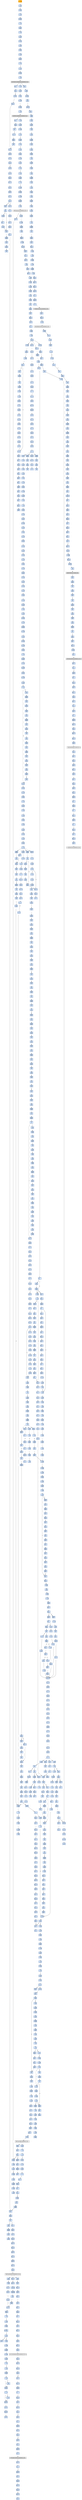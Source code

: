 strict digraph G {
	graph [bgcolor=transparent,
		name=G
	];
	node [color=lightsteelblue,
		fillcolor=lightsteelblue,
		shape=rectangle,
		style=filled
	];
	a0x01049001pusha_	[color=lightgrey,
		fillcolor=orange,
		label=pusha];
	a0x01049002call_0x0104900a	[label=call];
	a0x01049001pusha_ -> a0x01049002call_0x0104900a	[color="#000000"];
	a0x0104900apopl_ebp	[label=popl];
	a0x01049002call_0x0104900a -> a0x0104900apopl_ebp	[color="#000000"];
	a0x0104900bincl_ebp	[label=incl];
	a0x0104900apopl_ebp -> a0x0104900bincl_ebp	[color="#000000"];
	a0x0104900cpushl_ebp	[label=pushl];
	a0x0104900bincl_ebp -> a0x0104900cpushl_ebp	[color="#000000"];
	a0x0104900dret	[label=ret];
	a0x0104900cpushl_ebp -> a0x0104900dret	[color="#000000"];
	a0x01049008jmp_0x0104900e	[label=jmp];
	a0x0104900dret -> a0x01049008jmp_0x0104900e	[color="#000000"];
	a0x0104900ecall_0x01049014	[label=call];
	a0x01049008jmp_0x0104900e -> a0x0104900ecall_0x01049014	[color="#000000"];
	a0x01049014popl_ebp	[label=popl];
	a0x0104900ecall_0x01049014 -> a0x01049014popl_ebp	[color="#000000"];
	a0x01049015movl_0xffffffedUINT32_ebx	[label=movl];
	a0x01049014popl_ebp -> a0x01049015movl_0xffffffedUINT32_ebx	[color="#000000"];
	a0x0104901aaddl_ebp_ebx	[label=addl];
	a0x01049015movl_0xffffffedUINT32_ebx -> a0x0104901aaddl_ebp_ebx	[color="#000000"];
	a0x0104901csubl_0x49000UINT32_ebx	[label=subl];
	a0x0104901aaddl_ebp_ebx -> a0x0104901csubl_0x49000UINT32_ebx	[color="#000000"];
	a0x01049022cmpl_0x0UINT8_0x488ebp_	[label=cmpl];
	a0x0104901csubl_0x49000UINT32_ebx -> a0x01049022cmpl_0x0UINT8_0x488ebp_	[color="#000000"];
	a0x01049029movl_ebx_0x488ebp_	[label=movl];
	a0x01049022cmpl_0x0UINT8_0x488ebp_ -> a0x01049029movl_ebx_0x488ebp_	[color="#000000"];
	a0x0104902fjne_0x01049400	[label=jne];
	a0x01049029movl_ebx_0x488ebp_ -> a0x0104902fjne_0x01049400	[color="#000000"];
	a0x01049035leal_0x494ebp__eax	[label=leal];
	a0x0104902fjne_0x01049400 -> a0x01049035leal_0x494ebp__eax	[color="#000000",
		label=F];
	a0x0104903bpushl_eax	[label=pushl];
	a0x01049035leal_0x494ebp__eax -> a0x0104903bpushl_eax	[color="#000000"];
	a0x0104903ccall_0xfa9ebp_	[label=call];
	a0x0104903bpushl_eax -> a0x0104903ccall_0xfa9ebp_	[color="#000000"];
	GETMODULEHANDLEA_KERNEL32_DLL	[color=lightgrey,
		fillcolor=lightgrey,
		label="GETMODULEHANDLEA-KERNEL32-DLL"];
	a0x0104903ccall_0xfa9ebp_ -> GETMODULEHANDLEA_KERNEL32_DLL	[color="#000000"];
	a0x01049042movl_eax_0x48cebp_	[label=movl];
	GETMODULEHANDLEA_KERNEL32_DLL -> a0x01049042movl_eax_0x48cebp_	[color="#000000"];
	a0x01049287testl_eax_eax	[label=testl];
	GETMODULEHANDLEA_KERNEL32_DLL -> a0x01049287testl_eax_eax	[color="#000000"];
	a0x01005ac5pushl_eax	[label=pushl];
	GETMODULEHANDLEA_KERNEL32_DLL -> a0x01005ac5pushl_eax	[color="#000000"];
	a0x01049048movl_eax_esi	[label=movl];
	a0x01049042movl_eax_0x48cebp_ -> a0x01049048movl_eax_esi	[color="#000000"];
	a0x0104904aleal_0x51ebp__edi	[label=leal];
	a0x01049048movl_eax_esi -> a0x0104904aleal_0x51ebp__edi	[color="#000000"];
	a0x0104904dpushl_edi	[label=pushl];
	a0x0104904aleal_0x51ebp__edi -> a0x0104904dpushl_edi	[color="#000000"];
	a0x0104904epushl_esi	[label=pushl];
	a0x0104904dpushl_edi -> a0x0104904epushl_esi	[color="#000000"];
	a0x0104904fcall_0xfa5ebp_	[label=call];
	a0x0104904epushl_esi -> a0x0104904fcall_0xfa5ebp_	[color="#000000"];
	GETPROCADDRESS_KERNEL32_DLL	[color=lightgrey,
		fillcolor=lightgrey,
		label="GETPROCADDRESS-KERNEL32-DLL"];
	a0x0104904fcall_0xfa5ebp_ -> GETPROCADDRESS_KERNEL32_DLL	[color="#000000"];
	a0x01049055stosl_eax_es_edi_	[label=stosl];
	GETPROCADDRESS_KERNEL32_DLL -> a0x01049055stosl_eax_es_edi_	[color="#000000"];
	a0x010492eetestl_eax_eax	[label=testl];
	GETPROCADDRESS_KERNEL32_DLL -> a0x010492eetestl_eax_eax	[color="#000000"];
	a0x01049056movb_0x0UINT8_al	[label=movb];
	a0x01049055stosl_eax_es_edi_ -> a0x01049056movb_0x0UINT8_al	[color="#000000"];
	a0x01049058scasb_es_edi__al	[label=scasb];
	a0x01049056movb_0x0UINT8_al -> a0x01049058scasb_es_edi__al	[color="#000000"];
	a0x01049059jne_0x01049058	[label=jne];
	a0x01049058scasb_es_edi__al -> a0x01049059jne_0x01049058	[color="#000000"];
	a0x0104905bcmpb_al_edi_	[label=cmpb];
	a0x01049059jne_0x01049058 -> a0x0104905bcmpb_al_edi_	[color="#000000",
		label=F];
	a0x0104905djne_0x0104904d	[label=jne];
	a0x0104905bcmpb_al_edi_ -> a0x0104905djne_0x0104904d	[color="#000000"];
	a0x0104905fleal_0x7aebp__eax	[label=leal];
	a0x0104905djne_0x0104904d -> a0x0104905fleal_0x7aebp__eax	[color="#000000",
		label=F];
	a0x01049062jmp_eax	[label=jmp];
	a0x0104905fleal_0x7aebp__eax -> a0x01049062jmp_eax	[color="#000000"];
	a0x0104908dmovl_0x595ebp__ebx	[label=movl];
	a0x01049062jmp_eax -> a0x0104908dmovl_0x595ebp__ebx	[color="#000000"];
	a0x01049093orl_ebx_ebx	[label=orl];
	a0x0104908dmovl_0x595ebp__ebx -> a0x01049093orl_ebx_ebx	[color="#000000"];
	a0x01049095je_0x010490a1	[label=je];
	a0x01049093orl_ebx_ebx -> a0x01049095je_0x010490a1	[color="#000000"];
	a0x010490a1leal_0x5c5ebp__esi	[label=leal];
	a0x01049095je_0x010490a1 -> a0x010490a1leal_0x5c5ebp__esi	[color="#000000",
		label=T];
	a0x010490a7cmpl_0x0UINT8_esi_	[label=cmpl];
	a0x010490a1leal_0x5c5ebp__esi -> a0x010490a7cmpl_0x0UINT8_esi_	[color="#000000"];
	a0x010490aaje_0x010491ba	[label=je];
	a0x010490a7cmpl_0x0UINT8_esi_ -> a0x010490aaje_0x010491ba	[color="#000000"];
	a0x010490b0pushl_0x4UINT8	[label=pushl];
	a0x010490aaje_0x010491ba -> a0x010490b0pushl_0x4UINT8	[color="#000000",
		label=F];
	a0x010490b2pushl_0x1000UINT32	[label=pushl];
	a0x010490b0pushl_0x4UINT8 -> a0x010490b2pushl_0x1000UINT32	[color="#000000"];
	a0x010490b7pushl_0x1800UINT32	[label=pushl];
	a0x010490b2pushl_0x1000UINT32 -> a0x010490b7pushl_0x1800UINT32	[color="#000000"];
	a0x010490bcpushl_0x0UINT8	[label=pushl];
	a0x010490b7pushl_0x1800UINT32 -> a0x010490bcpushl_0x0UINT8	[color="#000000"];
	a0x010490becall_0x51ebp_	[label=call];
	a0x010490bcpushl_0x0UINT8 -> a0x010490becall_0x51ebp_	[color="#000000"];
	VIRTUALALLOC_KERNEL32_DLL	[color=lightgrey,
		fillcolor=lightgrey,
		label="VIRTUALALLOC-KERNEL32-DLL"];
	a0x010490becall_0x51ebp_ -> VIRTUALALLOC_KERNEL32_DLL	[color="#000000"];
	a0x010490c1movl_eax_0x148ebp_	[label=movl];
	VIRTUALALLOC_KERNEL32_DLL -> a0x010490c1movl_eax_0x148ebp_	[color="#000000"];
	a0x010490e2movl_eax_0x144ebp_	[label=movl];
	VIRTUALALLOC_KERNEL32_DLL -> a0x010490e2movl_eax_0x144ebp_	[color="#000000"];
	a0x010490c7movl_0x4esi__eax	[label=movl];
	a0x010490c1movl_eax_0x148ebp_ -> a0x010490c7movl_0x4esi__eax	[color="#000000"];
	a0x010490caaddl_0x10eUINT32_eax	[label=addl];
	a0x010490c7movl_0x4esi__eax -> a0x010490caaddl_0x10eUINT32_eax	[color="#000000"];
	a0x010490cfje_0x0104918c	[label=je];
	a0x010490caaddl_0x10eUINT32_eax -> a0x010490cfje_0x0104918c	[color="#000000"];
	a0x010490d5pushl_0x4UINT8	[label=pushl];
	a0x010490cfje_0x0104918c -> a0x010490d5pushl_0x4UINT8	[color="#000000",
		label=F];
	a0x010490d7pushl_0x1000UINT32	[label=pushl];
	a0x010490d5pushl_0x4UINT8 -> a0x010490d7pushl_0x1000UINT32	[color="#000000"];
	a0x010490dcpushl_eax	[label=pushl];
	a0x010490d7pushl_0x1000UINT32 -> a0x010490dcpushl_eax	[color="#000000"];
	a0x010490ddpushl_0x0UINT8	[label=pushl];
	a0x010490dcpushl_eax -> a0x010490ddpushl_0x0UINT8	[color="#000000"];
	a0x010490dfcall_0x51ebp_	[label=call];
	a0x010490ddpushl_0x0UINT8 -> a0x010490dfcall_0x51ebp_	[color="#000000"];
	a0x010490e8pushl_esi	[label=pushl];
	a0x010490e2movl_eax_0x144ebp_ -> a0x010490e8pushl_esi	[color="#000000"];
	a0x010490e9movl_esi__ebx	[label=movl];
	a0x010490e8pushl_esi -> a0x010490e9movl_esi__ebx	[color="#000000"];
	a0x010490ebaddl_0x488ebp__ebx	[label=addl];
	a0x010490e9movl_esi__ebx -> a0x010490ebaddl_0x488ebp__ebx	[color="#000000"];
	a0x010490f1pushl_0x148ebp_	[label=pushl];
	a0x010490ebaddl_0x488ebp__ebx -> a0x010490f1pushl_0x148ebp_	[color="#000000"];
	a0x010490f7pushl_0x4esi_	[label=pushl];
	a0x010490f1pushl_0x148ebp_ -> a0x010490f7pushl_0x4esi_	[color="#000000"];
	a0x010490fapushl_eax	[label=pushl];
	a0x010490f7pushl_0x4esi_ -> a0x010490fapushl_eax	[color="#000000"];
	a0x010490fbpushl_ebx	[label=pushl];
	a0x010490fapushl_eax -> a0x010490fbpushl_ebx	[color="#000000"];
	a0x010490fccall_0x010496c8	[label=call];
	a0x010490fbpushl_ebx -> a0x010490fccall_0x010496c8	[color="#000000"];
	a0x010496c8movl_0x10esp__eax	[label=movl];
	a0x010490fccall_0x010496c8 -> a0x010496c8movl_0x10esp__eax	[color="#000000"];
	a0x010496ccsubl_0x354UINT32_esp	[label=subl];
	a0x010496c8movl_0x10esp__eax -> a0x010496ccsubl_0x354UINT32_esp	[color="#000000"];
	a0x010496d2leal_0x4esp__ecx	[label=leal];
	a0x010496ccsubl_0x354UINT32_esp -> a0x010496d2leal_0x4esp__ecx	[color="#000000"];
	a0x010496d6pushl_eax	[label=pushl];
	a0x010496d2leal_0x4esp__ecx -> a0x010496d6pushl_eax	[color="#000000"];
	a0x010496d7call_0x01049a84	[label=call];
	a0x010496d6pushl_eax -> a0x010496d7call_0x01049a84	[color="#000000"];
	a0x01049a84pushl_ebx	[label=pushl];
	a0x010496d7call_0x01049a84 -> a0x01049a84pushl_ebx	[color="#000000"];
	a0x01049a85pushl_esi	[label=pushl];
	a0x01049a84pushl_ebx -> a0x01049a85pushl_esi	[color="#000000"];
	a0x01049a86pushl_edi	[label=pushl];
	a0x01049a85pushl_esi -> a0x01049a86pushl_edi	[color="#000000"];
	a0x01049a87movl_ecx_edi	[label=movl];
	a0x01049a86pushl_edi -> a0x01049a87movl_ecx_edi	[color="#000000"];
	a0x01049a89xorl_edx_edx	[label=xorl];
	a0x01049a87movl_ecx_edi -> a0x01049a89xorl_edx_edx	[color="#000000"];
	a0x01049a8bxorl_eax_eax	[label=xorl];
	a0x01049a89xorl_edx_edx -> a0x01049a8bxorl_eax_eax	[color="#000000"];
	a0x01049a8dleal_0x268edi__esi	[label=leal];
	a0x01049a8bxorl_eax_eax -> a0x01049a8dleal_0x268edi__esi	[color="#000000"];
	a0x01049a93movl_edx_esi_	[label=movl];
	a0x01049a8dleal_0x268edi__esi -> a0x01049a93movl_edx_esi_	[color="#000000"];
	a0x01049a95pushl_esi	[label=pushl];
	a0x01049a93movl_edx_esi_ -> a0x01049a95pushl_esi	[color="#000000"];
	a0x01049a96call_0x01049cf2	[label=call];
	a0x01049a95pushl_esi -> a0x01049a96call_0x01049cf2	[color="#000000"];
	a0x01049cf2call_0x01049cf8	[label=call];
	a0x01049a96call_0x01049cf2 -> a0x01049cf2call_0x01049cf8	[color="#000000"];
	a0x01049cf8popl_esi	[label=popl];
	a0x01049cf2call_0x01049cf8 -> a0x01049cf8popl_esi	[color="#000000"];
	a0x01049cf9subl_0x46ca5fUINT32_esi	[label=subl];
	a0x01049cf8popl_esi -> a0x01049cf9subl_0x46ca5fUINT32_esi	[color="#000000"];
	a0x01049cffret	[label=ret];
	a0x01049cf9subl_0x46ca5fUINT32_esi -> a0x01049cffret	[color="#000000"];
	a0x01049a9bmovb_0x46c4d2eaxesi__cl	[label=movb];
	a0x01049cffret -> a0x01049a9bmovb_0x46c4d2eaxesi__cl	[color="#000000"];
	a0x01049e18movb_0x46c4d2ebpesi__dl	[label=movb];
	a0x01049cffret -> a0x01049e18movb_0x46c4d2ebpesi__dl	[color="#000000"];
	a0x01049d85movb_0x46c4b6eaxesi__bl	[label=movb];
	a0x01049cffret -> a0x01049d85movb_0x46c4b6eaxesi__bl	[color="#000000"];
	a0x01049defmovb_0x46c49aeaxesi__cl	[label=movb];
	a0x01049cffret -> a0x01049defmovb_0x46c49aeaxesi__cl	[color="#000000"];
	a0x01049aa2popl_esi	[label=popl];
	a0x01049a9bmovb_0x46c4d2eaxesi__cl -> a0x01049aa2popl_esi	[color="#000000"];
	a0x01049aa3movl_0x1UINT32_ebx	[label=movl];
	a0x01049aa2popl_esi -> a0x01049aa3movl_0x1UINT32_ebx	[color="#000000"];
	a0x01049aa8addl_0x4UINT8_esi	[label=addl];
	a0x01049aa3movl_0x1UINT32_ebx -> a0x01049aa8addl_0x4UINT8_esi	[color="#000000"];
	a0x01049aabshll_cl_ebx	[label=shll];
	a0x01049aa8addl_0x4UINT8_esi -> a0x01049aabshll_cl_ebx	[color="#000000"];
	a0x01049aadaddl_ebx_edx	[label=addl];
	a0x01049aabshll_cl_ebx -> a0x01049aadaddl_ebx_edx	[color="#000000"];
	a0x01049aafincl_eax	[label=incl];
	a0x01049aadaddl_ebx_edx -> a0x01049aafincl_eax	[color="#000000"];
	a0x01049ab0cmpl_0x3aUINT8_eax	[label=cmpl];
	a0x01049aafincl_eax -> a0x01049ab0cmpl_0x3aUINT8_eax	[color="#000000"];
	a0x01049ab3jb_0x01049a93	[label=jb];
	a0x01049ab0cmpl_0x3aUINT8_eax -> a0x01049ab3jb_0x01049a93	[color="#000000"];
	a0x01049ab5movl_0x10esp__eax	[label=movl];
	a0x01049ab3jb_0x01049a93 -> a0x01049ab5movl_0x10esp__eax	[color="#000000",
		label=F];
	a0x01049ab9leal_0x10edi__ecx	[label=leal];
	a0x01049ab5movl_0x10esp__eax -> a0x01049ab9leal_0x10edi__ecx	[color="#000000"];
	a0x01049abcpushl_eax	[label=pushl];
	a0x01049ab9leal_0x10edi__ecx -> a0x01049abcpushl_eax	[color="#000000"];
	a0x01049abdpushl_0x2d1UINT32	[label=pushl];
	a0x01049abcpushl_eax -> a0x01049abdpushl_0x2d1UINT32	[color="#000000"];
	a0x01049ac2call_0x0104980f	[label=call];
	a0x01049abdpushl_0x2d1UINT32 -> a0x01049ac2call_0x0104980f	[color="#000000"];
	a0x0104980fmovl_0x4esp__eax	[label=movl];
	a0x01049ac2call_0x0104980f -> a0x0104980fmovl_0x4esp__eax	[color="#000000"];
	a0x01049813movl_0x8esp__edx	[label=movl];
	a0x0104980fmovl_0x4esp__eax -> a0x01049813movl_0x8esp__edx	[color="#000000"];
	a0x01049817movl_eax_0x84ecx_	[label=movl];
	a0x01049813movl_0x8esp__edx -> a0x01049817movl_eax_0x84ecx_	[color="#000000"];
	a0x0104981dmovl_edx_0x88ecx_	[label=movl];
	a0x01049817movl_eax_0x84ecx_ -> a0x0104981dmovl_edx_0x88ecx_	[color="#000000"];
	a0x01049823leal_edxeax4__eax	[label=leal];
	a0x0104981dmovl_edx_0x88ecx_ -> a0x01049823leal_edxeax4__eax	[color="#000000"];
	a0x01049826movl_eax_0x8cecx_	[label=movl];
	a0x01049823leal_edxeax4__eax -> a0x01049826movl_eax_0x8cecx_	[color="#000000"];
	a0x0104982caddl_0x100UINT32_eax	[label=addl];
	a0x01049826movl_eax_0x8cecx_ -> a0x0104982caddl_0x100UINT32_eax	[color="#000000"];
	a0x01049831ret_0x8UINT16	[label=ret];
	a0x0104982caddl_0x100UINT32_eax -> a0x01049831ret_0x8UINT16	[color="#000000"];
	a0x01049ac7pushl_eax	[label=pushl];
	a0x01049831ret_0x8UINT16 -> a0x01049ac7pushl_eax	[color="#000000"];
	a0x01049ad5pushl_eax	[label=pushl];
	a0x01049831ret_0x8UINT16 -> a0x01049ad5pushl_eax	[color="#000000"];
	a0x01049ae3pushl_eax	[label=pushl];
	a0x01049831ret_0x8UINT16 -> a0x01049ae3pushl_eax	[color="#000000"];
	a0x01049af1movl_eax_0x260edi_	[label=movl];
	a0x01049831ret_0x8UINT16 -> a0x01049af1movl_eax_0x260edi_	[color="#000000"];
	a0x01049ac8pushl_0x1cUINT8	[label=pushl];
	a0x01049ac7pushl_eax -> a0x01049ac8pushl_0x1cUINT8	[color="#000000"];
	a0x01049acaleal_0xa0edi__ecx	[label=leal];
	a0x01049ac8pushl_0x1cUINT8 -> a0x01049acaleal_0xa0edi__ecx	[color="#000000"];
	a0x01049ad0call_0x0104980f	[label=call];
	a0x01049acaleal_0xa0edi__ecx -> a0x01049ad0call_0x0104980f	[color="#000000"];
	a0x01049ad6pushl_0x8UINT8	[label=pushl];
	a0x01049ad5pushl_eax -> a0x01049ad6pushl_0x8UINT8	[color="#000000"];
	a0x01049ad8leal_0x130edi__ecx	[label=leal];
	a0x01049ad6pushl_0x8UINT8 -> a0x01049ad8leal_0x130edi__ecx	[color="#000000"];
	a0x01049adecall_0x0104980f	[label=call];
	a0x01049ad8leal_0x130edi__ecx -> a0x01049adecall_0x0104980f	[color="#000000"];
	a0x01049ae4pushl_0x13UINT8	[label=pushl];
	a0x01049ae3pushl_eax -> a0x01049ae4pushl_0x13UINT8	[color="#000000"];
	a0x01049ae6leal_0x1c0edi__ecx	[label=leal];
	a0x01049ae4pushl_0x13UINT8 -> a0x01049ae6leal_0x1c0edi__ecx	[color="#000000"];
	a0x01049aeccall_0x0104980f	[label=call];
	a0x01049ae6leal_0x1c0edi__ecx -> a0x01049aeccall_0x0104980f	[color="#000000"];
	a0x01049af7popl_edi	[label=popl];
	a0x01049af1movl_eax_0x260edi_ -> a0x01049af7popl_edi	[color="#000000"];
	a0x01049af8popl_esi	[label=popl];
	a0x01049af7popl_edi -> a0x01049af8popl_esi	[color="#000000"];
	a0x01049af9addl_0x2f5UINT32_eax	[label=addl];
	a0x01049af8popl_esi -> a0x01049af9addl_0x2f5UINT32_eax	[color="#000000"];
	a0x01049afepopl_ebx	[label=popl];
	a0x01049af9addl_0x2f5UINT32_eax -> a0x01049afepopl_ebx	[color="#000000"];
	a0x01049affret_0x4UINT16	[label=ret];
	a0x01049afepopl_ebx -> a0x01049affret_0x4UINT16	[color="#000000"];
	a0x010496dcmovl_0x35cesp__ecx	[label=movl];
	a0x01049affret_0x4UINT16 -> a0x010496dcmovl_0x35cesp__ecx	[color="#000000"];
	a0x010496e3movl_0x358esp__edx	[label=movl];
	a0x010496dcmovl_0x35cesp__ecx -> a0x010496e3movl_0x358esp__edx	[color="#000000"];
	a0x010496eapushl_ecx	[label=pushl];
	a0x010496e3movl_0x358esp__edx -> a0x010496eapushl_ecx	[color="#000000"];
	a0x010496ebpushl_edx	[label=pushl];
	a0x010496eapushl_ecx -> a0x010496ebpushl_edx	[color="#000000"];
	a0x010496ecleal_0xcesp__ecx	[label=leal];
	a0x010496ebpushl_edx -> a0x010496ecleal_0xcesp__ecx	[color="#000000"];
	a0x010496f0call_0x01049b02	[label=call];
	a0x010496ecleal_0xcesp__ecx -> a0x010496f0call_0x01049b02	[color="#000000"];
	a0x01049b02movl_0x8esp__eax	[label=movl];
	a0x010496f0call_0x01049b02 -> a0x01049b02movl_0x8esp__eax	[color="#000000"];
	a0x01049b06movl_ecx_edx	[label=movl];
	a0x01049b02movl_0x8esp__eax -> a0x01049b06movl_ecx_edx	[color="#000000"];
	a0x01049b08movl_0x4esp__ecx	[label=movl];
	a0x01049b06movl_ecx_edx -> a0x01049b08movl_0x4esp__ecx	[color="#000000"];
	a0x01049b0cpushl_edi	[label=pushl];
	a0x01049b08movl_0x4esp__ecx -> a0x01049b0cpushl_edi	[color="#000000"];
	a0x01049b0dmovl_eax_edx_	[label=movl];
	a0x01049b0cpushl_edi -> a0x01049b0dmovl_eax_edx_	[color="#000000"];
	a0x01049b0fleal_0x4edx__eax	[label=leal];
	a0x01049b0dmovl_eax_edx_ -> a0x01049b0fleal_0x4edx__eax	[color="#000000"];
	a0x01049b12movl_ecx_eax_	[label=movl];
	a0x01049b0fleal_0x4edx__eax -> a0x01049b12movl_ecx_eax_	[color="#000000"];
	a0x01049b14movl_0x20UINT32_0x4eax_	[label=movl];
	a0x01049b12movl_ecx_eax_ -> a0x01049b14movl_0x20UINT32_0x4eax_	[color="#000000"];
	a0x01049b1bmovl_eax_0x10edx_	[label=movl];
	a0x01049b14movl_0x20UINT32_0x4eax_ -> a0x01049b1bmovl_eax_0x10edx_	[color="#000000"];
	a0x01049b1emovl_eax_0xa0edx_	[label=movl];
	a0x01049b1bmovl_eax_0x10edx_ -> a0x01049b1emovl_eax_0xa0edx_	[color="#000000"];
	a0x01049b24movl_eax_0x130edx_	[label=movl];
	a0x01049b1emovl_eax_0xa0edx_ -> a0x01049b24movl_eax_0x130edx_	[color="#000000"];
	a0x01049b2amovl_eax_0x1c0edx_	[label=movl];
	a0x01049b24movl_eax_0x130edx_ -> a0x01049b2amovl_eax_0x1c0edx_	[color="#000000"];
	a0x01049b30xorl_eax_eax	[label=xorl];
	a0x01049b2amovl_eax_0x1c0edx_ -> a0x01049b30xorl_eax_eax	[color="#000000"];
	a0x01049b32movl_0xbdUINT32_ecx	[label=movl];
	a0x01049b30xorl_eax_eax -> a0x01049b32movl_0xbdUINT32_ecx	[color="#000000"];
	a0x01049b37movl_eax_0x250edx_	[label=movl];
	a0x01049b32movl_0xbdUINT32_ecx -> a0x01049b37movl_eax_0x250edx_	[color="#000000"];
	a0x01049b3dmovl_eax_0x254edx_	[label=movl];
	a0x01049b37movl_eax_0x250edx_ -> a0x01049b3dmovl_eax_0x254edx_	[color="#000000"];
	a0x01049b43movl_eax_0x258edx_	[label=movl];
	a0x01049b3dmovl_eax_0x254edx_ -> a0x01049b43movl_eax_0x258edx_	[color="#000000"];
	a0x01049b49movl_0x260edx__edi	[label=movl];
	a0x01049b43movl_eax_0x258edx_ -> a0x01049b49movl_0x260edx__edi	[color="#000000"];
	a0x01049b4fmovl_eax_0x25cedx_	[label=movl];
	a0x01049b49movl_0x260edx__edi -> a0x01049b4fmovl_eax_0x25cedx_	[color="#000000"];
	a0x01049b55repz_stosl_eax_es_edi_	[label=repz];
	a0x01049b4fmovl_eax_0x25cedx_ -> a0x01049b55repz_stosl_eax_es_edi_	[color="#000000"];
	a0x01049b57movl_edx_ecx	[label=movl];
	a0x01049b55repz_stosl_eax_es_edi_ -> a0x01049b57movl_edx_ecx	[color="#000000"];
	a0x01049b59stosb_al_es_edi_	[label=stosb];
	a0x01049b57movl_edx_ecx -> a0x01049b59stosb_al_es_edi_	[color="#000000"];
	a0x01049b5acall_0x01049b63	[label=call];
	a0x01049b59stosb_al_es_edi_ -> a0x01049b5acall_0x01049b63	[color="#000000"];
	a0x01049b63subl_0x30cUINT32_esp	[label=subl];
	a0x01049b5acall_0x01049b63 -> a0x01049b63subl_0x30cUINT32_esp	[color="#000000"];
	a0x01049b69pushl_ebx	[label=pushl];
	a0x01049b63subl_0x30cUINT32_esp -> a0x01049b69pushl_ebx	[color="#000000"];
	a0x01049b6amovl_ecx_ebx	[label=movl];
	a0x01049b69pushl_ebx -> a0x01049b6amovl_ecx_ebx	[color="#000000"];
	a0x01049b6cpushl_ebp	[label=pushl];
	a0x01049b6amovl_ecx_ebx -> a0x01049b6cpushl_ebp	[color="#000000"];
	a0x01049b6dpushl_esi	[label=pushl];
	a0x01049b6cpushl_ebp -> a0x01049b6dpushl_esi	[color="#000000"];
	a0x01049b6eleal_0x4ebx__ebp	[label=leal];
	a0x01049b6dpushl_esi -> a0x01049b6eleal_0x4ebx__ebp	[color="#000000"];
	a0x01049b71pushl_edi	[label=pushl];
	a0x01049b6eleal_0x4ebx__ebp -> a0x01049b71pushl_edi	[color="#000000"];
	a0x01049b72pushl_0x1UINT8	[label=pushl];
	a0x01049b71pushl_edi -> a0x01049b72pushl_0x1UINT8	[color="#000000"];
	a0x01049b74movl_ebp_ecx	[label=movl];
	a0x01049b72pushl_0x1UINT8 -> a0x01049b74movl_ebp_ecx	[color="#000000"];
	a0x01049b76call_0x010497a4	[label=call];
	a0x01049b74movl_ebp_ecx -> a0x01049b76call_0x010497a4	[color="#000000"];
	a0x010497a4pushl_ecx	[label=pushl];
	a0x01049b76call_0x010497a4 -> a0x010497a4pushl_ecx	[color="#000000"];
	a0x010497a5movl_ecx_edx	[label=movl];
	a0x010497a4pushl_ecx -> a0x010497a5movl_ecx_edx	[color="#000000"];
	a0x010497a7pushl_esi	[label=pushl];
	a0x010497a5movl_ecx_edx -> a0x010497a7pushl_esi	[color="#000000"];
	a0x010497a8movl_0x8UINT32_ecx	[label=movl];
	a0x010497a7pushl_esi -> a0x010497a8movl_0x8UINT32_ecx	[color="#000000"];
	a0x010497adpushl_edi	[label=pushl];
	a0x010497a8movl_0x8UINT32_ecx -> a0x010497adpushl_edi	[color="#000000"];
	a0x010497aecmpl_ecx_0x4edx_	[label=cmpl];
	a0x010497adpushl_edi -> a0x010497aecmpl_ecx_0x4edx_	[color="#000000"];
	a0x010497b1jb_0x010497e8	[label=jb];
	a0x010497aecmpl_ecx_0x4edx_ -> a0x010497b1jb_0x010497e8	[color="#000000"];
	a0x010497b3pushl_ebx	[label=pushl];
	a0x010497b1jb_0x010497e8 -> a0x010497b3pushl_ebx	[color="#000000",
		label=F];
	a0x010497e8movl_0x4edx__esi	[label=movl];
	a0x010497b1jb_0x010497e8 -> a0x010497e8movl_0x4edx__esi	[color="#000000",
		label=T];
	a0x010497b4movl_0xfffffff8UINT32_esi	[label=movl];
	a0x010497b3pushl_ebx -> a0x010497b4movl_0xfffffff8UINT32_esi	[color="#000000"];
	a0x010497b9movl_edx__eax	[label=movl];
	a0x010497b4movl_0xfffffff8UINT32_esi -> a0x010497b9movl_edx__eax	[color="#000000"];
	a0x010497bbmovb_eax__bl	[label=movb];
	a0x010497b9movl_edx__eax -> a0x010497bbmovb_eax__bl	[color="#000000"];
	a0x010497bdincl_eax	[label=incl];
	a0x010497bbmovb_eax__bl -> a0x010497bdincl_eax	[color="#000000"];
	a0x010497bemovb_bl_0xcesp_	[label=movb];
	a0x010497bdincl_eax -> a0x010497bemovb_bl_0xcesp_	[color="#000000"];
	a0x010497c2movl_eax_edx_	[label=movl];
	a0x010497bemovb_bl_0xcesp_ -> a0x010497c2movl_eax_edx_	[color="#000000"];
	a0x010497c4movl_0x8edx__eax	[label=movl];
	a0x010497c2movl_eax_edx_ -> a0x010497c4movl_0x8edx__eax	[color="#000000"];
	a0x010497c7movl_0xcesp__edi	[label=movl];
	a0x010497c4movl_0x8edx__eax -> a0x010497c7movl_0xcesp__edi	[color="#000000"];
	a0x010497cbshll_0x8UINT8_eax	[label=shll];
	a0x010497c7movl_0xcesp__edi -> a0x010497cbshll_0x8UINT8_eax	[color="#000000"];
	a0x010497ceandl_0xffUINT32_edi	[label=andl];
	a0x010497cbshll_0x8UINT8_eax -> a0x010497ceandl_0xffUINT32_edi	[color="#000000"];
	a0x010497d4orl_edi_eax	[label=orl];
	a0x010497ceandl_0xffUINT32_edi -> a0x010497d4orl_edi_eax	[color="#000000"];
	a0x010497d6movl_0x4edx__edi	[label=movl];
	a0x010497d4orl_edi_eax -> a0x010497d6movl_0x4edx__edi	[color="#000000"];
	a0x010497d9addl_esi_edi	[label=addl];
	a0x010497d6movl_0x4edx__edi -> a0x010497d9addl_esi_edi	[color="#000000"];
	a0x010497dbmovl_eax_0x8edx_	[label=movl];
	a0x010497d9addl_esi_edi -> a0x010497dbmovl_eax_0x8edx_	[color="#000000"];
	a0x010497demovl_edi_eax	[label=movl];
	a0x010497dbmovl_eax_0x8edx_ -> a0x010497demovl_edi_eax	[color="#000000"];
	a0x010497e0movl_edi_0x4edx_	[label=movl];
	a0x010497demovl_edi_eax -> a0x010497e0movl_edi_0x4edx_	[color="#000000"];
	a0x010497e3cmpl_ecx_eax	[label=cmpl];
	a0x010497e0movl_edi_0x4edx_ -> a0x010497e3cmpl_ecx_eax	[color="#000000"];
	a0x010497e5jae_0x010497b9	[label=jae];
	a0x010497e3cmpl_ecx_eax -> a0x010497e5jae_0x010497b9	[color="#000000"];
	a0x010497e7popl_ebx	[label=popl];
	a0x010497e5jae_0x010497b9 -> a0x010497e7popl_ebx	[color="#000000",
		label=F];
	a0x010497e7popl_ebx -> a0x010497e8movl_0x4edx__esi	[color="#000000"];
	a0x010497ebmovl_0x8edx__eax	[label=movl];
	a0x010497e8movl_0x4edx__esi -> a0x010497ebmovl_0x8edx__eax	[color="#000000"];
	a0x010497eemovl_0x10esp__edi	[label=movl];
	a0x010497ebmovl_0x8edx__eax -> a0x010497eemovl_0x10esp__edi	[color="#000000"];
	a0x010497f2subl_esi_ecx	[label=subl];
	a0x010497eemovl_0x10esp__edi -> a0x010497f2subl_esi_ecx	[color="#000000"];
	a0x010497f4shrl_cl_eax	[label=shrl];
	a0x010497f2subl_esi_ecx -> a0x010497f4shrl_cl_eax	[color="#000000"];
	a0x010497f6movl_0x18UINT32_ecx	[label=movl];
	a0x010497f4shrl_cl_eax -> a0x010497f6movl_0x18UINT32_ecx	[color="#000000"];
	a0x010497fbsubl_edi_ecx	[label=subl];
	a0x010497f6movl_0x18UINT32_ecx -> a0x010497fbsubl_edi_ecx	[color="#000000"];
	a0x010497fdandl_0xffffffUINT32_eax	[label=andl];
	a0x010497fbsubl_edi_ecx -> a0x010497fdandl_0xffffffUINT32_eax	[color="#000000"];
	a0x01049802shrl_cl_eax	[label=shrl];
	a0x010497fdandl_0xffffffUINT32_eax -> a0x01049802shrl_cl_eax	[color="#000000"];
	a0x01049804addl_edi_esi	[label=addl];
	a0x01049802shrl_cl_eax -> a0x01049804addl_edi_esi	[color="#000000"];
	a0x01049806popl_edi	[label=popl];
	a0x01049804addl_edi_esi -> a0x01049806popl_edi	[color="#000000"];
	a0x01049807movl_esi_0x4edx_	[label=movl];
	a0x01049806popl_edi -> a0x01049807movl_esi_0x4edx_	[color="#000000"];
	a0x0104980apopl_esi	[label=popl];
	a0x01049807movl_esi_0x4edx_ -> a0x0104980apopl_esi	[color="#000000"];
	a0x0104980bpopl_ecx	[label=popl];
	a0x0104980apopl_esi -> a0x0104980bpopl_ecx	[color="#000000"];
	a0x0104980cret_0x4UINT16	[label=ret];
	a0x0104980bpopl_ecx -> a0x0104980cret_0x4UINT16	[color="#000000"];
	a0x01049b7btestl_eax_eax	[label=testl];
	a0x0104980cret_0x4UINT16 -> a0x01049b7btestl_eax_eax	[color="#000000"];
	a0x01049b98movb_al_0x10espesi_	[label=movb];
	a0x0104980cret_0x4UINT16 -> a0x01049b98movb_al_0x10espesi_	[color="#000000"];
	a0x01049bf1addl_0x3UINT8_eax	[label=addl];
	a0x0104980cret_0x4UINT16 -> a0x01049bf1addl_0x3UINT8_eax	[color="#000000"];
	a0x01049c1eaddl_0x3UINT8_eax	[label=addl];
	a0x0104980cret_0x4UINT16 -> a0x01049c1eaddl_0x3UINT8_eax	[color="#000000"];
	a0x01049c2caddl_0xbUINT8_eax	[label=addl];
	a0x0104980cret_0x4UINT16 -> a0x01049c2caddl_0xbUINT8_eax	[color="#000000"];
	a0x01049b7djne_0x01049b8d	[label=jne];
	a0x01049b7btestl_eax_eax -> a0x01049b7djne_0x01049b8d	[color="#000000"];
	a0x01049b7fmovl_0x260ebx__edi	[label=movl];
	a0x01049b7djne_0x01049b8d -> a0x01049b7fmovl_0x260ebx__edi	[color="#000000",
		label=F];
	a0x01049b8dxorl_esi_esi	[label=xorl];
	a0x01049b7djne_0x01049b8d -> a0x01049b8dxorl_esi_esi	[color="#000000",
		label=T];
	a0x01049b85movl_0xbdUINT32_ecx	[label=movl];
	a0x01049b7fmovl_0x260ebx__edi -> a0x01049b85movl_0xbdUINT32_ecx	[color="#000000"];
	a0x01049b8arepz_stosl_eax_es_edi_	[label=repz];
	a0x01049b85movl_0xbdUINT32_ecx -> a0x01049b8arepz_stosl_eax_es_edi_	[color="#000000"];
	a0x01049b8cstosb_al_es_edi_	[label=stosb];
	a0x01049b8arepz_stosl_eax_es_edi_ -> a0x01049b8cstosb_al_es_edi_	[color="#000000"];
	a0x01049b8cstosb_al_es_edi_ -> a0x01049b8dxorl_esi_esi	[color="#000000"];
	a0x01049b8fpushl_0x4UINT8	[label=pushl];
	a0x01049b8dxorl_esi_esi -> a0x01049b8fpushl_0x4UINT8	[color="#000000"];
	a0x01049b91movl_ebp_ecx	[label=movl];
	a0x01049b8fpushl_0x4UINT8 -> a0x01049b91movl_ebp_ecx	[color="#000000"];
	a0x01049b93call_0x010497a4	[label=call];
	a0x01049b91movl_ebp_ecx -> a0x01049b93call_0x010497a4	[color="#000000"];
	a0x01049b9cincl_esi	[label=incl];
	a0x01049b98movb_al_0x10espesi_ -> a0x01049b9cincl_esi	[color="#000000"];
	a0x01049b9dcmpl_0x13UINT8_esi	[label=cmpl];
	a0x01049b9cincl_esi -> a0x01049b9dcmpl_0x13UINT8_esi	[color="#000000"];
	a0x01049ba0jb_0x01049b8f	[label=jb];
	a0x01049b9dcmpl_0x13UINT8_esi -> a0x01049ba0jb_0x01049b8f	[color="#000000"];
	a0x01049ba0jb_0x01049b8f -> a0x01049b8fpushl_0x4UINT8	[color="#000000",
		label=T];
	a0x01049ba2leal_0x1c0ebx__edi	[label=leal];
	a0x01049ba0jb_0x01049b8f -> a0x01049ba2leal_0x1c0ebx__edi	[color="#000000",
		label=F];
	a0x01049ba8leal_0x10esp__eax	[label=leal];
	a0x01049ba2leal_0x1c0ebx__edi -> a0x01049ba8leal_0x10esp__eax	[color="#000000"];
	a0x01049bacpushl_eax	[label=pushl];
	a0x01049ba8leal_0x10esp__eax -> a0x01049bacpushl_eax	[color="#000000"];
	a0x01049badmovl_edi_ecx	[label=movl];
	a0x01049bacpushl_eax -> a0x01049badmovl_edi_ecx	[color="#000000"];
	a0x01049bafcall_0x01049834	[label=call];
	a0x01049badmovl_edi_ecx -> a0x01049bafcall_0x01049834	[color="#000000"];
	a0x01049834subl_0x98UINT32_esp	[label=subl];
	a0x01049bafcall_0x01049834 -> a0x01049834subl_0x98UINT32_esp	[color="#000000"];
	a0x0104983apushl_ebx	[label=pushl];
	a0x01049834subl_0x98UINT32_esp -> a0x0104983apushl_ebx	[color="#000000"];
	a0x0104983bpushl_ebp	[label=pushl];
	a0x0104983apushl_ebx -> a0x0104983bpushl_ebp	[color="#000000"];
	a0x0104983cpushl_esi	[label=pushl];
	a0x0104983bpushl_ebp -> a0x0104983cpushl_esi	[color="#000000"];
	a0x0104983dmovl_ecx_edx	[label=movl];
	a0x0104983cpushl_esi -> a0x0104983dmovl_ecx_edx	[color="#000000"];
	a0x0104983fpushl_edi	[label=pushl];
	a0x0104983dmovl_ecx_edx -> a0x0104983fpushl_edi	[color="#000000"];
	a0x01049840movl_0xfUINT32_ecx	[label=movl];
	a0x0104983fpushl_edi -> a0x01049840movl_0xfUINT32_ecx	[color="#000000"];
	a0x01049845movl_0x84edx__ebp	[label=movl];
	a0x01049840movl_0xfUINT32_ecx -> a0x01049845movl_0x84edx__ebp	[color="#000000"];
	a0x0104984bxorl_eax_eax	[label=xorl];
	a0x01049845movl_0x84edx__ebp -> a0x0104984bxorl_eax_eax	[color="#000000"];
	a0x0104984dleal_0x2cesp__edi	[label=leal];
	a0x0104984bxorl_eax_eax -> a0x0104984dleal_0x2cesp__edi	[color="#000000"];
	a0x01049851xorl_esi_esi	[label=xorl];
	a0x0104984dleal_0x2cesp__edi -> a0x01049851xorl_esi_esi	[color="#000000"];
	a0x01049853repz_stosl_eax_es_edi_	[label=repz];
	a0x01049851xorl_esi_esi -> a0x01049853repz_stosl_eax_es_edi_	[color="#000000"];
	a0x01049855movl_0xacesp__edi	[label=movl];
	a0x01049853repz_stosl_eax_es_edi_ -> a0x01049855movl_0xacesp__edi	[color="#000000"];
	a0x0104985ccmpl_esi_ebp	[label=cmpl];
	a0x01049855movl_0xacesp__edi -> a0x0104985ccmpl_esi_ebp	[color="#000000"];
	a0x0104985emovl_edx_0x20esp_	[label=movl];
	a0x0104985ccmpl_esi_ebp -> a0x0104985emovl_edx_0x20esp_	[color="#000000"];
	a0x01049862jbe_0x01049879	[label=jbe];
	a0x0104985emovl_edx_0x20esp_ -> a0x01049862jbe_0x01049879	[color="#000000"];
	a0x01049864xorl_ecx_ecx	[label=xorl];
	a0x01049862jbe_0x01049879 -> a0x01049864xorl_ecx_ecx	[color="#000000",
		label=F];
	a0x01049866movb_eaxedi__cl	[label=movb];
	a0x01049864xorl_ecx_ecx -> a0x01049866movb_eaxedi__cl	[color="#000000"];
	a0x01049869movl_0x28especx4__ebx	[label=movl];
	a0x01049866movb_eaxedi__cl -> a0x01049869movl_0x28especx4__ebx	[color="#000000"];
	a0x0104986dleal_0x28especx4__ecx	[label=leal];
	a0x01049869movl_0x28especx4__ebx -> a0x0104986dleal_0x28especx4__ecx	[color="#000000"];
	a0x01049871incl_ebx	[label=incl];
	a0x0104986dleal_0x28especx4__ecx -> a0x01049871incl_ebx	[color="#000000"];
	a0x01049872incl_eax	[label=incl];
	a0x01049871incl_ebx -> a0x01049872incl_eax	[color="#000000"];
	a0x01049873cmpl_ebp_eax	[label=cmpl];
	a0x01049872incl_eax -> a0x01049873cmpl_ebp_eax	[color="#000000"];
	a0x01049875movl_ebx_ecx_	[label=movl];
	a0x01049873cmpl_ebp_eax -> a0x01049875movl_ebx_ecx_	[color="#000000"];
	a0x01049877jb_0x01049864	[label=jb];
	a0x01049875movl_ebx_ecx_ -> a0x01049877jb_0x01049864	[color="#000000"];
	a0x01049879movl_0x17UINT32_ecx	[label=movl];
	a0x01049877jb_0x01049864 -> a0x01049879movl_0x17UINT32_ecx	[color="#000000",
		label=F];
	a0x0104987emovl_esi_0x28esp_	[label=movl];
	a0x01049879movl_0x17UINT32_ecx -> a0x0104987emovl_esi_0x28esp_	[color="#000000"];
	a0x01049882movl_esi_0x4edx_	[label=movl];
	a0x0104987emovl_esi_0x28esp_ -> a0x01049882movl_esi_0x4edx_	[color="#000000"];
	a0x01049885movl_esi_0x44edx_	[label=movl];
	a0x01049882movl_esi_0x4edx_ -> a0x01049885movl_esi_0x44edx_	[color="#000000"];
	a0x01049888movl_esi_0x68esp_	[label=movl];
	a0x01049885movl_esi_0x44edx_ -> a0x01049888movl_esi_0x68esp_	[color="#000000"];
	a0x0104988cxorl_edi_edi	[label=xorl];
	a0x01049888movl_esi_0x68esp_ -> a0x0104988cxorl_edi_edi	[color="#000000"];
	a0x0104988emovl_esi_0x1cesp_	[label=movl];
	a0x0104988cxorl_edi_edi -> a0x0104988emovl_esi_0x1cesp_	[color="#000000"];
	a0x01049892movl_0x1UINT32_0x10esp_	[label=movl];
	a0x0104988emovl_esi_0x1cesp_ -> a0x01049892movl_0x1UINT32_0x10esp_	[color="#000000"];
	a0x0104989amovl_ecx_0x18esp_	[label=movl];
	a0x01049892movl_0x1UINT32_0x10esp_ -> a0x0104989amovl_ecx_0x18esp_	[color="#000000"];
	a0x0104989eleal_0x8edx__ebp	[label=leal];
	a0x0104989amovl_ecx_0x18esp_ -> a0x0104989eleal_0x8edx__ebp	[color="#000000"];
	a0x010498a1movl_esi_0x14esp_	[label=movl];
	a0x0104989eleal_0x8edx__ebp -> a0x010498a1movl_esi_0x14esp_	[color="#000000"];
	a0x010498a5movl_0x2cespesi__eax	[label=movl];
	a0x010498a1movl_esi_0x14esp_ -> a0x010498a5movl_0x2cespesi__eax	[color="#000000"];
	a0x010498a9shll_cl_eax	[label=shll];
	a0x010498a5movl_0x2cespesi__eax -> a0x010498a9shll_cl_eax	[color="#000000"];
	a0x010498abaddl_eax_edi	[label=addl];
	a0x010498a9shll_cl_eax -> a0x010498abaddl_eax_edi	[color="#000000"];
	a0x010498adcmpl_0x1000000UINT32_edi	[label=cmpl];
	a0x010498abaddl_eax_edi -> a0x010498adcmpl_0x1000000UINT32_edi	[color="#000000"];
	a0x010498b3movl_edi_0x24esp_	[label=movl];
	a0x010498adcmpl_0x1000000UINT32_edi -> a0x010498b3movl_edi_0x24esp_	[color="#000000"];
	a0x010498b7ja_0x0104994b	[label=ja];
	a0x010498b3movl_edi_0x24esp_ -> a0x010498b7ja_0x0104994b	[color="#000000"];
	a0x010498bdmovl_0x28espesi__eax	[label=movl];
	a0x010498b7ja_0x0104994b -> a0x010498bdmovl_0x28espesi__eax	[color="#000000",
		label=F];
	a0x010498c1movl_edi_ebp_	[label=movl];
	a0x010498bdmovl_0x28espesi__eax -> a0x010498c1movl_edi_ebp_	[color="#000000"];
	a0x010498c4movl_0x3cebp__ebx	[label=movl];
	a0x010498c1movl_edi_ebp_ -> a0x010498c4movl_0x3cebp__ebx	[color="#000000"];
	a0x010498c7addl_ebx_eax	[label=addl];
	a0x010498c4movl_0x3cebp__ebx -> a0x010498c7addl_ebx_eax	[color="#000000"];
	a0x010498c9cmpl_0x10UINT8_ecx	[label=cmpl];
	a0x010498c7addl_ebx_eax -> a0x010498c9cmpl_0x10UINT8_ecx	[color="#000000"];
	a0x010498ccmovl_eax_0x40ebp_	[label=movl];
	a0x010498c9cmpl_0x10UINT8_ecx -> a0x010498ccmovl_eax_0x40ebp_	[color="#000000"];
	a0x010498cfmovl_eax_0x6cespesi_	[label=movl];
	a0x010498ccmovl_eax_0x40ebp_ -> a0x010498cfmovl_eax_0x6cespesi_	[color="#000000"];
	a0x010498d3jl_0x01049922	[label=jl];
	a0x010498cfmovl_eax_0x6cespesi_ -> a0x010498d3jl_0x01049922	[color="#000000"];
	a0x010498d5movl_ebp__esi	[label=movl];
	a0x010498d3jl_0x01049922 -> a0x010498d5movl_ebp__esi	[color="#000000",
		label=F];
	a0x01049922movl_0x10esp__eax	[label=movl];
	a0x010498d3jl_0x01049922 -> a0x01049922movl_0x10esp__eax	[color="#000000",
		label=T];
	a0x010498d8movl_0x10esp__eax	[label=movl];
	a0x010498d5movl_ebp__esi -> a0x010498d8movl_0x10esp__eax	[color="#000000"];
	a0x010498dcmovl_0x1cesp__ebx	[label=movl];
	a0x010498d8movl_0x10esp__eax -> a0x010498dcmovl_0x1cesp__ebx	[color="#000000"];
	a0x010498e0movl_0x8cedx__edi	[label=movl];
	a0x010498dcmovl_0x1cesp__ebx -> a0x010498e0movl_0x8cedx__edi	[color="#000000"];
	a0x010498e6shrl_0x10UINT8_esi	[label=shrl];
	a0x010498e0movl_0x8cedx__edi -> a0x010498e6shrl_0x10UINT8_esi	[color="#000000"];
	a0x010498e9movl_esi_ecx	[label=movl];
	a0x010498e6shrl_0x10UINT8_esi -> a0x010498e9movl_esi_ecx	[color="#000000"];
	a0x010498ebandl_0xffUINT32_eax	[label=andl];
	a0x010498e9movl_esi_ecx -> a0x010498ebandl_0xffUINT32_eax	[color="#000000"];
	a0x010498f0subl_ebx_ecx	[label=subl];
	a0x010498ebandl_0xffUINT32_eax -> a0x010498f0subl_ebx_ecx	[color="#000000"];
	a0x010498f2addl_ebx_edi	[label=addl];
	a0x010498f0subl_ebx_ecx -> a0x010498f2addl_ebx_edi	[color="#000000"];
	a0x010498f4movb_al_bl	[label=movb];
	a0x010498f2addl_ebx_edi -> a0x010498f4movb_al_bl	[color="#000000"];
	a0x010498f6movl_ecx_edx	[label=movl];
	a0x010498f4movb_al_bl -> a0x010498f6movl_ecx_edx	[color="#000000"];
	a0x010498f8movb_bl_bh	[label=movb];
	a0x010498f6movl_ecx_edx -> a0x010498f8movb_bl_bh	[color="#000000"];
	a0x010498famovl_esi_0x1cesp_	[label=movl];
	a0x010498f8movb_bl_bh -> a0x010498famovl_esi_0x1cesp_	[color="#000000"];
	a0x010498femovl_ebx_eax	[label=movl];
	a0x010498famovl_esi_0x1cesp_ -> a0x010498femovl_ebx_eax	[color="#000000"];
	a0x01049900movl_0x14esp__esi	[label=movl];
	a0x010498femovl_ebx_eax -> a0x01049900movl_0x14esp__esi	[color="#000000"];
	a0x01049904shll_0x10UINT8_eax	[label=shll];
	a0x01049900movl_0x14esp__esi -> a0x01049904shll_0x10UINT8_eax	[color="#000000"];
	a0x01049907movw_bx_ax	[label=movw];
	a0x01049904shll_0x10UINT8_eax -> a0x01049907movw_bx_ax	[color="#000000"];
	a0x0104990ashrl_0x2UINT8_ecx	[label=shrl];
	a0x01049907movw_bx_ax -> a0x0104990ashrl_0x2UINT8_ecx	[color="#000000"];
	a0x0104990drepz_stosl_eax_es_edi_	[label=repz];
	a0x0104990ashrl_0x2UINT8_ecx -> a0x0104990drepz_stosl_eax_es_edi_	[color="#000000"];
	a0x0104990fmovl_edx_ecx	[label=movl];
	a0x0104990drepz_stosl_eax_es_edi_ -> a0x0104990fmovl_edx_ecx	[color="#000000"];
	a0x01049911movl_0x20esp__edx	[label=movl];
	a0x0104990fmovl_edx_ecx -> a0x01049911movl_0x20esp__edx	[color="#000000"];
	a0x01049915andl_0x3UINT8_ecx	[label=andl];
	a0x01049911movl_0x20esp__edx -> a0x01049915andl_0x3UINT8_ecx	[color="#000000"];
	a0x01049918repz_stosb_al_es_edi_	[label=repz];
	a0x01049915andl_0x3UINT8_ecx -> a0x01049918repz_stosb_al_es_edi_	[color="#000000"];
	a0x0104991amovl_0x24esp__edi	[label=movl];
	a0x01049918repz_stosb_al_es_edi_ -> a0x0104991amovl_0x24esp__edi	[color="#000000"];
	a0x0104991emovl_0x18esp__ecx	[label=movl];
	a0x0104991amovl_0x24esp__edi -> a0x0104991emovl_0x18esp__ecx	[color="#000000"];
	a0x0104991emovl_0x18esp__ecx -> a0x01049922movl_0x10esp__eax	[color="#000000"];
	a0x01049926addl_0x4UINT8_esi	[label=addl];
	a0x01049922movl_0x10esp__eax -> a0x01049926addl_0x4UINT8_esi	[color="#000000"];
	a0x01049929incl_eax	[label=incl];
	a0x01049926addl_0x4UINT8_esi -> a0x01049929incl_eax	[color="#000000"];
	a0x0104992adecl_ecx	[label=decl];
	a0x01049929incl_eax -> a0x0104992adecl_ecx	[color="#000000"];
	a0x0104992baddl_0x4UINT8_ebp	[label=addl];
	a0x0104992adecl_ecx -> a0x0104992baddl_0x4UINT8_ebp	[color="#000000"];
	a0x0104992ecmpl_0x9UINT8_ecx	[label=cmpl];
	a0x0104992baddl_0x4UINT8_ebp -> a0x0104992ecmpl_0x9UINT8_ecx	[color="#000000"];
	a0x01049931movl_eax_0x10esp_	[label=movl];
	a0x0104992ecmpl_0x9UINT8_ecx -> a0x01049931movl_eax_0x10esp_	[color="#000000"];
	a0x01049935movl_ecx_0x18esp_	[label=movl];
	a0x01049931movl_eax_0x10esp_ -> a0x01049935movl_ecx_0x18esp_	[color="#000000"];
	a0x01049939movl_esi_0x14esp_	[label=movl];
	a0x01049935movl_ecx_0x18esp_ -> a0x01049939movl_esi_0x14esp_	[color="#000000"];
	a0x0104993djge_0x010498a5	[label=jge];
	a0x01049939movl_esi_0x14esp_ -> a0x0104993djge_0x010498a5	[color="#000000"];
	a0x01049943cmpl_0x1000000UINT32_edi	[label=cmpl];
	a0x0104993djge_0x010498a5 -> a0x01049943cmpl_0x1000000UINT32_edi	[color="#000000",
		label=F];
	a0x01049949je_0x0104995a	[label=je];
	a0x01049943cmpl_0x1000000UINT32_edi -> a0x01049949je_0x0104995a	[color="#000000"];
	a0x0104995amovl_0x84edx__eax	[label=movl];
	a0x01049949je_0x0104995a -> a0x0104995amovl_0x84edx__eax	[color="#000000",
		label=T];
	a0x01049960xorl_ecx_ecx	[label=xorl];
	a0x0104995amovl_0x84edx__eax -> a0x01049960xorl_ecx_ecx	[color="#000000"];
	a0x01049962testl_eax_eax	[label=testl];
	a0x01049960xorl_ecx_ecx -> a0x01049962testl_eax_eax	[color="#000000"];
	a0x01049964jbe_0x010499a1	[label=jbe];
	a0x01049962testl_eax_eax -> a0x01049964jbe_0x010499a1	[color="#000000"];
	a0x01049966movl_0xacesp__esi	[label=movl];
	a0x01049964jbe_0x010499a1 -> a0x01049966movl_0xacesp__esi	[color="#000000",
		label=F];
	a0x0104996dmovb_ecxesi__al	[label=movb];
	a0x01049966movl_0xacesp__esi -> a0x0104996dmovb_ecxesi__al	[color="#000000"];
	a0x01049970testb_al_al	[label=testb];
	a0x0104996dmovb_ecxesi__al -> a0x01049970testb_al_al	[color="#000000"];
	a0x01049972je_0x01049996	[label=je];
	a0x01049970testb_al_al -> a0x01049972je_0x01049996	[color="#000000"];
	a0x01049974movl_0x88edx__edi	[label=movl];
	a0x01049972je_0x01049996 -> a0x01049974movl_0x88edx__edi	[color="#000000",
		label=F];
	a0x01049996movl_0x84edx__eax	[label=movl];
	a0x01049972je_0x01049996 -> a0x01049996movl_0x84edx__eax	[color="#000000",
		label=T];
	a0x0104997aandl_0xffUINT32_eax	[label=andl];
	a0x01049974movl_0x88edx__edi -> a0x0104997aandl_0xffUINT32_eax	[color="#000000"];
	a0x0104997fmovl_0x68espeax4__eax	[label=movl];
	a0x0104997aandl_0xffUINT32_eax -> a0x0104997fmovl_0x68espeax4__eax	[color="#000000"];
	a0x01049983movl_ecx_edieax4_	[label=movl];
	a0x0104997fmovl_0x68espeax4__eax -> a0x01049983movl_ecx_edieax4_	[color="#000000"];
	a0x01049986xorl_eax_eax	[label=xorl];
	a0x01049983movl_ecx_edieax4_ -> a0x01049986xorl_eax_eax	[color="#000000"];
	a0x01049988movb_ecxesi__al	[label=movb];
	a0x01049986xorl_eax_eax -> a0x01049988movb_ecxesi__al	[color="#000000"];
	a0x0104998bmovl_0x68espeax4__edi	[label=movl];
	a0x01049988movb_ecxesi__al -> a0x0104998bmovl_0x68espeax4__edi	[color="#000000"];
	a0x0104998fleal_0x68espeax4__eax	[label=leal];
	a0x0104998bmovl_0x68espeax4__edi -> a0x0104998fleal_0x68espeax4__eax	[color="#000000"];
	a0x01049993incl_edi	[label=incl];
	a0x0104998fleal_0x68espeax4__eax -> a0x01049993incl_edi	[color="#000000"];
	a0x01049994movl_edi_eax_	[label=movl];
	a0x01049993incl_edi -> a0x01049994movl_edi_eax_	[color="#000000"];
	a0x01049994movl_edi_eax_ -> a0x01049996movl_0x84edx__eax	[color="#000000"];
	a0x0104999cincl_ecx	[label=incl];
	a0x01049996movl_0x84edx__eax -> a0x0104999cincl_ecx	[color="#000000"];
	a0x0104999dcmpl_eax_ecx	[label=cmpl];
	a0x0104999cincl_ecx -> a0x0104999dcmpl_eax_ecx	[color="#000000"];
	a0x0104999fjb_0x0104996d	[label=jb];
	a0x0104999dcmpl_eax_ecx -> a0x0104999fjb_0x0104996d	[color="#000000"];
	a0x010499a1popl_edi	[label=popl];
	a0x0104999fjb_0x0104996d -> a0x010499a1popl_edi	[color="#000000",
		label=F];
	a0x010499a2popl_esi	[label=popl];
	a0x010499a1popl_edi -> a0x010499a2popl_esi	[color="#000000"];
	a0x010499a3popl_ebp	[label=popl];
	a0x010499a2popl_esi -> a0x010499a3popl_ebp	[color="#000000"];
	a0x010499a4movb_0x1UINT8_al	[label=movb];
	a0x010499a3popl_ebp -> a0x010499a4movb_0x1UINT8_al	[color="#000000"];
	a0x010499a6popl_ebx	[label=popl];
	a0x010499a4movb_0x1UINT8_al -> a0x010499a6popl_ebx	[color="#000000"];
	a0x010499a7addl_0x98UINT32_esp	[label=addl];
	a0x010499a6popl_ebx -> a0x010499a7addl_0x98UINT32_esp	[color="#000000"];
	a0x010499adret_0x4UINT16	[label=ret];
	a0x010499a7addl_0x98UINT32_esp -> a0x010499adret_0x4UINT16	[color="#000000"];
	a0x01049bb4testb_al_al	[label=testb];
	a0x010499adret_0x4UINT16 -> a0x01049bb4testb_al_al	[color="#000000"];
	a0x01049c5ftestb_al_al	[label=testb];
	a0x010499adret_0x4UINT16 -> a0x01049c5ftestb_al_al	[color="#000000"];
	a0x01049c81testb_al_al	[label=testb];
	a0x010499adret_0x4UINT16 -> a0x01049c81testb_al_al	[color="#000000"];
	a0x01049ca3testb_al_al	[label=testb];
	a0x010499adret_0x4UINT16 -> a0x01049ca3testb_al_al	[color="#000000"];
	a0x01049bb6jne_0x01049bc3	[label=jne];
	a0x01049bb4testb_al_al -> a0x01049bb6jne_0x01049bc3	[color="#000000"];
	a0x01049bc3xorl_esi_esi	[label=xorl];
	a0x01049bb6jne_0x01049bc3 -> a0x01049bc3xorl_esi_esi	[color="#000000",
		label=T];
	a0x01049bc5movl_edi_ecx	[label=movl];
	a0x01049bc3xorl_esi_esi -> a0x01049bc5movl_edi_ecx	[color="#000000"];
	a0x01049bc7call_0x010499b0	[label=call];
	a0x01049bc5movl_edi_ecx -> a0x01049bc7call_0x010499b0	[color="#000000"];
	a0x010499b0pushl_ecx	[label=pushl];
	a0x01049bc7call_0x010499b0 -> a0x010499b0pushl_ecx	[color="#000000"];
	a0x010499b1pushl_ebx	[label=pushl];
	a0x010499b0pushl_ecx -> a0x010499b1pushl_ebx	[color="#000000"];
	a0x010499b2pushl_esi	[label=pushl];
	a0x010499b1pushl_ebx -> a0x010499b2pushl_esi	[color="#000000"];
	a0x010499b3movl_ecx_esi	[label=movl];
	a0x010499b2pushl_esi -> a0x010499b3movl_ecx_esi	[color="#000000"];
	a0x010499b5pushl_edi	[label=pushl];
	a0x010499b3movl_ecx_esi -> a0x010499b5pushl_edi	[color="#000000"];
	a0x010499b6movl_esi__eax	[label=movl];
	a0x010499b5pushl_edi -> a0x010499b6movl_esi__eax	[color="#000000"];
	a0x010499b8cmpl_0x8UINT8_0x4eax_	[label=cmpl];
	a0x010499b6movl_esi__eax -> a0x010499b8cmpl_0x8UINT8_0x4eax_	[color="#000000"];
	a0x010499bcjb_0x010499ee	[label=jb];
	a0x010499b8cmpl_0x8UINT8_0x4eax_ -> a0x010499bcjb_0x010499ee	[color="#000000"];
	a0x010499eemovl_0x4eax__edx	[label=movl];
	a0x010499bcjb_0x010499ee -> a0x010499eemovl_0x4eax__edx	[color="#000000",
		label=T];
	a0x010499bemovl_eax__ecx	[label=movl];
	a0x010499bcjb_0x010499ee -> a0x010499bemovl_eax__ecx	[color="#000000",
		label=F];
	a0x010499f1movl_0x8eax__eax	[label=movl];
	a0x010499eemovl_0x4eax__edx -> a0x010499f1movl_0x8eax__eax	[color="#000000"];
	a0x010499f4movl_0x8UINT32_ecx	[label=movl];
	a0x010499f1movl_0x8eax__eax -> a0x010499f4movl_0x8UINT32_ecx	[color="#000000"];
	a0x010499f9subl_edx_ecx	[label=subl];
	a0x010499f4movl_0x8UINT32_ecx -> a0x010499f9subl_edx_ecx	[color="#000000"];
	a0x010499fbshrl_cl_eax	[label=shrl];
	a0x010499f9subl_edx_ecx -> a0x010499fbshrl_cl_eax	[color="#000000"];
	a0x010499fdmovl_0x24esi__ecx	[label=movl];
	a0x010499fbshrl_cl_eax -> a0x010499fdmovl_0x24esi__ecx	[color="#000000"];
	a0x01049a00andl_0xfffe00UINT32_eax	[label=andl];
	a0x010499fdmovl_0x24esi__ecx -> a0x01049a00andl_0xfffe00UINT32_eax	[color="#000000"];
	a0x01049a05cmpl_ecx_eax	[label=cmpl];
	a0x01049a00andl_0xfffe00UINT32_eax -> a0x01049a05cmpl_ecx_eax	[color="#000000"];
	a0x01049a07jae_0x01049a1d	[label=jae];
	a0x01049a05cmpl_ecx_eax -> a0x01049a07jae_0x01049a1d	[color="#000000"];
	a0x01049a09movl_0x8cesi__edx	[label=movl];
	a0x01049a07jae_0x01049a1d -> a0x01049a09movl_0x8cesi__edx	[color="#000000",
		label=F];
	a0x01049a1dcmpl_0x2cesi__eax	[label=cmpl];
	a0x01049a07jae_0x01049a1d -> a0x01049a1dcmpl_0x2cesi__eax	[color="#000000",
		label=T];
	a0x01049a0fmovl_eax_ecx	[label=movl];
	a0x01049a09movl_0x8cesi__edx -> a0x01049a0fmovl_eax_ecx	[color="#000000"];
	a0x01049a11shrl_0x10UINT8_ecx	[label=shrl];
	a0x01049a0fmovl_eax_ecx -> a0x01049a11shrl_0x10UINT8_ecx	[color="#000000"];
	a0x01049a14xorl_ebx_ebx	[label=xorl];
	a0x01049a11shrl_0x10UINT8_ecx -> a0x01049a14xorl_ebx_ebx	[color="#000000"];
	a0x01049a16movb_ecxedx__bl	[label=movb];
	a0x01049a14xorl_ebx_ebx -> a0x01049a16movb_ecxedx__bl	[color="#000000"];
	a0x01049a19movl_ebx_edx	[label=movl];
	a0x01049a16movb_ecxedx__bl -> a0x01049a19movl_ebx_edx	[color="#000000"];
	a0x01049a1bjmp_0x01049a58	[label=jmp];
	a0x01049a19movl_ebx_edx -> a0x01049a1bjmp_0x01049a58	[color="#000000"];
	a0x01049a58movl_esi__ecx	[label=movl];
	a0x01049a1bjmp_0x01049a58 -> a0x01049a58movl_esi__ecx	[color="#000000"];
	a0x01049a5amovl_0x4ecx__edi	[label=movl];
	a0x01049a58movl_esi__ecx -> a0x01049a5amovl_0x4ecx__edi	[color="#000000"];
	a0x01049a5daddl_edx_edi	[label=addl];
	a0x01049a5amovl_0x4ecx__edi -> a0x01049a5daddl_edx_edi	[color="#000000"];
	a0x01049a5fmovl_edi_0x4ecx_	[label=movl];
	a0x01049a5daddl_edx_edi -> a0x01049a5fmovl_edi_0x4ecx_	[color="#000000"];
	a0x01049a62movl_esiedx4__ebx	[label=movl];
	a0x01049a5fmovl_edi_0x4ecx_ -> a0x01049a62movl_esiedx4__ebx	[color="#000000"];
	a0x01049a65movl_0x18UINT32_ecx	[label=movl];
	a0x01049a62movl_esiedx4__ebx -> a0x01049a65movl_0x18UINT32_ecx	[color="#000000"];
	a0x01049a6asubl_ebx_eax	[label=subl];
	a0x01049a65movl_0x18UINT32_ecx -> a0x01049a6asubl_ebx_eax	[color="#000000"];
	a0x01049a6csubl_edx_ecx	[label=subl];
	a0x01049a6asubl_ebx_eax -> a0x01049a6csubl_edx_ecx	[color="#000000"];
	a0x01049a6epopl_edi	[label=popl];
	a0x01049a6csubl_edx_ecx -> a0x01049a6epopl_edi	[color="#000000"];
	a0x01049a6fshrl_cl_eax	[label=shrl];
	a0x01049a6epopl_edi -> a0x01049a6fshrl_cl_eax	[color="#000000"];
	a0x01049a71movl_0x44esiedx4__ecx	[label=movl];
	a0x01049a6fshrl_cl_eax -> a0x01049a71movl_0x44esiedx4__ecx	[color="#000000"];
	a0x01049a75addl_ecx_eax	[label=addl];
	a0x01049a71movl_0x44esiedx4__ecx -> a0x01049a75addl_ecx_eax	[color="#000000"];
	a0x01049a77movl_0x88esi__ecx	[label=movl];
	a0x01049a75addl_ecx_eax -> a0x01049a77movl_0x88esi__ecx	[color="#000000"];
	a0x01049a7dpopl_esi	[label=popl];
	a0x01049a77movl_0x88esi__ecx -> a0x01049a7dpopl_esi	[color="#000000"];
	a0x01049a7epopl_ebx	[label=popl];
	a0x01049a7dpopl_esi -> a0x01049a7epopl_ebx	[color="#000000"];
	a0x01049a7fmovl_ecxeax4__eax	[label=movl];
	a0x01049a7epopl_ebx -> a0x01049a7fmovl_ecxeax4__eax	[color="#000000"];
	a0x01049a82popl_ecx	[label=popl];
	a0x01049a7fmovl_ecxeax4__eax -> a0x01049a82popl_ecx	[color="#000000"];
	a0x01049a83ret	[label=ret];
	a0x01049a82popl_ecx -> a0x01049a83ret	[color="#000000"];
	a0x01049bcccmpl_0x10UINT8_eax	[label=cmpl];
	a0x01049a83ret -> a0x01049bcccmpl_0x10UINT8_eax	[color="#000000"];
	a0x01049d2dcmpl_0x100UINT32_eax	[label=cmpl];
	a0x01049a83ret -> a0x01049d2dcmpl_0x100UINT32_eax	[color="#000000"];
	a0x01049d7amovl_0x8esi__ecx	[label=movl];
	a0x01049a83ret -> a0x01049d7amovl_0x8esi__ecx	[color="#000000"];
	a0x01049e95addl_ebx_eax	[label=addl];
	a0x01049a83ret -> a0x01049e95addl_ebx_eax	[color="#000000"];
	a0x01049bcfjae_0x01049be6	[label=jae];
	a0x01049bcccmpl_0x10UINT8_eax -> a0x01049bcfjae_0x01049be6	[color="#000000"];
	a0x01049bd1movl_0x260ebx__ecx	[label=movl];
	a0x01049bcfjae_0x01049be6 -> a0x01049bd1movl_0x260ebx__ecx	[color="#000000",
		label=F];
	a0x01049be6jne_0x01049c10	[label=jne];
	a0x01049bcfjae_0x01049be6 -> a0x01049be6jne_0x01049c10	[color="#000000",
		label=T];
	a0x01049bd7movb_ecxesi__dl	[label=movb];
	a0x01049bd1movl_0x260ebx__ecx -> a0x01049bd7movb_ecxesi__dl	[color="#000000"];
	a0x01049bdaaddb_al_dl	[label=addb];
	a0x01049bd7movb_ecxesi__dl -> a0x01049bdaaddb_al_dl	[color="#000000"];
	a0x01049bdcandb_0xfUINT8_dl	[label=andb];
	a0x01049bdaaddb_al_dl -> a0x01049bdcandb_0xfUINT8_dl	[color="#000000"];
	a0x01049bdfmovb_dl_0x24espesi_	[label=movb];
	a0x01049bdcandb_0xfUINT8_dl -> a0x01049bdfmovb_dl_0x24espesi_	[color="#000000"];
	a0x01049be3incl_esi	[label=incl];
	a0x01049bdfmovb_dl_0x24espesi_ -> a0x01049be3incl_esi	[color="#000000"];
	a0x01049be4jmp_0x01049c46	[label=jmp];
	a0x01049be3incl_esi -> a0x01049be4jmp_0x01049c46	[color="#000000"];
	a0x01049c46cmpl_0x2f5UINT32_esi	[label=cmpl];
	a0x01049be4jmp_0x01049c46 -> a0x01049c46cmpl_0x2f5UINT32_esi	[color="#000000"];
	a0x01049c4cjl_0x01049bc5	[label=jl];
	a0x01049c46cmpl_0x2f5UINT32_esi -> a0x01049c4cjl_0x01049bc5	[color="#000000"];
	a0x01049c52leal_0x24esp__edx	[label=leal];
	a0x01049c4cjl_0x01049bc5 -> a0x01049c52leal_0x24esp__edx	[color="#000000",
		label=F];
	a0x010499c0movb_ecx__dl	[label=movb];
	a0x010499bemovl_eax__ecx -> a0x010499c0movb_ecx__dl	[color="#000000"];
	a0x010499c2incl_ecx	[label=incl];
	a0x010499c0movb_ecx__dl -> a0x010499c2incl_ecx	[color="#000000"];
	a0x010499c3movb_dl_0xcesp_	[label=movb];
	a0x010499c2incl_ecx -> a0x010499c3movb_dl_0xcesp_	[color="#000000"];
	a0x010499c7movl_ecx_eax_	[label=movl];
	a0x010499c3movb_dl_0xcesp_ -> a0x010499c7movl_ecx_eax_	[color="#000000"];
	a0x010499c9movl_0x8eax__ecx	[label=movl];
	a0x010499c7movl_ecx_eax_ -> a0x010499c9movl_0x8eax__ecx	[color="#000000"];
	a0x010499ccmovl_0xcesp__edx	[label=movl];
	a0x010499c9movl_0x8eax__ecx -> a0x010499ccmovl_0xcesp__edx	[color="#000000"];
	a0x010499d0shll_0x8UINT8_ecx	[label=shll];
	a0x010499ccmovl_0xcesp__edx -> a0x010499d0shll_0x8UINT8_ecx	[color="#000000"];
	a0x010499d3andl_0xffUINT32_edx	[label=andl];
	a0x010499d0shll_0x8UINT8_ecx -> a0x010499d3andl_0xffUINT32_edx	[color="#000000"];
	a0x010499d9orl_edx_ecx	[label=orl];
	a0x010499d3andl_0xffUINT32_edx -> a0x010499d9orl_edx_ecx	[color="#000000"];
	a0x010499dbmovl_0x4eax__edx	[label=movl];
	a0x010499d9orl_edx_ecx -> a0x010499dbmovl_0x4eax__edx	[color="#000000"];
	a0x010499deaddl_0xfffffff8UINT8_edx	[label=addl];
	a0x010499dbmovl_0x4eax__edx -> a0x010499deaddl_0xfffffff8UINT8_edx	[color="#000000"];
	a0x010499e1movl_ecx_0x8eax_	[label=movl];
	a0x010499deaddl_0xfffffff8UINT8_edx -> a0x010499e1movl_ecx_0x8eax_	[color="#000000"];
	a0x010499e4movl_edx_ecx	[label=movl];
	a0x010499e1movl_ecx_0x8eax_ -> a0x010499e4movl_edx_ecx	[color="#000000"];
	a0x010499e6movl_edx_0x4eax_	[label=movl];
	a0x010499e4movl_edx_ecx -> a0x010499e6movl_edx_0x4eax_	[color="#000000"];
	a0x010499e9cmpl_0x8UINT8_ecx	[label=cmpl];
	a0x010499e6movl_edx_0x4eax_ -> a0x010499e9cmpl_0x8UINT8_ecx	[color="#000000"];
	a0x010499ecjae_0x010499be	[label=jae];
	a0x010499e9cmpl_0x8UINT8_ecx -> a0x010499ecjae_0x010499be	[color="#000000"];
	a0x010499ecjae_0x010499be -> a0x010499eemovl_0x4eax__edx	[color="#000000",
		label=F];
	a0x01049be8pushl_0x2UINT8	[label=pushl];
	a0x01049be6jne_0x01049c10 -> a0x01049be8pushl_0x2UINT8	[color="#000000",
		label=F];
	a0x01049c10cmpl_0x11UINT8_eax	[label=cmpl];
	a0x01049be6jne_0x01049c10 -> a0x01049c10cmpl_0x11UINT8_eax	[color="#000000",
		label=T];
	a0x01049beamovl_ebp_ecx	[label=movl];
	a0x01049be8pushl_0x2UINT8 -> a0x01049beamovl_ebp_ecx	[color="#000000"];
	a0x01049beccall_0x010497a4	[label=call];
	a0x01049beamovl_ebp_ecx -> a0x01049beccall_0x010497a4	[color="#000000"];
	a0x01049bf4testl_eax_eax	[label=testl];
	a0x01049bf1addl_0x3UINT8_eax -> a0x01049bf4testl_eax_eax	[color="#000000"];
	a0x01049bf6jle_0x01049c46	[label=jle];
	a0x01049bf4testl_eax_eax -> a0x01049bf6jle_0x01049c46	[color="#000000"];
	a0x01049bf8cmpl_0x2f5UINT32_esi	[label=cmpl];
	a0x01049bf6jle_0x01049c46 -> a0x01049bf8cmpl_0x2f5UINT32_esi	[color="#000000",
		label=F];
	a0x01049bfejnl_0x01049c52	[label=jnl];
	a0x01049bf8cmpl_0x2f5UINT32_esi -> a0x01049bfejnl_0x01049c52	[color="#000000"];
	a0x01049c00movb_0x23espesi__cl	[label=movb];
	a0x01049bfejnl_0x01049c52 -> a0x01049c00movb_0x23espesi__cl	[color="#000000",
		label=F];
	a0x01049c04decl_eax	[label=decl];
	a0x01049c00movb_0x23espesi__cl -> a0x01049c04decl_eax	[color="#000000"];
	a0x01049c05movb_cl_0x24espesi_	[label=movb];
	a0x01049c04decl_eax -> a0x01049c05movb_cl_0x24espesi_	[color="#000000"];
	a0x01049c09incl_esi	[label=incl];
	a0x01049c05movb_cl_0x24espesi_ -> a0x01049c09incl_esi	[color="#000000"];
	a0x01049c0atestl_eax_eax	[label=testl];
	a0x01049c09incl_esi -> a0x01049c0atestl_eax_eax	[color="#000000"];
	a0x01049c0cjg_0x01049bf8	[label=jg];
	a0x01049c0atestl_eax_eax -> a0x01049c0cjg_0x01049bf8	[color="#000000"];
	a0x01049c0ejmp_0x01049c46	[label=jmp];
	a0x01049c0cjg_0x01049bf8 -> a0x01049c0ejmp_0x01049c46	[color="#000000",
		label=F];
	a0x01049c0ejmp_0x01049c46 -> a0x01049c46cmpl_0x2f5UINT32_esi	[color="#000000"];
	a0x01049c13jne_0x01049c23	[label=jne];
	a0x01049c10cmpl_0x11UINT8_eax -> a0x01049c13jne_0x01049c23	[color="#000000"];
	a0x01049c15pushl_0x3UINT8	[label=pushl];
	a0x01049c13jne_0x01049c23 -> a0x01049c15pushl_0x3UINT8	[color="#000000",
		label=F];
	a0x01049c23pushl_0x7UINT8	[label=pushl];
	a0x01049c13jne_0x01049c23 -> a0x01049c23pushl_0x7UINT8	[color="#000000",
		label=T];
	a0x01049c17movl_ebp_ecx	[label=movl];
	a0x01049c15pushl_0x3UINT8 -> a0x01049c17movl_ebp_ecx	[color="#000000"];
	a0x01049c19call_0x010497a4	[label=call];
	a0x01049c17movl_ebp_ecx -> a0x01049c19call_0x010497a4	[color="#000000"];
	a0x01049c21jmp_0x01049c2f	[label=jmp];
	a0x01049c1eaddl_0x3UINT8_eax -> a0x01049c21jmp_0x01049c2f	[color="#000000"];
	a0x01049c2ftestl_eax_eax	[label=testl];
	a0x01049c21jmp_0x01049c2f -> a0x01049c2ftestl_eax_eax	[color="#000000"];
	a0x01049c31jle_0x01049c46	[label=jle];
	a0x01049c2ftestl_eax_eax -> a0x01049c31jle_0x01049c46	[color="#000000"];
	a0x01049c33cmpl_0x2f5UINT32_esi	[label=cmpl];
	a0x01049c31jle_0x01049c46 -> a0x01049c33cmpl_0x2f5UINT32_esi	[color="#000000",
		label=F];
	a0x01049c39jnl_0x01049c52	[label=jnl];
	a0x01049c33cmpl_0x2f5UINT32_esi -> a0x01049c39jnl_0x01049c52	[color="#000000"];
	a0x01049c3bmovb_0x0UINT8_0x24espesi_	[label=movb];
	a0x01049c39jnl_0x01049c52 -> a0x01049c3bmovb_0x0UINT8_0x24espesi_	[color="#000000",
		label=F];
	a0x01049c40incl_esi	[label=incl];
	a0x01049c3bmovb_0x0UINT8_0x24espesi_ -> a0x01049c40incl_esi	[color="#000000"];
	a0x01049c41decl_eax	[label=decl];
	a0x01049c40incl_esi -> a0x01049c41decl_eax	[color="#000000"];
	a0x01049c42testl_eax_eax	[label=testl];
	a0x01049c41decl_eax -> a0x01049c42testl_eax_eax	[color="#000000"];
	a0x01049c44jg_0x01049c33	[label=jg];
	a0x01049c42testl_eax_eax -> a0x01049c44jg_0x01049c33	[color="#000000"];
	a0x01049c44jg_0x01049c33 -> a0x01049c46cmpl_0x2f5UINT32_esi	[color="#000000",
		label=F];
	a0x01049c25movl_ebp_ecx	[label=movl];
	a0x01049c23pushl_0x7UINT8 -> a0x01049c25movl_ebp_ecx	[color="#000000"];
	a0x01049c27call_0x010497a4	[label=call];
	a0x01049c25movl_ebp_ecx -> a0x01049c27call_0x010497a4	[color="#000000"];
	a0x01049c2caddl_0xbUINT8_eax -> a0x01049c2ftestl_eax_eax	[color="#000000"];
	a0x01049c56leal_0x10ebx__ecx	[label=leal];
	a0x01049c52leal_0x24esp__edx -> a0x01049c56leal_0x10ebx__ecx	[color="#000000"];
	a0x01049c59pushl_edx	[label=pushl];
	a0x01049c56leal_0x10ebx__ecx -> a0x01049c59pushl_edx	[color="#000000"];
	a0x01049c5acall_0x01049834	[label=call];
	a0x01049c59pushl_edx -> a0x01049c5acall_0x01049834	[color="#000000"];
	a0x01049c61jne_0x01049c6e	[label=jne];
	a0x01049c5ftestb_al_al -> a0x01049c61jne_0x01049c6e	[color="#000000"];
	a0x01049c6eleal_0x2f5esp__eax	[label=leal];
	a0x01049c61jne_0x01049c6e -> a0x01049c6eleal_0x2f5esp__eax	[color="#000000",
		label=T];
	a0x01049c75leal_0xa0ebx__ecx	[label=leal];
	a0x01049c6eleal_0x2f5esp__eax -> a0x01049c75leal_0xa0ebx__ecx	[color="#000000"];
	a0x01049c7bpushl_eax	[label=pushl];
	a0x01049c75leal_0xa0ebx__ecx -> a0x01049c7bpushl_eax	[color="#000000"];
	a0x01049c7ccall_0x01049834	[label=call];
	a0x01049c7bpushl_eax -> a0x01049c7ccall_0x01049834	[color="#000000"];
	a0x01049c83jne_0x01049c90	[label=jne];
	a0x01049c81testb_al_al -> a0x01049c83jne_0x01049c90	[color="#000000"];
	a0x01049c90leal_0x311esp__ecx	[label=leal];
	a0x01049c83jne_0x01049c90 -> a0x01049c90leal_0x311esp__ecx	[color="#000000",
		label=T];
	a0x01049c97pushl_ecx	[label=pushl];
	a0x01049c90leal_0x311esp__ecx -> a0x01049c97pushl_ecx	[color="#000000"];
	a0x01049c98leal_0x130ebx__ecx	[label=leal];
	a0x01049c97pushl_ecx -> a0x01049c98leal_0x130ebx__ecx	[color="#000000"];
	a0x01049c9ecall_0x01049834	[label=call];
	a0x01049c98leal_0x130ebx__ecx -> a0x01049c9ecall_0x01049834	[color="#000000"];
	a0x01049ca5jne_0x01049cb2	[label=jne];
	a0x01049ca3testb_al_al -> a0x01049ca5jne_0x01049cb2	[color="#000000"];
	a0x01049cb2movb_0x0UINT8_0x264ebx_	[label=movb];
	a0x01049ca5jne_0x01049cb2 -> a0x01049cb2movb_0x0UINT8_0x264ebx_	[color="#000000",
		label=T];
	a0x01049cb9xorl_eax_eax	[label=xorl];
	a0x01049cb2movb_0x0UINT8_0x264ebx_ -> a0x01049cb9xorl_eax_eax	[color="#000000"];
	a0x01049cbbcmpb_0x3UINT8_0x311espeax_	[label=cmpb];
	a0x01049cb9xorl_eax_eax -> a0x01049cbbcmpb_0x3UINT8_0x311espeax_	[color="#000000"];
	a0x01049cc3jne_0x01049ccd	[label=jne];
	a0x01049cbbcmpb_0x3UINT8_0x311espeax_ -> a0x01049cc3jne_0x01049ccd	[color="#000000"];
	a0x01049cc5incl_eax	[label=incl];
	a0x01049cc3jne_0x01049ccd -> a0x01049cc5incl_eax	[color="#000000",
		label=F];
	a0x01049ccdmovb_0x1UINT8_0x264ebx_	[label=movb];
	a0x01049cc3jne_0x01049ccd -> a0x01049ccdmovb_0x1UINT8_0x264ebx_	[color="#000000",
		label=T];
	a0x01049cc6cmpl_0x8UINT8_eax	[label=cmpl];
	a0x01049cc5incl_eax -> a0x01049cc6cmpl_0x8UINT8_eax	[color="#000000"];
	a0x01049cc9jb_0x01049cbb	[label=jb];
	a0x01049cc6cmpl_0x8UINT8_eax -> a0x01049cc9jb_0x01049cbb	[color="#000000"];
	a0x01049ccbjmp_0x01049cd4	[label=jmp];
	a0x01049cc9jb_0x01049cbb -> a0x01049ccbjmp_0x01049cd4	[color="#000000",
		label=F];
	a0x01049cd4movl_0x260ebx__edi	[label=movl];
	a0x01049ccbjmp_0x01049cd4 -> a0x01049cd4movl_0x260ebx__edi	[color="#000000"];
	a0x01049cdaleal_0x24esp__esi	[label=leal];
	a0x01049cd4movl_0x260ebx__edi -> a0x01049cdaleal_0x24esp__esi	[color="#000000"];
	a0x01049cdemovl_0x2f5UINT32_ecx	[label=movl];
	a0x01049cdaleal_0x24esp__esi -> a0x01049cdemovl_0x2f5UINT32_ecx	[color="#000000"];
	a0x01049ce3repz_movsb_ds_esi__es_edi_	[label=repz];
	a0x01049cdemovl_0x2f5UINT32_ecx -> a0x01049ce3repz_movsb_ds_esi__es_edi_	[color="#000000"];
	a0x01049ce5popl_edi	[label=popl];
	a0x01049ce3repz_movsb_ds_esi__es_edi_ -> a0x01049ce5popl_edi	[color="#000000"];
	a0x01049ce6popl_esi	[label=popl];
	a0x01049ce5popl_edi -> a0x01049ce6popl_esi	[color="#000000"];
	a0x01049ce7popl_ebp	[label=popl];
	a0x01049ce6popl_esi -> a0x01049ce7popl_ebp	[color="#000000"];
	a0x01049ce8movb_0x1UINT8_al	[label=movb];
	a0x01049ce7popl_ebp -> a0x01049ce8movb_0x1UINT8_al	[color="#000000"];
	a0x01049ceapopl_ebx	[label=popl];
	a0x01049ce8movb_0x1UINT8_al -> a0x01049ceapopl_ebx	[color="#000000"];
	a0x01049cebaddl_0x30cUINT32_esp	[label=addl];
	a0x01049ceapopl_ebx -> a0x01049cebaddl_0x30cUINT32_esp	[color="#000000"];
	a0x01049cf1ret	[label=ret];
	a0x01049cebaddl_0x30cUINT32_esp -> a0x01049cf1ret	[color="#000000"];
	a0x01049b5fpopl_edi	[label=popl];
	a0x01049cf1ret -> a0x01049b5fpopl_edi	[color="#000000"];
	a0x01049f6ctestb_al_al	[label=testb];
	a0x01049cf1ret -> a0x01049f6ctestb_al_al	[color="#000000"];
	a0x01049b60ret_0x8UINT16	[label=ret];
	a0x01049b5fpopl_edi -> a0x01049b60ret_0x8UINT16	[color="#000000"];
	a0x010496f5testb_al_al	[label=testb];
	a0x01049b60ret_0x8UINT16 -> a0x010496f5testb_al_al	[color="#000000"];
	a0x010496f7jne_0x01049703	[label=jne];
	a0x010496f5testb_al_al -> a0x010496f7jne_0x01049703	[color="#000000"];
	a0x01049703movl_0x360esp__ecx	[label=movl];
	a0x010496f7jne_0x01049703 -> a0x01049703movl_0x360esp__ecx	[color="#000000",
		label=T];
	a0x0104970aleal_esp__eax	[label=leal];
	a0x01049703movl_0x360esp__ecx -> a0x0104970aleal_esp__eax	[color="#000000"];
	a0x0104970dpushl_eax	[label=pushl];
	a0x0104970aleal_esp__eax -> a0x0104970dpushl_eax	[color="#000000"];
	a0x0104970epushl_ecx	[label=pushl];
	a0x0104970dpushl_eax -> a0x0104970epushl_ecx	[color="#000000"];
	a0x0104970fleal_0xcesp__ecx	[label=leal];
	a0x0104970epushl_ecx -> a0x0104970fleal_0xcesp__ecx	[color="#000000"];
	a0x01049713call_0x01049d00	[label=call];
	a0x0104970fleal_0xcesp__ecx -> a0x01049713call_0x01049d00	[color="#000000"];
	a0x01049d00subl_0x14UINT8_esp	[label=subl];
	a0x01049713call_0x01049d00 -> a0x01049d00subl_0x14UINT8_esp	[color="#000000"];
	a0x01049d03movl_0x1cesp__eax	[label=movl];
	a0x01049d00subl_0x14UINT8_esp -> a0x01049d03movl_0x1cesp__eax	[color="#000000"];
	a0x01049d07pushl_ebx	[label=pushl];
	a0x01049d03movl_0x1cesp__eax -> a0x01049d07pushl_ebx	[color="#000000"];
	a0x01049d08pushl_ebp	[label=pushl];
	a0x01049d07pushl_ebx -> a0x01049d08pushl_ebp	[color="#000000"];
	a0x01049d09pushl_esi	[label=pushl];
	a0x01049d08pushl_ebp -> a0x01049d09pushl_esi	[color="#000000"];
	a0x01049d0amovl_0x0UINT32_eax_	[label=movl];
	a0x01049d09pushl_esi -> a0x01049d0amovl_0x0UINT32_eax_	[color="#000000"];
	a0x01049d10movl_0x24esp__eax	[label=movl];
	a0x01049d0amovl_0x0UINT32_eax_ -> a0x01049d10movl_0x24esp__eax	[color="#000000"];
	a0x01049d14pushl_edi	[label=pushl];
	a0x01049d10movl_0x24esp__eax -> a0x01049d14pushl_edi	[color="#000000"];
	a0x01049d15xorl_edi_edi	[label=xorl];
	a0x01049d14pushl_edi -> a0x01049d15xorl_edi_edi	[color="#000000"];
	a0x01049d17testl_eax_eax	[label=testl];
	a0x01049d15xorl_edi_edi -> a0x01049d17testl_eax_eax	[color="#000000"];
	a0x01049d19movl_ecx_esi	[label=movl];
	a0x01049d17testl_eax_eax -> a0x01049d19movl_ecx_esi	[color="#000000"];
	a0x01049d1bmovl_edi_0x10esp_	[label=movl];
	a0x01049d19movl_ecx_esi -> a0x01049d1bmovl_edi_0x10esp_	[color="#000000"];
	a0x01049d1fjbe_0x01049f80	[label=jbe];
	a0x01049d1bmovl_edi_0x10esp_ -> a0x01049d1fjbe_0x01049f80	[color="#000000"];
	a0x01049d25leal_0x10esi__ecx	[label=leal];
	a0x01049d1fjbe_0x01049f80 -> a0x01049d25leal_0x10esi__ecx	[color="#000000",
		label=F];
	a0x01049d28call_0x010499b0	[label=call];
	a0x01049d25leal_0x10esi__ecx -> a0x01049d28call_0x010499b0	[color="#000000"];
	a0x01049a20jae_0x01049a2c	[label=jae];
	a0x01049a1dcmpl_0x2cesi__eax -> a0x01049a20jae_0x01049a2c	[color="#000000"];
	a0x01049a22cmpl_0x28esi__eax	[label=cmpl];
	a0x01049a20jae_0x01049a2c -> a0x01049a22cmpl_0x28esi__eax	[color="#000000",
		label=F];
	a0x01049a2ccmpl_0x30esi__eax	[label=cmpl];
	a0x01049a20jae_0x01049a2c -> a0x01049a2ccmpl_0x30esi__eax	[color="#000000",
		label=T];
	a0x01049a25sbbl_edx_edx	[label=sbbl];
	a0x01049a22cmpl_0x28esi__eax -> a0x01049a25sbbl_edx_edx	[color="#000000"];
	a0x01049a27addl_0xaUINT8_edx	[label=addl];
	a0x01049a25sbbl_edx_edx -> a0x01049a27addl_0xaUINT8_edx	[color="#000000"];
	a0x01049a2ajmp_0x01049a58	[label=jmp];
	a0x01049a27addl_0xaUINT8_edx -> a0x01049a2ajmp_0x01049a58	[color="#000000"];
	a0x01049a2ajmp_0x01049a58 -> a0x01049a58movl_esi__ecx	[color="#000000"];
	a0x01049d32jae_0x01049d47	[label=jae];
	a0x01049d2dcmpl_0x100UINT32_eax -> a0x01049d32jae_0x01049d47	[color="#000000"];
	a0x01049d34movl_esi__ecx	[label=movl];
	a0x01049d32jae_0x01049d47 -> a0x01049d34movl_esi__ecx	[color="#000000",
		label=F];
	a0x01049d47cmpl_0x2d0UINT32_eax	[label=cmpl];
	a0x01049d32jae_0x01049d47 -> a0x01049d47cmpl_0x2d0UINT32_eax	[color="#000000",
		label=T];
	a0x01049d36movb_al_ecx_	[label=movb];
	a0x01049d34movl_esi__ecx -> a0x01049d36movb_al_ecx_	[color="#000000"];
	a0x01049d38movl_esi__ecx	[label=movl];
	a0x01049d36movb_al_ecx_ -> a0x01049d38movl_esi__ecx	[color="#000000"];
	a0x01049d3aincl_ecx	[label=incl];
	a0x01049d38movl_esi__ecx -> a0x01049d3aincl_ecx	[color="#000000"];
	a0x01049d3bincl_edi	[label=incl];
	a0x01049d3aincl_ecx -> a0x01049d3bincl_edi	[color="#000000"];
	a0x01049d3cmovl_ecx_esi_	[label=movl];
	a0x01049d3bincl_edi -> a0x01049d3cmovl_ecx_esi_	[color="#000000"];
	a0x01049d3emovl_edi_0x10esp_	[label=movl];
	a0x01049d3cmovl_ecx_esi_ -> a0x01049d3emovl_edi_0x10esp_	[color="#000000"];
	a0x01049d42jmp_0x01049f70	[label=jmp];
	a0x01049d3emovl_edi_0x10esp_ -> a0x01049d42jmp_0x01049f70	[color="#000000"];
	a0x01049f70cmpl_0x28esp__edi	[label=cmpl];
	a0x01049d42jmp_0x01049f70 -> a0x01049f70cmpl_0x28esp__edi	[color="#000000"];
	a0x01049f74jb_0x01049d25	[label=jb];
	a0x01049f70cmpl_0x28esp__edi -> a0x01049f74jb_0x01049d25	[color="#000000"];
	a0x01049f74jb_0x01049d25 -> a0x01049d25leal_0x10esi__ecx	[color="#000000",
		label=T];
	a0x01049f7amovl_0x2cesp__eax	[label=movl];
	a0x01049f74jb_0x01049d25 -> a0x01049f7amovl_0x2cesp__eax	[color="#000000",
		label=F];
	a0x01049d4cjae_0x01049f65	[label=jae];
	a0x01049d47cmpl_0x2d0UINT32_eax -> a0x01049d4cjae_0x01049f65	[color="#000000"];
	a0x01049d52addl_0xffffff00UINT32_eax	[label=addl];
	a0x01049d4cjae_0x01049f65 -> a0x01049d52addl_0xffffff00UINT32_eax	[color="#000000",
		label=F];
	a0x01049f65movl_esi_ecx	[label=movl];
	a0x01049d4cjae_0x01049f65 -> a0x01049f65movl_esi_ecx	[color="#000000",
		label=T];
	a0x01049d57movl_eax_ebp	[label=movl];
	a0x01049d52addl_0xffffff00UINT32_eax -> a0x01049d57movl_eax_ebp	[color="#000000"];
	a0x01049d59andl_0x7UINT8_eax	[label=andl];
	a0x01049d57movl_eax_ebp -> a0x01049d59andl_0x7UINT8_eax	[color="#000000"];
	a0x01049d5cshrl_0x3UINT8_ebp	[label=shrl];
	a0x01049d59andl_0x7UINT8_eax -> a0x01049d5cshrl_0x3UINT8_ebp	[color="#000000"];
	a0x01049d5fleal_0x2eax__edx	[label=leal];
	a0x01049d5cshrl_0x3UINT8_ebp -> a0x01049d5fleal_0x2eax__edx	[color="#000000"];
	a0x01049d62cmpl_0x7UINT8_eax	[label=cmpl];
	a0x01049d5fleal_0x2eax__edx -> a0x01049d62cmpl_0x7UINT8_eax	[color="#000000"];
	a0x01049d65movl_edx_0x14esp_	[label=movl];
	a0x01049d62cmpl_0x7UINT8_eax -> a0x01049d65movl_edx_0x14esp_	[color="#000000"];
	a0x01049d69jne_0x01049e03	[label=jne];
	a0x01049d65movl_edx_0x14esp_ -> a0x01049d69jne_0x01049e03	[color="#000000"];
	a0x01049e03movb_0x264esi__al	[label=movb];
	a0x01049d69jne_0x01049e03 -> a0x01049e03movb_0x264esi__al	[color="#000000",
		label=T];
	a0x01049d6fleal_0xa0esi__ecx	[label=leal];
	a0x01049d69jne_0x01049e03 -> a0x01049d6fleal_0xa0esi__ecx	[color="#000000",
		label=F];
	a0x01049e09movl_0x268esiebp4__ebx	[label=movl];
	a0x01049e03movb_0x264esi__al -> a0x01049e09movl_0x268esiebp4__ebx	[color="#000000"];
	a0x01049e10xorl_edx_edx	[label=xorl];
	a0x01049e09movl_0x268esiebp4__ebx -> a0x01049e10xorl_edx_edx	[color="#000000"];
	a0x01049e12pushl_esi	[label=pushl];
	a0x01049e10xorl_edx_edx -> a0x01049e12pushl_esi	[color="#000000"];
	a0x01049e13call_0x01049cf2	[label=call];
	a0x01049e12pushl_esi -> a0x01049e13call_0x01049cf2	[color="#000000"];
	a0x01049e1fpopl_esi	[label=popl];
	a0x01049e18movb_0x46c4d2ebpesi__dl -> a0x01049e1fpopl_esi	[color="#000000"];
	a0x01049e20testb_al_al	[label=testb];
	a0x01049e1fpopl_esi -> a0x01049e20testb_al_al	[color="#000000"];
	a0x01049e22movl_edx_edi	[label=movl];
	a0x01049e20testb_al_al -> a0x01049e22movl_edx_edi	[color="#000000"];
	a0x01049e24je_0x01049e9c	[label=je];
	a0x01049e22movl_edx_edi -> a0x01049e24je_0x01049e9c	[color="#000000"];
	a0x01049e9ccmpl_0x8UINT8_0x8esi_	[label=cmpl];
	a0x01049e24je_0x01049e9c -> a0x01049e9ccmpl_0x8UINT8_0x8esi_	[color="#000000",
		label=T];
	a0x01049e26cmpl_0x3UINT8_edi	[label=cmpl];
	a0x01049e24je_0x01049e9c -> a0x01049e26cmpl_0x3UINT8_edi	[color="#000000",
		label=F];
	a0x01049ea0jb_0x01049ed3	[label=jb];
	a0x01049e9ccmpl_0x8UINT8_0x8esi_ -> a0x01049ea0jb_0x01049ed3	[color="#000000"];
	a0x01049ea2movl_0x4esi__eax	[label=movl];
	a0x01049ea0jb_0x01049ed3 -> a0x01049ea2movl_0x4esi__eax	[color="#000000",
		label=F];
	a0x01049ed3movl_0x8esi__edx	[label=movl];
	a0x01049ea0jb_0x01049ed3 -> a0x01049ed3movl_0x8esi__edx	[color="#000000",
		label=T];
	a0x01049ea5movl_0xcesi__edx	[label=movl];
	a0x01049ea2movl_0x4esi__eax -> a0x01049ea5movl_0xcesi__edx	[color="#000000"];
	a0x01049ea8shll_0x8UINT8_edx	[label=shll];
	a0x01049ea5movl_0xcesi__edx -> a0x01049ea8shll_0x8UINT8_edx	[color="#000000"];
	a0x01049eabmovb_eax__cl	[label=movb];
	a0x01049ea8shll_0x8UINT8_edx -> a0x01049eabmovb_eax__cl	[color="#000000"];
	a0x01049eadincl_eax	[label=incl];
	a0x01049eabmovb_eax__cl -> a0x01049eadincl_eax	[color="#000000"];
	a0x01049eaemovb_cl_0x20esp_	[label=movb];
	a0x01049eadincl_eax -> a0x01049eaemovb_cl_0x20esp_	[color="#000000"];
	a0x01049eb2movl_0x8esi__ecx	[label=movl];
	a0x01049eaemovb_cl_0x20esp_ -> a0x01049eb2movl_0x8esi__ecx	[color="#000000"];
	a0x01049eb5movl_eax_0x4esi_	[label=movl];
	a0x01049eb2movl_0x8esi__ecx -> a0x01049eb5movl_eax_0x4esi_	[color="#000000"];
	a0x01049eb8movl_0x20esp__eax	[label=movl];
	a0x01049eb5movl_eax_0x4esi_ -> a0x01049eb8movl_0x20esp__eax	[color="#000000"];
	a0x01049ebcandl_0xffUINT32_eax	[label=andl];
	a0x01049eb8movl_0x20esp__eax -> a0x01049ebcandl_0xffUINT32_eax	[color="#000000"];
	a0x01049ec1addl_0xfffffff8UINT8_ecx	[label=addl];
	a0x01049ebcandl_0xffUINT32_eax -> a0x01049ec1addl_0xfffffff8UINT8_ecx	[color="#000000"];
	a0x01049ec4orl_eax_edx	[label=orl];
	a0x01049ec1addl_0xfffffff8UINT8_ecx -> a0x01049ec4orl_eax_edx	[color="#000000"];
	a0x01049ec6movl_ecx_eax	[label=movl];
	a0x01049ec4orl_eax_edx -> a0x01049ec6movl_ecx_eax	[color="#000000"];
	a0x01049ec8cmpl_0x8UINT8_eax	[label=cmpl];
	a0x01049ec6movl_ecx_eax -> a0x01049ec8cmpl_0x8UINT8_eax	[color="#000000"];
	a0x01049ecbmovl_edx_0xcesi_	[label=movl];
	a0x01049ec8cmpl_0x8UINT8_eax -> a0x01049ecbmovl_edx_0xcesi_	[color="#000000"];
	a0x01049ecemovl_ecx_0x8esi_	[label=movl];
	a0x01049ecbmovl_edx_0xcesi_ -> a0x01049ecemovl_ecx_0x8esi_	[color="#000000"];
	a0x01049ed1jae_0x01049ea2	[label=jae];
	a0x01049ecemovl_ecx_0x8esi_ -> a0x01049ed1jae_0x01049ea2	[color="#000000"];
	a0x01049ed1jae_0x01049ea2 -> a0x01049ed3movl_0x8esi__edx	[color="#000000",
		label=F];
	a0x01049ed6movl_0xcesi__eax	[label=movl];
	a0x01049ed3movl_0x8esi__edx -> a0x01049ed6movl_0xcesi__eax	[color="#000000"];
	a0x01049ed9movl_0x8UINT32_ecx	[label=movl];
	a0x01049ed6movl_0xcesi__eax -> a0x01049ed9movl_0x8UINT32_ecx	[color="#000000"];
	a0x01049edesubl_edx_ecx	[label=subl];
	a0x01049ed9movl_0x8UINT32_ecx -> a0x01049edesubl_edx_ecx	[color="#000000"];
	a0x01049ee0addl_edi_edx	[label=addl];
	a0x01049edesubl_edx_ecx -> a0x01049ee0addl_edi_edx	[color="#000000"];
	a0x01049ee2shrl_cl_eax	[label=shrl];
	a0x01049ee0addl_edi_edx -> a0x01049ee2shrl_cl_eax	[color="#000000"];
	a0x01049ee4movl_0x18UINT32_ecx	[label=movl];
	a0x01049ee2shrl_cl_eax -> a0x01049ee4movl_0x18UINT32_ecx	[color="#000000"];
	a0x01049ee9movl_edx_0x8esi_	[label=movl];
	a0x01049ee4movl_0x18UINT32_ecx -> a0x01049ee9movl_edx_0x8esi_	[color="#000000"];
	a0x01049eecsubl_edi_ecx	[label=subl];
	a0x01049ee9movl_edx_0x8esi_ -> a0x01049eecsubl_edi_ecx	[color="#000000"];
	a0x01049eeeandl_0xffffffUINT32_eax	[label=andl];
	a0x01049eecsubl_edi_ecx -> a0x01049eeeandl_0xffffffUINT32_eax	[color="#000000"];
	a0x01049ef3shrl_cl_eax	[label=shrl];
	a0x01049eeeandl_0xffffffUINT32_eax -> a0x01049ef3shrl_cl_eax	[color="#000000"];
	a0x01049ef5addl_eax_ebx	[label=addl];
	a0x01049ef3shrl_cl_eax -> a0x01049ef5addl_eax_ebx	[color="#000000"];
	a0x01049ef7cmpl_0x3UINT8_ebx	[label=cmpl];
	a0x01049ef5addl_eax_ebx -> a0x01049ef7cmpl_0x3UINT8_ebx	[color="#000000"];
	a0x01049efajae_0x01049f16	[label=jae];
	a0x01049ef7cmpl_0x3UINT8_ebx -> a0x01049efajae_0x01049f16	[color="#000000"];
	a0x01049f16movl_0x254esi__eax	[label=movl];
	a0x01049efajae_0x01049f16 -> a0x01049f16movl_0x254esi__eax	[color="#000000",
		label=T];
	a0x01049efcmovl_0x250esiebx4__ecx	[label=movl];
	a0x01049efajae_0x01049f16 -> a0x01049efcmovl_0x250esiebx4__ecx	[color="#000000",
		label=F];
	a0x01049f1cmovl_0x250esi__edx	[label=movl];
	a0x01049f16movl_0x254esi__eax -> a0x01049f1cmovl_0x250esi__edx	[color="#000000"];
	a0x01049f22leal__3ebx__ecx	[label=leal];
	a0x01049f1cmovl_0x250esi__edx -> a0x01049f22leal__3ebx__ecx	[color="#000000"];
	a0x01049f25movl_eax_0x258esi_	[label=movl];
	a0x01049f22leal__3ebx__ecx -> a0x01049f25movl_eax_0x258esi_	[color="#000000"];
	a0x01049f2bmovl_edx_0x254esi_	[label=movl];
	a0x01049f25movl_eax_0x258esi_ -> a0x01049f2bmovl_edx_0x254esi_	[color="#000000"];
	a0x01049f31movl_ecx_0x250esi_	[label=movl];
	a0x01049f2bmovl_edx_0x254esi_ -> a0x01049f31movl_ecx_0x250esi_	[color="#000000"];
	a0x01049f37movl_esi__eax	[label=movl];
	a0x01049f31movl_ecx_0x250esi_ -> a0x01049f37movl_esi__eax	[color="#000000"];
	a0x01049f39movl_0x14esp__edi	[label=movl];
	a0x01049f37movl_esi__eax -> a0x01049f39movl_0x14esp__edi	[color="#000000"];
	a0x01049f3dincl_ecx	[label=incl];
	a0x01049f39movl_0x14esp__edi -> a0x01049f3dincl_ecx	[color="#000000"];
	a0x01049f3eleal_eaxedi__edx	[label=leal];
	a0x01049f3dincl_ecx -> a0x01049f3eleal_eaxedi__edx	[color="#000000"];
	a0x01049f41cmpl_edx_eax	[label=cmpl];
	a0x01049f3eleal_eaxedi__edx -> a0x01049f41cmpl_edx_eax	[color="#000000"];
	a0x01049f43movl_edx_esi_	[label=movl];
	a0x01049f41cmpl_edx_eax -> a0x01049f43movl_edx_esi_	[color="#000000"];
	a0x01049f45jae_0x01049f57	[label=jae];
	a0x01049f43movl_edx_esi_ -> a0x01049f45jae_0x01049f57	[color="#000000"];
	a0x01049f47movl_eax_edx	[label=movl];
	a0x01049f45jae_0x01049f57 -> a0x01049f47movl_eax_edx	[color="#000000",
		label=F];
	a0x01049f49subl_ecx_edx	[label=subl];
	a0x01049f47movl_eax_edx -> a0x01049f49subl_ecx_edx	[color="#000000"];
	a0x01049f4bincl_eax	[label=incl];
	a0x01049f49subl_ecx_edx -> a0x01049f4bincl_eax	[color="#000000"];
	a0x01049f4cmovb_edx__dl	[label=movb];
	a0x01049f4bincl_eax -> a0x01049f4cmovb_edx__dl	[color="#000000"];
	a0x01049f4emovb_dl__1eax_	[label=movb];
	a0x01049f4cmovb_edx__dl -> a0x01049f4emovb_dl__1eax_	[color="#000000"];
	a0x01049f51movl_esi__edx	[label=movl];
	a0x01049f4emovb_dl__1eax_ -> a0x01049f51movl_esi__edx	[color="#000000"];
	a0x01049f53cmpl_edx_eax	[label=cmpl];
	a0x01049f51movl_esi__edx -> a0x01049f53cmpl_edx_eax	[color="#000000"];
	a0x01049f55jb_0x01049f47	[label=jb];
	a0x01049f53cmpl_edx_eax -> a0x01049f55jb_0x01049f47	[color="#000000"];
	a0x01049f57movl_0x10esp__eax	[label=movl];
	a0x01049f55jb_0x01049f47 -> a0x01049f57movl_0x10esp__eax	[color="#000000",
		label=F];
	a0x01049f5baddl_edi_eax	[label=addl];
	a0x01049f57movl_0x10esp__eax -> a0x01049f5baddl_edi_eax	[color="#000000"];
	a0x01049f5dmovl_eax_0x10esp_	[label=movl];
	a0x01049f5baddl_edi_eax -> a0x01049f5dmovl_eax_0x10esp_	[color="#000000"];
	a0x01049f61movl_eax_edi	[label=movl];
	a0x01049f5dmovl_eax_0x10esp_ -> a0x01049f61movl_eax_edi	[color="#000000"];
	a0x01049f63jmp_0x01049f70	[label=jmp];
	a0x01049f61movl_eax_edi -> a0x01049f63jmp_0x01049f70	[color="#000000"];
	a0x01049f63jmp_0x01049f70 -> a0x01049f70cmpl_0x28esp__edi	[color="#000000"];
	a0x01049f03testl_ebx_ebx	[label=testl];
	a0x01049efcmovl_0x250esiebx4__ecx -> a0x01049f03testl_ebx_ebx	[color="#000000"];
	a0x01049f05je_0x01049f37	[label=je];
	a0x01049f03testl_ebx_ebx -> a0x01049f05je_0x01049f37	[color="#000000"];
	a0x01049f05je_0x01049f37 -> a0x01049f37movl_esi__eax	[color="#000000",
		label=T];
	a0x01049f07movl_0x250esi__edx	[label=movl];
	a0x01049f05je_0x01049f37 -> a0x01049f07movl_0x250esi__edx	[color="#000000",
		label=F];
	a0x01049a2fjae_0x01049a38	[label=jae];
	a0x01049a2ccmpl_0x30esi__eax -> a0x01049a2fjae_0x01049a38	[color="#000000"];
	a0x01049a31movl_0xbUINT32_edx	[label=movl];
	a0x01049a2fjae_0x01049a38 -> a0x01049a31movl_0xbUINT32_edx	[color="#000000",
		label=F];
	a0x01049a38cmpl_0x34esi__eax	[label=cmpl];
	a0x01049a2fjae_0x01049a38 -> a0x01049a38cmpl_0x34esi__eax	[color="#000000",
		label=T];
	a0x01049a36jmp_0x01049a58	[label=jmp];
	a0x01049a31movl_0xbUINT32_edx -> a0x01049a36jmp_0x01049a58	[color="#000000"];
	a0x01049a36jmp_0x01049a58 -> a0x01049a58movl_esi__ecx	[color="#000000"];
	a0x01049f0dmovl_edx_0x250esiebx4_	[label=movl];
	a0x01049f07movl_0x250esi__edx -> a0x01049f0dmovl_edx_0x250esiebx4_	[color="#000000"];
	a0x01049f14jmp_0x01049f31	[label=jmp];
	a0x01049f0dmovl_edx_0x250esiebx4_ -> a0x01049f14jmp_0x01049f31	[color="#000000"];
	a0x01049f14jmp_0x01049f31 -> a0x01049f31movl_ecx_0x250esi_	[color="#000000"];
	a0x01049a3bjae_0x01049a44	[label=jae];
	a0x01049a38cmpl_0x34esi__eax -> a0x01049a3bjae_0x01049a44	[color="#000000"];
	a0x01049a44cmpl_0x38esi__eax	[label=cmpl];
	a0x01049a3bjae_0x01049a44 -> a0x01049a44cmpl_0x38esi__eax	[color="#000000",
		label=T];
	a0x01049a3dmovl_0xcUINT32_edx	[label=movl];
	a0x01049a3bjae_0x01049a44 -> a0x01049a3dmovl_0xcUINT32_edx	[color="#000000",
		label=F];
	a0x01049a47jae_0x01049a50	[label=jae];
	a0x01049a44cmpl_0x38esi__eax -> a0x01049a47jae_0x01049a50	[color="#000000"];
	a0x01049a49movl_0xdUINT32_edx	[label=movl];
	a0x01049a47jae_0x01049a50 -> a0x01049a49movl_0xdUINT32_edx	[color="#000000",
		label=F];
	a0x01049a50cmpl_0x3cesi__eax	[label=cmpl];
	a0x01049a47jae_0x01049a50 -> a0x01049a50cmpl_0x3cesi__eax	[color="#000000",
		label=T];
	a0x01049a4ejmp_0x01049a58	[label=jmp];
	a0x01049a49movl_0xdUINT32_edx -> a0x01049a4ejmp_0x01049a58	[color="#000000"];
	a0x01049a4ejmp_0x01049a58 -> a0x01049a58movl_esi__ecx	[color="#000000"];
	a0x01049d75call_0x010499b0	[label=call];
	a0x01049d6fleal_0xa0esi__ecx -> a0x01049d75call_0x010499b0	[color="#000000"];
	a0x01049d7dxorl_ebx_ebx	[label=xorl];
	a0x01049d7amovl_0x8esi__ecx -> a0x01049d7dxorl_ebx_ebx	[color="#000000"];
	a0x01049d7fpushl_esi	[label=pushl];
	a0x01049d7dxorl_ebx_ebx -> a0x01049d7fpushl_esi	[color="#000000"];
	a0x01049d80call_0x01049cf2	[label=call];
	a0x01049d7fpushl_esi -> a0x01049d80call_0x01049cf2	[color="#000000"];
	a0x01049d8cpopl_esi	[label=popl];
	a0x01049d85movb_0x46c4b6eaxesi__bl -> a0x01049d8cpopl_esi	[color="#000000"];
	a0x01049d8dcmpl_0x8UINT8_ecx	[label=cmpl];
	a0x01049d8cpopl_esi -> a0x01049d8dcmpl_0x8UINT8_ecx	[color="#000000"];
	a0x01049d90jb_0x01049dc4	[label=jb];
	a0x01049d8dcmpl_0x8UINT8_ecx -> a0x01049d90jb_0x01049dc4	[color="#000000"];
	a0x01049dc4movl_0x8esi__edi	[label=movl];
	a0x01049d90jb_0x01049dc4 -> a0x01049dc4movl_0x8esi__edi	[color="#000000",
		label=T];
	a0x01049d92movl_0x4esi__ecx	[label=movl];
	a0x01049d90jb_0x01049dc4 -> a0x01049d92movl_0x4esi__ecx	[color="#000000",
		label=F];
	a0x01049dc7movl_0xcesi__edx	[label=movl];
	a0x01049dc4movl_0x8esi__edi -> a0x01049dc7movl_0xcesi__edx	[color="#000000"];
	a0x01049dcamovl_0x8UINT32_ecx	[label=movl];
	a0x01049dc7movl_0xcesi__edx -> a0x01049dcamovl_0x8UINT32_ecx	[color="#000000"];
	a0x01049dcfsubl_edi_ecx	[label=subl];
	a0x01049dcamovl_0x8UINT32_ecx -> a0x01049dcfsubl_edi_ecx	[color="#000000"];
	a0x01049dd1addl_ebx_edi	[label=addl];
	a0x01049dcfsubl_edi_ecx -> a0x01049dd1addl_ebx_edi	[color="#000000"];
	a0x01049dd3shrl_cl_edx	[label=shrl];
	a0x01049dd1addl_ebx_edi -> a0x01049dd3shrl_cl_edx	[color="#000000"];
	a0x01049dd5movl_0x18UINT32_ecx	[label=movl];
	a0x01049dd3shrl_cl_edx -> a0x01049dd5movl_0x18UINT32_ecx	[color="#000000"];
	a0x01049ddamovl_edi_0x8esi_	[label=movl];
	a0x01049dd5movl_0x18UINT32_ecx -> a0x01049ddamovl_edi_0x8esi_	[color="#000000"];
	a0x01049dddsubl_ebx_ecx	[label=subl];
	a0x01049ddamovl_edi_0x8esi_ -> a0x01049dddsubl_ebx_ecx	[color="#000000"];
	a0x01049ddfandl_0xffffffUINT32_edx	[label=andl];
	a0x01049dddsubl_ebx_ecx -> a0x01049ddfandl_0xffffffUINT32_edx	[color="#000000"];
	a0x01049de5shrl_cl_edx	[label=shrl];
	a0x01049ddfandl_0xffffffUINT32_edx -> a0x01049de5shrl_cl_edx	[color="#000000"];
	a0x01049de7xorl_ecx_ecx	[label=xorl];
	a0x01049de5shrl_cl_edx -> a0x01049de7xorl_ecx_ecx	[color="#000000"];
	a0x01049de9pushl_esi	[label=pushl];
	a0x01049de7xorl_ecx_ecx -> a0x01049de9pushl_esi	[color="#000000"];
	a0x01049deacall_0x01049cf2	[label=call];
	a0x01049de9pushl_esi -> a0x01049deacall_0x01049cf2	[color="#000000"];
	a0x01049df6popl_esi	[label=popl];
	a0x01049defmovb_0x46c49aeaxesi__cl -> a0x01049df6popl_esi	[color="#000000"];
	a0x01049df7movl_0x14esp__eax	[label=movl];
	a0x01049df6popl_esi -> a0x01049df7movl_0x14esp__eax	[color="#000000"];
	a0x01049dfbaddl_edx_ecx	[label=addl];
	a0x01049df7movl_0x14esp__eax -> a0x01049dfbaddl_edx_ecx	[color="#000000"];
	a0x01049dfdaddl_ecx_eax	[label=addl];
	a0x01049dfbaddl_edx_ecx -> a0x01049dfdaddl_ecx_eax	[color="#000000"];
	a0x01049dffmovl_eax_0x14esp_	[label=movl];
	a0x01049dfdaddl_ecx_eax -> a0x01049dffmovl_eax_0x14esp_	[color="#000000"];
	a0x01049dffmovl_eax_0x14esp_ -> a0x01049e03movb_0x264esi__al	[color="#000000"];
	a0x01049d95movb_ecx__dl	[label=movb];
	a0x01049d92movl_0x4esi__ecx -> a0x01049d95movb_ecx__dl	[color="#000000"];
	a0x01049d97incl_ecx	[label=incl];
	a0x01049d95movb_ecx__dl -> a0x01049d97incl_ecx	[color="#000000"];
	a0x01049d98movb_dl_0x18esp_	[label=movb];
	a0x01049d97incl_ecx -> a0x01049d98movb_dl_0x18esp_	[color="#000000"];
	a0x01049d9cmovl_ecx_0x4esi_	[label=movl];
	a0x01049d98movb_dl_0x18esp_ -> a0x01049d9cmovl_ecx_0x4esi_	[color="#000000"];
	a0x01049d9fmovl_0xcesi__ecx	[label=movl];
	a0x01049d9cmovl_ecx_0x4esi_ -> a0x01049d9fmovl_0xcesi__ecx	[color="#000000"];
	a0x01049da2movl_0x18esp__edx	[label=movl];
	a0x01049d9fmovl_0xcesi__ecx -> a0x01049da2movl_0x18esp__edx	[color="#000000"];
	a0x01049da6shll_0x8UINT8_ecx	[label=shll];
	a0x01049da2movl_0x18esp__edx -> a0x01049da6shll_0x8UINT8_ecx	[color="#000000"];
	a0x01049da9andl_0xffUINT32_edx	[label=andl];
	a0x01049da6shll_0x8UINT8_ecx -> a0x01049da9andl_0xffUINT32_edx	[color="#000000"];
	a0x01049daforl_edx_ecx	[label=orl];
	a0x01049da9andl_0xffUINT32_edx -> a0x01049daforl_edx_ecx	[color="#000000"];
	a0x01049db1movl_0x8esi__edx	[label=movl];
	a0x01049daforl_edx_ecx -> a0x01049db1movl_0x8esi__edx	[color="#000000"];
	a0x01049db4addl_0xfffffff8UINT8_edx	[label=addl];
	a0x01049db1movl_0x8esi__edx -> a0x01049db4addl_0xfffffff8UINT8_edx	[color="#000000"];
	a0x01049db7movl_ecx_0xcesi_	[label=movl];
	a0x01049db4addl_0xfffffff8UINT8_edx -> a0x01049db7movl_ecx_0xcesi_	[color="#000000"];
	a0x01049dbamovl_edx_ecx	[label=movl];
	a0x01049db7movl_ecx_0xcesi_ -> a0x01049dbamovl_edx_ecx	[color="#000000"];
	a0x01049dbcmovl_edx_0x8esi_	[label=movl];
	a0x01049dbamovl_edx_ecx -> a0x01049dbcmovl_edx_0x8esi_	[color="#000000"];
	a0x01049dbfcmpl_0x8UINT8_ecx	[label=cmpl];
	a0x01049dbcmovl_edx_0x8esi_ -> a0x01049dbfcmpl_0x8UINT8_ecx	[color="#000000"];
	a0x01049dc2jae_0x01049d92	[label=jae];
	a0x01049dbfcmpl_0x8UINT8_ecx -> a0x01049dc2jae_0x01049d92	[color="#000000"];
	a0x01049dc2jae_0x01049d92 -> a0x01049dc4movl_0x8esi__edi	[color="#000000",
		label=F];
	a0x01049a42jmp_0x01049a58	[label=jmp];
	a0x01049a3dmovl_0xcUINT32_edx -> a0x01049a42jmp_0x01049a58	[color="#000000"];
	a0x01049a42jmp_0x01049a58 -> a0x01049a58movl_esi__ecx	[color="#000000"];
	a0x01049f67call_0x01049b63	[label=call];
	a0x01049f65movl_esi_ecx -> a0x01049f67call_0x01049b63	[color="#000000"];
	a0x01049f6eje_0x01049f8c	[label=je];
	a0x01049f6ctestb_al_al -> a0x01049f6eje_0x01049f8c	[color="#000000"];
	a0x01049f6eje_0x01049f8c -> a0x01049f70cmpl_0x28esp__edi	[color="#000000",
		label=F];
	a0x01049f7emovl_edi_eax_	[label=movl];
	a0x01049f7amovl_0x2cesp__eax -> a0x01049f7emovl_edi_eax_	[color="#000000"];
	a0x01049f80popl_edi	[label=popl];
	a0x01049f7emovl_edi_eax_ -> a0x01049f80popl_edi	[color="#000000"];
	a0x01049f81popl_esi	[label=popl];
	a0x01049f80popl_edi -> a0x01049f81popl_esi	[color="#000000"];
	a0x01049f82popl_ebp	[label=popl];
	a0x01049f81popl_esi -> a0x01049f82popl_ebp	[color="#000000"];
	a0x01049f83movb_0x1UINT8_al	[label=movb];
	a0x01049f82popl_ebp -> a0x01049f83movb_0x1UINT8_al	[color="#000000"];
	a0x01049f85popl_ebx	[label=popl];
	a0x01049f83movb_0x1UINT8_al -> a0x01049f85popl_ebx	[color="#000000"];
	a0x01049f86addl_0x14UINT8_esp	[label=addl];
	a0x01049f85popl_ebx -> a0x01049f86addl_0x14UINT8_esp	[color="#000000"];
	a0x01049f89ret_0x8UINT16	[label=ret];
	a0x01049f86addl_0x14UINT8_esp -> a0x01049f89ret_0x8UINT16	[color="#000000"];
	a0x01049718testb_al_al	[label=testb];
	a0x01049f89ret_0x8UINT16 -> a0x01049718testb_al_al	[color="#000000"];
	a0x0104971ajne_0x01049726	[label=jne];
	a0x01049718testb_al_al -> a0x0104971ajne_0x01049726	[color="#000000"];
	a0x01049726movl_esp__eax	[label=movl];
	a0x0104971ajne_0x01049726 -> a0x01049726movl_esp__eax	[color="#000000",
		label=T];
	a0x01049729addl_0x354UINT32_esp	[label=addl];
	a0x01049726movl_esp__eax -> a0x01049729addl_0x354UINT32_esp	[color="#000000"];
	a0x0104972fret_0x10UINT16	[label=ret];
	a0x01049729addl_0x354UINT32_esp -> a0x0104972fret_0x10UINT16	[color="#000000"];
	a0x01049101movb_0x0UINT8_bl	[label=movb];
	a0x0104972fret_0x10UINT16 -> a0x01049101movb_0x0UINT8_bl	[color="#000000"];
	a0x01049101movb_0x1UINT8_bl	[label=movb];
	a0x0104972fret_0x10UINT16 -> a0x01049101movb_0x1UINT8_bl	[color="#000000"];
	a0x01049103cmpb_0x0UINT8_bl	[label=cmpb];
	a0x01049101movb_0x0UINT8_bl -> a0x01049103cmpb_0x0UINT8_bl	[color="#000000"];
	a0x01049106jne_0x01049155	[label=jne];
	a0x01049103cmpb_0x0UINT8_bl -> a0x01049106jne_0x01049155	[color="#000000"];
	a0x01049108incb_0xefebp_	[label=incb];
	a0x01049106jne_0x01049155 -> a0x01049108incb_0xefebp_	[color="#000000",
		label=F];
	a0x01049155jmp_0x0104915f	[label=jmp];
	a0x01049106jne_0x01049155 -> a0x01049155jmp_0x0104915f	[color="#000000",
		label=T];
	a0x0104910epushl_eax	[label=pushl];
	a0x01049108incb_0xefebp_ -> a0x0104910epushl_eax	[color="#000000"];
	a0x0104910fpushl_ecx	[label=pushl];
	a0x0104910epushl_eax -> a0x0104910fpushl_ecx	[color="#000000"];
	a0x01049110pushl_esi	[label=pushl];
	a0x0104910fpushl_ecx -> a0x01049110pushl_esi	[color="#000000"];
	a0x01049111pushl_ebx	[label=pushl];
	a0x01049110pushl_esi -> a0x01049111pushl_ebx	[color="#000000"];
	a0x01049112movl_eax_ecx	[label=movl];
	a0x01049111pushl_ebx -> a0x01049112movl_eax_ecx	[color="#000000"];
	a0x01049114subl_0x5UINT8_ecx	[label=subl];
	a0x01049112movl_eax_ecx -> a0x01049114subl_0x5UINT8_ecx	[color="#000000"];
	a0x01049117movl_0x144ebp__esi	[label=movl];
	a0x01049114subl_0x5UINT8_ecx -> a0x01049117movl_0x144ebp__esi	[color="#000000"];
	a0x0104911dxorl_ebx_ebx	[label=xorl];
	a0x01049117movl_0x144ebp__esi -> a0x0104911dxorl_ebx_ebx	[color="#000000"];
	a0x0104911forl_ecx_ecx	[label=orl];
	a0x0104911dxorl_ebx_ebx -> a0x0104911forl_ecx_ecx	[color="#000000"];
	a0x01049121je_0x01049151	[label=je];
	a0x0104911forl_ecx_ecx -> a0x01049121je_0x01049151	[color="#000000"];
	a0x01049123js_0x01049151	[label=js];
	a0x01049121je_0x01049151 -> a0x01049123js_0x01049151	[color="#000000",
		label=F];
	a0x01049151popl_ebx	[label=popl];
	a0x01049121je_0x01049151 -> a0x01049151popl_ebx	[color="#000000",
		label=T];
	a0x01049125lodsb_ds_esi__al	[label=lodsb];
	a0x01049123js_0x01049151 -> a0x01049125lodsb_ds_esi__al	[color="#000000",
		label=F];
	a0x01049126cmpb_0xffffffe8UINT8_al	[label=cmpb];
	a0x01049125lodsb_ds_esi__al -> a0x01049126cmpb_0xffffffe8UINT8_al	[color="#000000"];
	a0x01049128je_0x01049134	[label=je];
	a0x01049126cmpb_0xffffffe8UINT8_al -> a0x01049128je_0x01049134	[color="#000000"];
	a0x0104912ajmp_0x0104912c	[label=jmp];
	a0x01049128je_0x01049134 -> a0x0104912ajmp_0x0104912c	[color="#000000",
		label=F];
	a0x01049134movl_esi__eax	[label=movl];
	a0x01049128je_0x01049134 -> a0x01049134movl_esi__eax	[color="#000000",
		label=T];
	a0x0104912ccmpb_0xffffffe9UINT8_al	[label=cmpb];
	a0x0104912ajmp_0x0104912c -> a0x0104912ccmpb_0xffffffe9UINT8_al	[color="#000000"];
	a0x0104912eje_0x01049134	[label=je];
	a0x0104912ccmpb_0xffffffe9UINT8_al -> a0x0104912eje_0x01049134	[color="#000000"];
	a0x01049130incl_ebx	[label=incl];
	a0x0104912eje_0x01049134 -> a0x01049130incl_ebx	[color="#000000",
		label=F];
	a0x0104912eje_0x01049134 -> a0x01049134movl_esi__eax	[color="#000000",
		label=T];
	a0x01049131decl_ecx	[label=decl];
	a0x01049130incl_ebx -> a0x01049131decl_ecx	[color="#000000"];
	a0x01049132jmp_0x0104911f	[label=jmp];
	a0x01049131decl_ecx -> a0x01049132jmp_0x0104911f	[color="#000000"];
	a0x01049136jmp_0x01049138	[label=jmp];
	a0x01049134movl_esi__eax -> a0x01049136jmp_0x01049138	[color="#000000"];
	a0x01049138cmpb_0x7UINT8_esi_	[label=cmpb];
	a0x01049136jmp_0x01049138 -> a0x01049138cmpb_0x7UINT8_esi_	[color="#000000"];
	a0x0104913bjne_0x01049130	[label=jne];
	a0x01049138cmpb_0x7UINT8_esi_ -> a0x0104913bjne_0x01049130	[color="#000000"];
	a0x0104913bjne_0x01049130 -> a0x01049130incl_ebx	[color="#000000",
		label=T];
	a0x0104913dandb_0x0UINT8_al	[label=andb];
	a0x0104913bjne_0x01049130 -> a0x0104913dandb_0x0UINT8_al	[color="#000000",
		label=F];
	a0x0104913froll_0x18UINT8_eax	[label=roll];
	a0x0104913dandb_0x0UINT8_al -> a0x0104913froll_0x18UINT8_eax	[color="#000000"];
	a0x01049142subl_ebx_eax	[label=subl];
	a0x0104913froll_0x18UINT8_eax -> a0x01049142subl_ebx_eax	[color="#000000"];
	a0x01049144movl_eax_esi_	[label=movl];
	a0x01049142subl_ebx_eax -> a0x01049144movl_eax_esi_	[color="#000000"];
	a0x01049146addl_0x5UINT8_ebx	[label=addl];
	a0x01049144movl_eax_esi_ -> a0x01049146addl_0x5UINT8_ebx	[color="#000000"];
	a0x01049149addl_0x4UINT8_esi	[label=addl];
	a0x01049146addl_0x5UINT8_ebx -> a0x01049149addl_0x4UINT8_esi	[color="#000000"];
	a0x0104914csubl_0x5UINT8_ecx	[label=subl];
	a0x01049149addl_0x4UINT8_esi -> a0x0104914csubl_0x5UINT8_ecx	[color="#000000"];
	a0x0104914fjmp_0x0104911f	[label=jmp];
	a0x0104914csubl_0x5UINT8_ecx -> a0x0104914fjmp_0x0104911f	[color="#000000"];
	a0x01049152popl_esi	[label=popl];
	a0x01049151popl_ebx -> a0x01049152popl_esi	[color="#000000"];
	a0x01049153popl_ecx	[label=popl];
	a0x01049152popl_esi -> a0x01049153popl_ecx	[color="#000000"];
	a0x01049154popl_eax	[label=popl];
	a0x01049153popl_ecx -> a0x01049154popl_eax	[color="#000000"];
	a0x01049154popl_eax -> a0x01049155jmp_0x0104915f	[color="#000000"];
	a0x0104915fmovl_eax_ecx	[label=movl];
	a0x01049155jmp_0x0104915f -> a0x0104915fmovl_eax_ecx	[color="#000000"];
	a0x01049161movl_esi__edi	[label=movl];
	a0x0104915fmovl_eax_ecx -> a0x01049161movl_esi__edi	[color="#000000"];
	a0x01049163addl_0x488ebp__edi	[label=addl];
	a0x01049161movl_esi__edi -> a0x01049163addl_0x488ebp__edi	[color="#000000"];
	a0x01049169movl_0x144ebp__esi	[label=movl];
	a0x01049163addl_0x488ebp__edi -> a0x01049169movl_0x144ebp__esi	[color="#000000"];
	a0x0104916fsarl_0x2UINT8_ecx	[label=sarl];
	a0x01049169movl_0x144ebp__esi -> a0x0104916fsarl_0x2UINT8_ecx	[color="#000000"];
	a0x01049172repz_movsl_ds_esi__es_edi_	[label=repz];
	a0x0104916fsarl_0x2UINT8_ecx -> a0x01049172repz_movsl_ds_esi__es_edi_	[color="#000000"];
	a0x01049174movl_eax_ecx	[label=movl];
	a0x01049172repz_movsl_ds_esi__es_edi_ -> a0x01049174movl_eax_ecx	[color="#000000"];
	a0x01049176andl_0x3UINT8_ecx	[label=andl];
	a0x01049174movl_eax_ecx -> a0x01049176andl_0x3UINT8_ecx	[color="#000000"];
	a0x01049179repz_movsb_ds_esi__es_edi_	[label=repz];
	a0x01049176andl_0x3UINT8_ecx -> a0x01049179repz_movsb_ds_esi__es_edi_	[color="#000000"];
	a0x0104917bpopl_esi	[label=popl];
	a0x01049179repz_movsb_ds_esi__es_edi_ -> a0x0104917bpopl_esi	[color="#000000"];
	a0x0104917cpushl_0x8000UINT32	[label=pushl];
	a0x0104917bpopl_esi -> a0x0104917cpushl_0x8000UINT32	[color="#000000"];
	a0x01049181pushl_0x0UINT8	[label=pushl];
	a0x0104917cpushl_0x8000UINT32 -> a0x01049181pushl_0x0UINT8	[color="#000000"];
	a0x01049183pushl_0x144ebp_	[label=pushl];
	a0x01049181pushl_0x0UINT8 -> a0x01049183pushl_0x144ebp_	[color="#000000"];
	a0x01049189call_0x5eebp_	[label=call];
	a0x01049183pushl_0x144ebp_ -> a0x01049189call_0x5eebp_	[color="#000000"];
	VIRTUALFREE_KERNEL32_DLL	[color=lightgrey,
		fillcolor=lightgrey,
		label="VIRTUALFREE-KERNEL32-DLL"];
	a0x01049189call_0x5eebp_ -> VIRTUALFREE_KERNEL32_DLL	[color="#000000"];
	a0x0104918caddl_0xcUINT8_esi	[label=addl];
	VIRTUALFREE_KERNEL32_DLL -> a0x0104918caddl_0xcUINT8_esi	[color="#000000"];
	a0x010491a8movl_0x595ebp__ebx	[label=movl];
	VIRTUALFREE_KERNEL32_DLL -> a0x010491a8movl_0x595ebp__ebx	[color="#000000"];
	a0x0104918fcmpl_0x0UINT8_esi_	[label=cmpl];
	a0x0104918caddl_0xcUINT8_esi -> a0x0104918fcmpl_0x0UINT8_esi_	[color="#000000"];
	a0x01049192jne_0x010490c7	[label=jne];
	a0x0104918fcmpl_0x0UINT8_esi_ -> a0x01049192jne_0x010490c7	[color="#000000"];
	a0x01049192jne_0x010490c7 -> a0x010490c7movl_0x4esi__eax	[color="#000000",
		label=T];
	a0x01049198pushl_0x8000UINT32	[label=pushl];
	a0x01049192jne_0x010490c7 -> a0x01049198pushl_0x8000UINT32	[color="#000000",
		label=F];
	a0x01049ccdmovb_0x1UINT8_0x264ebx_ -> a0x01049cd4movl_0x260ebx__edi	[color="#000000"];
	a0x01049e29jb_0x01049e9c	[label=jb];
	a0x01049e26cmpl_0x3UINT8_edi -> a0x01049e29jb_0x01049e9c	[color="#000000"];
	a0x01049e29jb_0x01049e9c -> a0x01049e9ccmpl_0x8UINT8_0x8esi_	[color="#000000",
		label=T];
	a0x01049e2bmovl_0x8esi__eax	[label=movl];
	a0x01049e29jb_0x01049e9c -> a0x01049e2bmovl_0x8esi__eax	[color="#000000",
		label=F];
	a0x01049e2eleal__3edi__ebp	[label=leal];
	a0x01049e2bmovl_0x8esi__eax -> a0x01049e2eleal__3edi__ebp	[color="#000000"];
	a0x01049e31cmpl_0x8UINT8_eax	[label=cmpl];
	a0x01049e2eleal__3edi__ebp -> a0x01049e31cmpl_0x8UINT8_eax	[color="#000000"];
	a0x01049e34jb_0x01049e67	[label=jb];
	a0x01049e31cmpl_0x8UINT8_eax -> a0x01049e34jb_0x01049e67	[color="#000000"];
	a0x01049e67movl_0x8esi__eax	[label=movl];
	a0x01049e34jb_0x01049e67 -> a0x01049e67movl_0x8esi__eax	[color="#000000",
		label=T];
	a0x01049e36movl_0x4esi__eax	[label=movl];
	a0x01049e34jb_0x01049e67 -> a0x01049e36movl_0x4esi__eax	[color="#000000",
		label=F];
	a0x01049e6amovl_0xcesi__edi	[label=movl];
	a0x01049e67movl_0x8esi__eax -> a0x01049e6amovl_0xcesi__edi	[color="#000000"];
	a0x01049e6dmovl_0x8UINT32_ecx	[label=movl];
	a0x01049e6amovl_0xcesi__edi -> a0x01049e6dmovl_0x8UINT32_ecx	[color="#000000"];
	a0x01049e72subl_eax_ecx	[label=subl];
	a0x01049e6dmovl_0x8UINT32_ecx -> a0x01049e72subl_eax_ecx	[color="#000000"];
	a0x01049e74addl_ebp_eax	[label=addl];
	a0x01049e72subl_eax_ecx -> a0x01049e74addl_ebp_eax	[color="#000000"];
	a0x01049e76shrl_cl_edi	[label=shrl];
	a0x01049e74addl_ebp_eax -> a0x01049e76shrl_cl_edi	[color="#000000"];
	a0x01049e78movl_0x18UINT32_ecx	[label=movl];
	a0x01049e76shrl_cl_edi -> a0x01049e78movl_0x18UINT32_ecx	[color="#000000"];
	a0x01049e7dmovl_eax_0x8esi_	[label=movl];
	a0x01049e78movl_0x18UINT32_ecx -> a0x01049e7dmovl_eax_0x8esi_	[color="#000000"];
	a0x01049e80subl_ebp_ecx	[label=subl];
	a0x01049e7dmovl_eax_0x8esi_ -> a0x01049e80subl_ebp_ecx	[color="#000000"];
	a0x01049e82andl_0xffffffUINT32_edi	[label=andl];
	a0x01049e80subl_ebp_ecx -> a0x01049e82andl_0xffffffUINT32_edi	[color="#000000"];
	a0x01049e88shrl_cl_edi	[label=shrl];
	a0x01049e82andl_0xffffffUINT32_edi -> a0x01049e88shrl_cl_edi	[color="#000000"];
	a0x01049e8aleal_0x130esi__ecx	[label=leal];
	a0x01049e88shrl_cl_edi -> a0x01049e8aleal_0x130esi__ecx	[color="#000000"];
	a0x01049e90call_0x010499b0	[label=call];
	a0x01049e8aleal_0x130esi__ecx -> a0x01049e90call_0x010499b0	[color="#000000"];
	a0x01049e90call_0x010499b0 -> a0x010499b0pushl_ecx	[color="#000000"];
	a0x01049e97leal_eaxedi8__ebx	[label=leal];
	a0x01049e95addl_ebx_eax -> a0x01049e97leal_eaxedi8__ebx	[color="#000000"];
	a0x01049e9ajmp_0x01049ef7	[label=jmp];
	a0x01049e97leal_eaxedi8__ebx -> a0x01049e9ajmp_0x01049ef7	[color="#000000"];
	a0x01049e9ajmp_0x01049ef7 -> a0x01049ef7cmpl_0x3UINT8_ebx	[color="#000000"];
	a0x01049e39movl_0xcesi__edx	[label=movl];
	a0x01049e36movl_0x4esi__eax -> a0x01049e39movl_0xcesi__edx	[color="#000000"];
	a0x01049e3cshll_0x8UINT8_edx	[label=shll];
	a0x01049e39movl_0xcesi__edx -> a0x01049e3cshll_0x8UINT8_edx	[color="#000000"];
	a0x01049e3fmovb_eax__cl	[label=movb];
	a0x01049e3cshll_0x8UINT8_edx -> a0x01049e3fmovb_eax__cl	[color="#000000"];
	a0x01049e41incl_eax	[label=incl];
	a0x01049e3fmovb_eax__cl -> a0x01049e41incl_eax	[color="#000000"];
	a0x01049e42movb_cl_0x1cesp_	[label=movb];
	a0x01049e41incl_eax -> a0x01049e42movb_cl_0x1cesp_	[color="#000000"];
	a0x01049e46movl_0x8esi__ecx	[label=movl];
	a0x01049e42movb_cl_0x1cesp_ -> a0x01049e46movl_0x8esi__ecx	[color="#000000"];
	a0x01049e49movl_eax_0x4esi_	[label=movl];
	a0x01049e46movl_0x8esi__ecx -> a0x01049e49movl_eax_0x4esi_	[color="#000000"];
	a0x01049e4cmovl_0x1cesp__eax	[label=movl];
	a0x01049e49movl_eax_0x4esi_ -> a0x01049e4cmovl_0x1cesp__eax	[color="#000000"];
	a0x01049e50andl_0xffUINT32_eax	[label=andl];
	a0x01049e4cmovl_0x1cesp__eax -> a0x01049e50andl_0xffUINT32_eax	[color="#000000"];
	a0x01049e55addl_0xfffffff8UINT8_ecx	[label=addl];
	a0x01049e50andl_0xffUINT32_eax -> a0x01049e55addl_0xfffffff8UINT8_ecx	[color="#000000"];
	a0x01049e58orl_eax_edx	[label=orl];
	a0x01049e55addl_0xfffffff8UINT8_ecx -> a0x01049e58orl_eax_edx	[color="#000000"];
	a0x01049e5amovl_ecx_eax	[label=movl];
	a0x01049e58orl_eax_edx -> a0x01049e5amovl_ecx_eax	[color="#000000"];
	a0x01049e5ccmpl_0x8UINT8_eax	[label=cmpl];
	a0x01049e5amovl_ecx_eax -> a0x01049e5ccmpl_0x8UINT8_eax	[color="#000000"];
	a0x01049e5fmovl_edx_0xcesi_	[label=movl];
	a0x01049e5ccmpl_0x8UINT8_eax -> a0x01049e5fmovl_edx_0xcesi_	[color="#000000"];
	a0x01049e62movl_ecx_0x8esi_	[label=movl];
	a0x01049e5fmovl_edx_0xcesi_ -> a0x01049e62movl_ecx_0x8esi_	[color="#000000"];
	a0x01049e65jae_0x01049e36	[label=jae];
	a0x01049e62movl_ecx_0x8esi_ -> a0x01049e65jae_0x01049e36	[color="#000000"];
	a0x01049e65jae_0x01049e36 -> a0x01049e67movl_0x8esi__eax	[color="#000000",
		label=F];
	a0x01049101movb_0x1UINT8_bl -> a0x01049103cmpb_0x0UINT8_bl	[color="#000000"];
	a0x01049a53sbbl_edx_edx	[label=sbbl];
	a0x01049a50cmpl_0x3cesi__eax -> a0x01049a53sbbl_edx_edx	[color="#000000"];
	a0x01049a55addl_0xfUINT8_edx	[label=addl];
	a0x01049a53sbbl_edx_edx -> a0x01049a55addl_0xfUINT8_edx	[color="#000000"];
	a0x01049a55addl_0xfUINT8_edx -> a0x01049a58movl_esi__ecx	[color="#000000"];
	a0x0104919dpushl_0x0UINT8	[label=pushl];
	a0x01049198pushl_0x8000UINT32 -> a0x0104919dpushl_0x0UINT8	[color="#000000"];
	a0x0104919fpushl_0x148ebp_	[label=pushl];
	a0x0104919dpushl_0x0UINT8 -> a0x0104919fpushl_0x148ebp_	[color="#000000"];
	a0x010491a5call_0x5eebp_	[label=call];
	a0x0104919fpushl_0x148ebp_ -> a0x010491a5call_0x5eebp_	[color="#000000"];
	a0x010491aeorl_ebx_ebx	[label=orl];
	a0x010491a8movl_0x595ebp__ebx -> a0x010491aeorl_ebx_ebx	[color="#000000"];
	a0x010491b0je_0x010491ba	[label=je];
	a0x010491aeorl_ebx_ebx -> a0x010491b0je_0x010491ba	[color="#000000"];
	a0x010491bamovl_0x488ebp__edx	[label=movl];
	a0x010491b0je_0x010491ba -> a0x010491bamovl_0x488ebp__edx	[color="#000000",
		label=T];
	a0x010491c0movl_0x591ebp__eax	[label=movl];
	a0x010491bamovl_0x488ebp__edx -> a0x010491c0movl_0x591ebp__eax	[color="#000000"];
	a0x010491c6subl_eax_edx	[label=subl];
	a0x010491c0movl_0x591ebp__eax -> a0x010491c6subl_eax_edx	[color="#000000"];
	a0x010491c8je_0x01049243	[label=je];
	a0x010491c6subl_eax_edx -> a0x010491c8je_0x01049243	[color="#000000"];
	a0x01049243movl_0x488ebp__edx	[label=movl];
	a0x010491c8je_0x01049243 -> a0x01049243movl_0x488ebp__edx	[color="#000000",
		label=T];
	a0x01049249movl_0x5a5ebp__esi	[label=movl];
	a0x01049243movl_0x488ebp__edx -> a0x01049249movl_0x5a5ebp__esi	[color="#000000"];
	a0x0104924forl_esi_esi	[label=orl];
	a0x01049249movl_0x5a5ebp__esi -> a0x0104924forl_esi_esi	[color="#000000"];
	a0x01049251je_0x01049264	[label=je];
	a0x0104924forl_esi_esi -> a0x01049251je_0x01049264	[color="#000000"];
	a0x01049264movl_0x8ab0UINT32_esi	[label=movl];
	a0x01049251je_0x01049264 -> a0x01049264movl_0x8ab0UINT32_esi	[color="#000000",
		label=T];
	a0x01049269movl_0x488ebp__edx	[label=movl];
	a0x01049264movl_0x8ab0UINT32_esi -> a0x01049269movl_0x488ebp__edx	[color="#000000"];
	a0x0104926faddl_edx_esi	[label=addl];
	a0x01049269movl_0x488ebp__edx -> a0x0104926faddl_edx_esi	[color="#000000"];
	a0x01049271movl_0xcesi__eax	[label=movl];
	a0x0104926faddl_edx_esi -> a0x01049271movl_0xcesi__eax	[color="#000000"];
	a0x01049274testl_eax_eax	[label=testl];
	a0x01049271movl_0xcesi__eax -> a0x01049274testl_eax_eax	[color="#000000"];
	a0x01049276je_0x01049389	[label=je];
	a0x01049274testl_eax_eax -> a0x01049276je_0x01049389	[color="#000000"];
	a0x0104927caddl_edx_eax	[label=addl];
	a0x01049276je_0x01049389 -> a0x0104927caddl_edx_eax	[color="#000000",
		label=F];
	a0x01049389movl_0x488ebp__esi	[label=movl];
	a0x01049276je_0x01049389 -> a0x01049389movl_0x488ebp__esi	[color="#000000",
		label=T];
	a0x0104927emovl_eax_ebx	[label=movl];
	a0x0104927caddl_edx_eax -> a0x0104927emovl_eax_ebx	[color="#000000"];
	a0x01049280pushl_eax	[label=pushl];
	a0x0104927emovl_eax_ebx -> a0x01049280pushl_eax	[color="#000000"];
	a0x01049281call_0xfa9ebp_	[label=call];
	a0x01049280pushl_eax -> a0x01049281call_0xfa9ebp_	[color="#000000"];
	a0x01049289jne_0x01049292	[label=jne];
	a0x01049287testl_eax_eax -> a0x01049289jne_0x01049292	[color="#000000"];
	a0x01049292movl_eax_0x5a9ebp_	[label=movl];
	a0x01049289jne_0x01049292 -> a0x01049292movl_eax_0x5a9ebp_	[color="#000000",
		label=T];
	a0x01049298movl_0x0UINT32_0x5adebp_	[label=movl];
	a0x01049292movl_eax_0x5a9ebp_ -> a0x01049298movl_0x0UINT32_0x5adebp_	[color="#000000"];
	a0x010492a2movl_0x488ebp__edx	[label=movl];
	a0x01049298movl_0x0UINT32_0x5adebp_ -> a0x010492a2movl_0x488ebp__edx	[color="#000000"];
	a0x010492a8movl_esi__eax	[label=movl];
	a0x010492a2movl_0x488ebp__edx -> a0x010492a8movl_esi__eax	[color="#000000"];
	a0x010492aatestl_eax_eax	[label=testl];
	a0x010492a8movl_esi__eax -> a0x010492aatestl_eax_eax	[color="#000000"];
	a0x010492acjne_0x010492b1	[label=jne];
	a0x010492aatestl_eax_eax -> a0x010492acjne_0x010492b1	[color="#000000"];
	a0x010492b1addl_edx_eax	[label=addl];
	a0x010492acjne_0x010492b1 -> a0x010492b1addl_edx_eax	[color="#000000",
		label=T];
	a0x010492b3addl_0x5adebp__eax	[label=addl];
	a0x010492b1addl_edx_eax -> a0x010492b3addl_0x5adebp__eax	[color="#000000"];
	a0x010492b9movl_eax__ebx	[label=movl];
	a0x010492b3addl_0x5adebp__eax -> a0x010492b9movl_eax__ebx	[color="#000000"];
	a0x010492bbmovl_0x10esi__edi	[label=movl];
	a0x010492b9movl_eax__ebx -> a0x010492bbmovl_0x10esi__edi	[color="#000000"];
	a0x010492beaddl_edx_edi	[label=addl];
	a0x010492bbmovl_0x10esi__edi -> a0x010492beaddl_edx_edi	[color="#000000"];
	a0x010492c0addl_0x5adebp__edi	[label=addl];
	a0x010492beaddl_edx_edi -> a0x010492c0addl_0x5adebp__edi	[color="#000000"];
	a0x010492c6testl_ebx_ebx	[label=testl];
	a0x010492c0addl_0x5adebp__edi -> a0x010492c6testl_ebx_ebx	[color="#000000"];
	a0x010492c8je_0x01049373	[label=je];
	a0x010492c6testl_ebx_ebx -> a0x010492c8je_0x01049373	[color="#000000"];
	a0x010492cetestl_0x80000000UINT32_ebx	[label=testl];
	a0x010492c8je_0x01049373 -> a0x010492cetestl_0x80000000UINT32_ebx	[color="#000000",
		label=F];
	a0x01049373movl_eax_esi_	[label=movl];
	a0x010492c8je_0x01049373 -> a0x01049373movl_eax_esi_	[color="#000000",
		label=T];
	a0x010492d4jne_0x010492da	[label=jne];
	a0x010492cetestl_0x80000000UINT32_ebx -> a0x010492d4jne_0x010492da	[color="#000000"];
	a0x010492d6addl_edx_ebx	[label=addl];
	a0x010492d4jne_0x010492da -> a0x010492d6addl_edx_ebx	[color="#000000",
		label=F];
	a0x010492dapushl_ebx	[label=pushl];
	a0x010492d4jne_0x010492da -> a0x010492dapushl_ebx	[color="#000000",
		label=T];
	a0x010492d8incl_ebx	[label=incl];
	a0x010492d6addl_edx_ebx -> a0x010492d8incl_ebx	[color="#000000"];
	a0x010492d9incl_ebx	[label=incl];
	a0x010492d8incl_ebx -> a0x010492d9incl_ebx	[color="#000000"];
	a0x010492d9incl_ebx -> a0x010492dapushl_ebx	[color="#000000"];
	a0x010492dbandl_0x7fffffffUINT32_ebx	[label=andl];
	a0x010492dapushl_ebx -> a0x010492dbandl_0x7fffffffUINT32_ebx	[color="#000000"];
	a0x010492e1pushl_ebx	[label=pushl];
	a0x010492dbandl_0x7fffffffUINT32_ebx -> a0x010492e1pushl_ebx	[color="#000000"];
	a0x010492e2pushl_0x5a9ebp_	[label=pushl];
	a0x010492e1pushl_ebx -> a0x010492e2pushl_0x5a9ebp_	[color="#000000"];
	a0x010492e8call_0xfa5ebp_	[label=call];
	a0x010492e2pushl_0x5a9ebp_ -> a0x010492e8call_0xfa5ebp_	[color="#000000"];
	a0x010492f0popl_ebx	[label=popl];
	a0x010492eetestl_eax_eax -> a0x010492f0popl_ebx	[color="#000000"];
	a0x010492f1jne_0x01049365	[label=jne];
	a0x010492f0popl_ebx -> a0x010492f1jne_0x01049365	[color="#000000"];
	a0x01049365movl_eax_edi_	[label=movl];
	a0x010492f1jne_0x01049365 -> a0x01049365movl_eax_edi_	[color="#000000",
		label=T];
	a0x01049367addl_0x4UINT8_0x5adebp_	[label=addl];
	a0x01049365movl_eax_edi_ -> a0x01049367addl_0x4UINT8_0x5adebp_	[color="#000000"];
	a0x0104936ejmp_0x010492a2	[label=jmp];
	a0x01049367addl_0x4UINT8_0x5adebp_ -> a0x0104936ejmp_0x010492a2	[color="#000000"];
	a0x0104936ejmp_0x010492a2 -> a0x010492a2movl_0x488ebp__edx	[color="#000000"];
	a0x01049375movl_eax_0xcesi_	[label=movl];
	a0x01049373movl_eax_esi_ -> a0x01049375movl_eax_0xcesi_	[color="#000000"];
	a0x01049378movl_eax_0x10esi_	[label=movl];
	a0x01049375movl_eax_0xcesi_ -> a0x01049378movl_eax_0x10esi_	[color="#000000"];
	a0x0104937baddl_0x14UINT8_esi	[label=addl];
	a0x01049378movl_eax_0x10esi_ -> a0x0104937baddl_0x14UINT8_esi	[color="#000000"];
	a0x0104937emovl_0x488ebp__edx	[label=movl];
	a0x0104937baddl_0x14UINT8_esi -> a0x0104937emovl_0x488ebp__edx	[color="#000000"];
	a0x01049384jmp_0x01049271	[label=jmp];
	a0x0104937emovl_0x488ebp__edx -> a0x01049384jmp_0x01049271	[color="#000000"];
	a0x01049384jmp_0x01049271 -> a0x01049271movl_0xcesi__eax	[color="#000000"];
	a0x0104938fmovl_0x3cesi__edi	[label=movl];
	a0x01049389movl_0x488ebp__esi -> a0x0104938fmovl_0x3cesi__edi	[color="#000000"];
	a0x01049392addl_esi_edi	[label=addl];
	a0x0104938fmovl_0x3cesi__edi -> a0x01049392addl_esi_edi	[color="#000000"];
	a0x01049394pushl_ecx	[label=pushl];
	a0x01049392addl_esi_edi -> a0x01049394pushl_ecx	[color="#000000"];
	a0x01049395pushl_esp	[label=pushl];
	a0x01049394pushl_ecx -> a0x01049395pushl_esp	[color="#000000"];
	a0x01049396pushl_ecx	[label=pushl];
	a0x01049395pushl_esp -> a0x01049396pushl_ecx	[color="#000000"];
	a0x01049397pushl_esp	[label=pushl];
	a0x01049396pushl_ecx -> a0x01049397pushl_esp	[color="#000000"];
	a0x01049398pushl_0x4UINT8	[label=pushl];
	a0x01049397pushl_esp -> a0x01049398pushl_0x4UINT8	[color="#000000"];
	a0x0104939apushl_0x54edi_	[label=pushl];
	a0x01049398pushl_0x4UINT8 -> a0x0104939apushl_0x54edi_	[color="#000000"];
	a0x0104939dpushl_esi	[label=pushl];
	a0x0104939apushl_0x54edi_ -> a0x0104939dpushl_esi	[color="#000000"];
	a0x0104939ecall_0x6aebp_	[label=call];
	a0x0104939dpushl_esi -> a0x0104939ecall_0x6aebp_	[color="#000000"];
	VIRTUALPROTECT_KERNEL32_DLL	[color=lightgrey,
		fillcolor=lightgrey,
		label="VIRTUALPROTECT-KERNEL32-DLL"];
	a0x0104939ecall_0x6aebp_ -> VIRTUALPROTECT_KERNEL32_DLL	[color="#000000"];
	a0x010493a1pushl_0x54edi_	[label=pushl];
	VIRTUALPROTECT_KERNEL32_DLL -> a0x010493a1pushl_0x54edi_	[color="#000000"];
	a0x010493f4popl_ecx	[label=popl];
	VIRTUALPROTECT_KERNEL32_DLL -> a0x010493f4popl_ecx	[color="#000000"];
	a0x010493ffpopl_ecx	[label=popl];
	VIRTUALPROTECT_KERNEL32_DLL -> a0x010493ffpopl_ecx	[color="#000000"];
	a0x010493a4pushl_esi	[label=pushl];
	a0x010493a1pushl_0x54edi_ -> a0x010493a4pushl_esi	[color="#000000"];
	a0x010493a5movzwl_0x6edi__ecx	[label=movzwl];
	a0x010493a4pushl_esi -> a0x010493a5movzwl_0x6edi__ecx	[color="#000000"];
	a0x010493a9movzwl_0x14edi__eax	[label=movzwl];
	a0x010493a5movzwl_0x6edi__ecx -> a0x010493a9movzwl_0x14edi__eax	[color="#000000"];
	a0x010493adleal__16edieax__edi	[label=leal];
	a0x010493a9movzwl_0x14edi__eax -> a0x010493adleal__16edieax__edi	[color="#000000"];
	a0x010493b1leal_0x5c5ebp__esi	[label=leal];
	a0x010493adleal__16edieax__edi -> a0x010493b1leal_0x5c5ebp__esi	[color="#000000"];
	a0x010493b7lodsl_ds_esi__eax	[label=lodsl];
	a0x010493b1leal_0x5c5ebp__esi -> a0x010493b7lodsl_ds_esi__eax	[color="#000000"];
	a0x010493b8testl_eax_eax	[label=testl];
	a0x010493b7lodsl_ds_esi__eax -> a0x010493b8testl_eax_eax	[color="#000000"];
	a0x010493baje_0x010493fc	[label=je];
	a0x010493b8testl_eax_eax -> a0x010493baje_0x010493fc	[color="#000000"];
	a0x010493bcaddl_0x28UINT8_edi	[label=addl];
	a0x010493baje_0x010493fc -> a0x010493bcaddl_0x28UINT8_edi	[color="#000000",
		label=F];
	a0x010493bfcmpl_0xcedi__eax	[label=cmpl];
	a0x010493bcaddl_0x28UINT8_edi -> a0x010493bfcmpl_0xcedi__eax	[color="#000000"];
	a0x010493c2loopne_0x010493bc	[label=loopne];
	a0x010493bfcmpl_0xcedi__eax -> a0x010493c2loopne_0x010493bc	[color="#000000"];
	a0x010493c4jne_0x010493fc	[label=jne];
	a0x010493c2loopne_0x010493bc -> a0x010493c4jne_0x010493fc	[color="#000000",
		label=F];
	a0x010493c6incl_ecx	[label=incl];
	a0x010493c4jne_0x010493fc -> a0x010493c6incl_ecx	[color="#000000",
		label=F];
	a0x010493fccall_0x6aebp_	[label=call];
	a0x010493c4jne_0x010493fc -> a0x010493fccall_0x6aebp_	[color="#000000",
		label=T];
	a0x010493c7pushl_ecx	[label=pushl];
	a0x010493c6incl_ecx -> a0x010493c7pushl_ecx	[color="#000000"];
	a0x010493c8pushl_esi	[label=pushl];
	a0x010493c7pushl_ecx -> a0x010493c8pushl_esi	[color="#000000"];
	a0x010493c9pushl_0x1UINT8	[label=pushl];
	a0x010493c8pushl_esi -> a0x010493c9pushl_0x1UINT8	[color="#000000"];
	a0x010493cbtestb_0xffffffe0UINT8_0x7esi_	[label=testb];
	a0x010493c9pushl_0x1UINT8 -> a0x010493cbtestb_0xffffffe0UINT8_0x7esi_	[color="#000000"];
	a0x010493cfje_0x010493d4	[label=je];
	a0x010493cbtestb_0xffffffe0UINT8_0x7esi_ -> a0x010493cfje_0x010493d4	[color="#000000"];
	a0x010493d1shll_esp_	[label=shll];
	a0x010493cfje_0x010493d4 -> a0x010493d1shll_esp_	[color="#000000",
		label=F];
	a0x010493d4testb_0xffffff80UINT8_0x7esi_	[label=testb];
	a0x010493d1shll_esp_ -> a0x010493d4testb_0xffffff80UINT8_0x7esi_	[color="#000000"];
	a0x010493d8je_0x010493dd	[label=je];
	a0x010493d4testb_0xffffff80UINT8_0x7esi_ -> a0x010493d8je_0x010493dd	[color="#000000"];
	a0x010493ddtestb_0x20UINT8_0x7esi_	[label=testb];
	a0x010493d8je_0x010493dd -> a0x010493ddtestb_0x20UINT8_0x7esi_	[color="#000000",
		label=T];
	a0x010493dashll_esp_	[label=shll];
	a0x010493d8je_0x010493dd -> a0x010493dashll_esp_	[color="#000000",
		label=F];
	a0x010493e1je_0x010493e7	[label=je];
	a0x010493ddtestb_0x20UINT8_0x7esi_ -> a0x010493e1je_0x010493e7	[color="#000000"];
	a0x010493e3shll_0x4UINT8_esp_	[label=shll];
	a0x010493e1je_0x010493e7 -> a0x010493e3shll_0x4UINT8_esp_	[color="#000000",
		label=F];
	a0x010493e7pushl_0x8edi_	[label=pushl];
	a0x010493e1je_0x010493e7 -> a0x010493e7pushl_0x8edi_	[color="#000000",
		label=T];
	a0x010493e3shll_0x4UINT8_esp_ -> a0x010493e7pushl_0x8edi_	[color="#000000"];
	a0x010493eaaddl_0x488ebp__eax	[label=addl];
	a0x010493e7pushl_0x8edi_ -> a0x010493eaaddl_0x488ebp__eax	[color="#000000"];
	a0x010493f0pushl_eax	[label=pushl];
	a0x010493eaaddl_0x488ebp__eax -> a0x010493f0pushl_eax	[color="#000000"];
	a0x010493f1call_0x6aebp_	[label=call];
	a0x010493f0pushl_eax -> a0x010493f1call_0x6aebp_	[color="#000000"];
	a0x010493f5lodsl_ds_esi__eax	[label=lodsl];
	a0x010493f4popl_ecx -> a0x010493f5lodsl_ds_esi__eax	[color="#000000"];
	a0x010493f6lodsl_ds_esi__eax	[label=lodsl];
	a0x010493f5lodsl_ds_esi__eax -> a0x010493f6lodsl_ds_esi__eax	[color="#000000"];
	a0x010493f7movl_eax_0x24edi_	[label=movl];
	a0x010493f6lodsl_ds_esi__eax -> a0x010493f7movl_eax_0x24edi_	[color="#000000"];
	a0x010493faloop_0x010493b7	[label=loop];
	a0x010493f7movl_eax_0x24edi_ -> a0x010493faloop_0x010493b7	[color="#000000"];
	a0x010493faloop_0x010493b7 -> a0x010493b7lodsl_ds_esi__eax	[color="#000000",
		label=T];
	a0x010493dashll_esp_ -> a0x010493ddtestb_0x20UINT8_0x7esi_	[color="#000000"];
	a0x01049400movl_0x5a5eUINT32_eax	[label=movl];
	a0x010493ffpopl_ecx -> a0x01049400movl_0x5a5eUINT32_eax	[color="#000000"];
	a0x01049405pushl_eax	[label=pushl];
	a0x01049400movl_0x5a5eUINT32_eax -> a0x01049405pushl_eax	[color="#000000"];
	a0x01049406addl_0x488ebp__eax	[label=addl];
	a0x01049405pushl_eax -> a0x01049406addl_0x488ebp__eax	[color="#000000"];
	a0x0104940cpopl_ecx	[label=popl];
	a0x01049406addl_0x488ebp__eax -> a0x0104940cpopl_ecx	[color="#000000"];
	a0x0104940dorl_ecx_ecx	[label=orl];
	a0x0104940cpopl_ecx -> a0x0104940dorl_ecx_ecx	[color="#000000"];
	a0x0104940fmovl_eax_0x40eebp_	[label=movl];
	a0x0104940dorl_ecx_ecx -> a0x0104940fmovl_eax_0x40eebp_	[color="#000000"];
	a0x01049415popa_	[label=popa];
	a0x0104940fmovl_eax_0x40eebp_ -> a0x01049415popa_	[color="#000000"];
	a0x01049416jne_0x01049420	[label=jne];
	a0x01049415popa_ -> a0x01049416jne_0x01049420	[color="#000000"];
	a0x01049420pushl_0x1005a5eUINT32	[label=pushl];
	a0x01049416jne_0x01049420 -> a0x01049420pushl_0x1005a5eUINT32	[color="#000000",
		label=T];
	a0x01049425ret	[label=ret];
	a0x01049420pushl_0x1005a5eUINT32 -> a0x01049425ret	[color="#000000"];
	a0x01005a5epushl_ebp	[label=pushl];
	a0x01049425ret -> a0x01005a5epushl_ebp	[color="#000000"];
	a0x01005a5fmovl_esp_ebp	[label=movl];
	a0x01005a5epushl_ebp -> a0x01005a5fmovl_esp_ebp	[color="#000000"];
	a0x01005a61subl_0x44UINT8_esp	[label=subl];
	a0x01005a5fmovl_esp_ebp -> a0x01005a61subl_0x44UINT8_esp	[color="#000000"];
	a0x01005a64pushl_esi	[label=pushl];
	a0x01005a61subl_0x44UINT8_esp -> a0x01005a64pushl_esi	[color="#000000"];
	a0x01005a65call_0x0100115c	[label=call];
	a0x01005a64pushl_esi -> a0x01005a65call_0x0100115c	[color="#000000"];
	GETCOMMANDLINEA_KERNEL32_DLL	[color=lightgrey,
		fillcolor=lightgrey,
		label="GETCOMMANDLINEA-KERNEL32-DLL"];
	a0x01005a65call_0x0100115c -> GETCOMMANDLINEA_KERNEL32_DLL	[color="#000000"];
	a0x01005a6bmovl_eax_esi	[label=movl];
	GETCOMMANDLINEA_KERNEL32_DLL -> a0x01005a6bmovl_eax_esi	[color="#000000"];
	a0x01005a6dmovb_esi__al	[label=movb];
	a0x01005a6bmovl_eax_esi -> a0x01005a6dmovb_esi__al	[color="#000000"];
	a0x01005a6fcmpb_0x22UINT8_al	[label=cmpb];
	a0x01005a6dmovb_esi__al -> a0x01005a6fcmpb_0x22UINT8_al	[color="#000000"];
	a0x01005a71jne_0x01005a85	[label=jne];
	a0x01005a6fcmpb_0x22UINT8_al -> a0x01005a71jne_0x01005a85	[color="#000000"];
	a0x01005a73incl_esi	[label=incl];
	a0x01005a71jne_0x01005a85 -> a0x01005a73incl_esi	[color="#000000",
		label=F];
	a0x01005a74movb_esi__al	[label=movb];
	a0x01005a73incl_esi -> a0x01005a74movb_esi__al	[color="#000000"];
	a0x01005a76testb_al_al	[label=testb];
	a0x01005a74movb_esi__al -> a0x01005a76testb_al_al	[color="#000000"];
	a0x01005a78je_0x01005a7e	[label=je];
	a0x01005a76testb_al_al -> a0x01005a78je_0x01005a7e	[color="#000000"];
	a0x01005a7acmpb_0x22UINT8_al	[label=cmpb];
	a0x01005a78je_0x01005a7e -> a0x01005a7acmpb_0x22UINT8_al	[color="#000000",
		label=F];
	a0x01005a7cjne_0x01005a73	[label=jne];
	a0x01005a7acmpb_0x22UINT8_al -> a0x01005a7cjne_0x01005a73	[color="#000000"];
	a0x01005a7ecmpb_0x22UINT8_esi_	[label=cmpb];
	a0x01005a7cjne_0x01005a73 -> a0x01005a7ecmpb_0x22UINT8_esi_	[color="#000000",
		label=F];
	a0x01005a81jne_0x01005a96	[label=jne];
	a0x01005a7ecmpb_0x22UINT8_esi_ -> a0x01005a81jne_0x01005a96	[color="#000000"];
	a0x01005a83jmp_0x01005a95	[label=jmp];
	a0x01005a81jne_0x01005a96 -> a0x01005a83jmp_0x01005a95	[color="#000000",
		label=F];
	a0x01005a95incl_esi	[label=incl];
	a0x01005a83jmp_0x01005a95 -> a0x01005a95incl_esi	[color="#000000"];
	a0x01005a96movb_esi__al	[label=movb];
	a0x01005a95incl_esi -> a0x01005a96movb_esi__al	[color="#000000"];
	a0x01005a98testb_al_al	[label=testb];
	a0x01005a96movb_esi__al -> a0x01005a98testb_al_al	[color="#000000"];
	a0x01005a9ajne_0x01005a91	[label=jne];
	a0x01005a98testb_al_al -> a0x01005a9ajne_0x01005a91	[color="#000000"];
	a0x01005a9candl_0x0UINT8__24ebp_	[label=andl];
	a0x01005a9ajne_0x01005a91 -> a0x01005a9candl_0x0UINT8__24ebp_	[color="#000000",
		label=F];
	a0x01005aa0leal__68ebp__eax	[label=leal];
	a0x01005a9candl_0x0UINT8__24ebp_ -> a0x01005aa0leal__68ebp__eax	[color="#000000"];
	a0x01005aa3pushl_eax	[label=pushl];
	a0x01005aa0leal__68ebp__eax -> a0x01005aa3pushl_eax	[color="#000000"];
	a0x01005aa4call_0x01001158	[label=call];
	a0x01005aa3pushl_eax -> a0x01005aa4call_0x01001158	[color="#000000"];
	GETSTARTUPINFOA_KERNEL32_DLL	[color=lightgrey,
		fillcolor=lightgrey,
		label="GETSTARTUPINFOA-KERNEL32-DLL"];
	a0x01005aa4call_0x01001158 -> GETSTARTUPINFOA_KERNEL32_DLL	[color="#000000"];
	a0x01005aaatestb_0x1UINT8__24ebp_	[label=testb];
	GETSTARTUPINFOA_KERNEL32_DLL -> a0x01005aaatestb_0x1UINT8__24ebp_	[color="#000000"];
	a0x01005aaeje_0x01005ab6	[label=je];
	a0x01005aaatestb_0x1UINT8__24ebp_ -> a0x01005aaeje_0x01005ab6	[color="#000000"];
	a0x01005ab6pushl_0xaUINT8	[label=pushl];
	a0x01005aaeje_0x01005ab6 -> a0x01005ab6pushl_0xaUINT8	[color="#000000",
		label=T];
	a0x01005ab8popl_eax	[label=popl];
	a0x01005ab6pushl_0xaUINT8 -> a0x01005ab8popl_eax	[color="#000000"];
	a0x01005ab9pushl_eax	[label=pushl];
	a0x01005ab8popl_eax -> a0x01005ab9pushl_eax	[color="#000000"];
	a0x01005abapushl_esi	[label=pushl];
	a0x01005ab9pushl_eax -> a0x01005abapushl_esi	[color="#000000"];
	a0x01005abbpushl_0x0UINT8	[label=pushl];
	a0x01005abapushl_esi -> a0x01005abbpushl_0x0UINT8	[color="#000000"];
	a0x01005abdpushl_0x0UINT8	[label=pushl];
	a0x01005abbpushl_0x0UINT8 -> a0x01005abdpushl_0x0UINT8	[color="#000000"];
	a0x01005abfcall_0x01001154	[label=call];
	a0x01005abdpushl_0x0UINT8 -> a0x01005abfcall_0x01001154	[color="#000000"];
	a0x01005ac6call_0x01005a00	[label=call];
	a0x01005ac5pushl_eax -> a0x01005ac6call_0x01005a00	[color="#000000"];
	a0x01005a00pushl_0x10esp_	[label=pushl];
	a0x01005ac6call_0x01005a00 -> a0x01005a00pushl_0x10esp_	[color="#000000"];
	a0x01005a04andl_0x0UINT8_0x0100aa5c	[label=andl];
	a0x01005a00pushl_0x10esp_ -> a0x01005a04andl_0x0UINT8_0x0100aa5c	[color="#000000"];
	a0x01005a0bpushl_0x10esp_	[label=pushl];
	a0x01005a04andl_0x0UINT8_0x0100aa5c -> a0x01005a0bpushl_0x10esp_	[color="#000000"];
	a0x01005a0fpushl_0xcesp_	[label=pushl];
	a0x01005a0bpushl_0x10esp_ -> a0x01005a0fpushl_0xcesp_	[color="#000000"];
	a0x01005a13call_0x01004c18	[label=call];
	a0x01005a0fpushl_0xcesp_ -> a0x01005a13call_0x01004c18	[color="#000000"];
	a0x01004c18pushl_ebp	[label=pushl];
	a0x01005a13call_0x01004c18 -> a0x01004c18pushl_ebp	[color="#000000"];
	a0x01004c19movl_esp_ebp	[label=movl];
	a0x01004c18pushl_ebp -> a0x01004c19movl_esp_ebp	[color="#000000"];
	a0x01004c1bsubl_0x108UINT32_esp	[label=subl];
	a0x01004c19movl_esp_ebp -> a0x01004c1bsubl_0x108UINT32_esp	[color="#000000"];
	a0x01004c21movl_0x8ebp__eax	[label=movl];
	a0x01004c1bsubl_0x108UINT32_esp -> a0x01004c21movl_0x8ebp__eax	[color="#000000"];
	a0x01004c24pushl_ebx	[label=pushl];
	a0x01004c21movl_0x8ebp__eax -> a0x01004c24pushl_ebx	[color="#000000"];
	a0x01004c25pushl_esi	[label=pushl];
	a0x01004c24pushl_ebx -> a0x01004c25pushl_esi	[color="#000000"];
	a0x01004c26pushl_edi	[label=pushl];
	a0x01004c25pushl_esi -> a0x01004c26pushl_edi	[color="#000000"];
	a0x01004c27movl_eax_0x0100b4a4	[label=movl];
	a0x01004c26pushl_edi -> a0x01004c27movl_eax_0x0100b4a4	[color="#000000"];
	a0x01004c2cxorl_eax_eax	[label=xorl];
	a0x01004c27movl_eax_0x0100b4a4 -> a0x01004c2cxorl_eax_eax	[color="#000000"];
	a0x01004c2emovl_0x23fUINT32_ecx	[label=movl];
	a0x01004c2cxorl_eax_eax -> a0x01004c2emovl_0x23fUINT32_ecx	[color="#000000"];
	a0x01004c33movl_0x100aba0UINT32_edi	[label=movl];
	a0x01004c2emovl_0x23fUINT32_ecx -> a0x01004c33movl_0x100aba0UINT32_edi	[color="#000000"];
	a0x01004c38repz_stosl_eax_es_edi_	[label=repz];
	a0x01004c33movl_0x100aba0UINT32_edi -> a0x01004c38repz_stosl_eax_es_edi_	[color="#000000"];
	a0x01004c3apushl_0x41UINT8	[label=pushl];
	a0x01004c38repz_stosl_eax_es_edi_ -> a0x01004c3apushl_0x41UINT8	[color="#000000"];
	a0x01004c3cmovl_0xcbUINT32_ecx	[label=movl];
	a0x01004c3apushl_0x41UINT8 -> a0x01004c3cmovl_0xcbUINT32_ecx	[color="#000000"];
	a0x01004c41movl_0x100b880UINT32_edi	[label=movl];
	a0x01004c3cmovl_0xcbUINT32_ecx -> a0x01004c41movl_0x100b880UINT32_edi	[color="#000000"];
	a0x01004c46repz_stosl_eax_es_edi_	[label=repz];
	a0x01004c41movl_0x100b880UINT32_edi -> a0x01004c46repz_stosl_eax_es_edi_	[color="#000000"];
	a0x01004c48popl_ecx	[label=popl];
	a0x01004c46repz_stosl_eax_es_edi_ -> a0x01004c48popl_ecx	[color="#000000"];
	a0x01004c49movl_0x100aa80UINT32_edi	[label=movl];
	a0x01004c48popl_ecx -> a0x01004c49movl_0x100aa80UINT32_edi	[color="#000000"];
	a0x01004c4erepz_stosl_eax_es_edi_	[label=repz];
	a0x01004c49movl_0x100aa80UINT32_edi -> a0x01004c4erepz_stosl_eax_es_edi_	[color="#000000"];
	a0x01004c50pushl_0x7fUINT8	[label=pushl];
	a0x01004c4erepz_stosl_eax_es_edi_ -> a0x01004c50pushl_0x7fUINT8	[color="#000000"];
	a0x01004c52movl_0x100abb4UINT32_esi	[label=movl];
	a0x01004c50pushl_0x7fUINT8 -> a0x01004c52movl_0x100abb4UINT32_esi	[color="#000000"];
	a0x01004c57xorl_edi_edi	[label=xorl];
	a0x01004c52movl_0x100abb4UINT32_esi -> a0x01004c57xorl_edi_edi	[color="#000000"];
	a0x01004c59pushl_esi	[label=pushl];
	a0x01004c57xorl_edi_edi -> a0x01004c59pushl_esi	[color="#000000"];
	a0x01004c5axorl_ebx_ebx	[label=xorl];
	a0x01004c59pushl_esi -> a0x01004c5axorl_ebx_ebx	[color="#000000"];
	a0x01004c5cincl_edi	[label=incl];
	a0x01004c5axorl_ebx_ebx -> a0x01004c5cincl_edi	[color="#000000"];
	a0x01004c5dpushl_0x100142cUINT32	[label=pushl];
	a0x01004c5cincl_edi -> a0x01004c5dpushl_0x100142cUINT32	[color="#000000"];
	a0x01004c62movl_ebx__4ebp_	[label=movl];
	a0x01004c5dpushl_0x100142cUINT32 -> a0x01004c62movl_ebx__4ebp_	[color="#000000"];
	a0x01004c65movl_edi_0x0100ae4c	[label=movl];
	a0x01004c62movl_ebx__4ebp_ -> a0x01004c65movl_edi_0x0100ae4c	[color="#000000"];
	a0x01004c6bcall_0x01002a34	[label=call];
	a0x01004c65movl_edi_0x0100ae4c -> a0x01004c6bcall_0x01002a34	[color="#000000"];
	a0x01002a34pushl_ebp	[label=pushl];
	a0x01004c6bcall_0x01002a34 -> a0x01002a34pushl_ebp	[color="#000000"];
	a0x01002a35movl_esp_ebp	[label=movl];
	a0x01002a34pushl_ebp -> a0x01002a35movl_esp_ebp	[color="#000000"];
	a0x01002a37pushl_ebx	[label=pushl];
	a0x01002a35movl_esp_ebp -> a0x01002a37pushl_ebx	[color="#000000"];
	a0x01002a38pushl_esi	[label=pushl];
	a0x01002a37pushl_ebx -> a0x01002a38pushl_esi	[color="#000000"];
	a0x01002a39movl_0x010010e0_esi	[label=movl];
	a0x01002a38pushl_esi -> a0x01002a39movl_0x010010e0_esi	[color="#000000"];
	a0x01002a3fpushl_edi	[label=pushl];
	a0x01002a39movl_0x010010e0_esi -> a0x01002a3fpushl_edi	[color="#000000"];
	a0x01002a40pushl_0xaUINT8	[label=pushl];
	a0x01002a3fpushl_edi -> a0x01002a40pushl_0xaUINT8	[color="#000000"];
	a0x01002a42pushl_0x8ebp_	[label=pushl];
	a0x01002a40pushl_0xaUINT8 -> a0x01002a42pushl_0x8ebp_	[color="#000000"];
	a0x01002a45xorl_edi_edi	[label=xorl];
	a0x01002a42pushl_0x8ebp_ -> a0x01002a45xorl_edi_edi	[color="#000000"];
	a0x01002a47pushl_edi	[label=pushl];
	a0x01002a45xorl_edi_edi -> a0x01002a47pushl_edi	[color="#000000"];
	a0x01002a48call_esi	[label=call];
	a0x01002a47pushl_edi -> a0x01002a48call_esi	[color="#000000"];
	FINDRESOURCEA_KERNEL32_DLL	[color=lightgrey,
		fillcolor=lightgrey,
		label="FINDRESOURCEA-KERNEL32-DLL"];
	a0x01002a48call_esi -> FINDRESOURCEA_KERNEL32_DLL	[color="#000000"];
	a0x01002a4apushl_eax	[label=pushl];
	FINDRESOURCEA_KERNEL32_DLL -> a0x01002a4apushl_eax	[color="#000000"];
	a0x01002a4bpushl_edi	[label=pushl];
	a0x01002a4apushl_eax -> a0x01002a4bpushl_edi	[color="#000000"];
	a0x01002a4ccall_0x010010dc	[label=call];
	a0x01002a4bpushl_edi -> a0x01002a4ccall_0x010010dc	[color="#000000"];
	SIZEOFRESOURCE_KERNEL32_DLL	[color=lightgrey,
		fillcolor=lightgrey,
		label="SIZEOFRESOURCE-KERNEL32-DLL"];
	a0x01002a4ccall_0x010010dc -> SIZEOFRESOURCE_KERNEL32_DLL	[color="#000000"];
	a0x01002a52movl_eax_ebx	[label=movl];
	SIZEOFRESOURCE_KERNEL32_DLL -> a0x01002a52movl_eax_ebx	[color="#000000"];
	a0x01002a54cmpl_0x10ebp__ebx	[label=cmpl];
	a0x01002a52movl_eax_ebx -> a0x01002a54cmpl_0x10ebp__ebx	[color="#000000"];
	a0x01002a57ja_0x01002a9d	[label=ja];
	a0x01002a54cmpl_0x10ebp__ebx -> a0x01002a57ja_0x01002a9d	[color="#000000"];
	a0x01002a59cmpl_edi_0xcebp_	[label=cmpl];
	a0x01002a57ja_0x01002a9d -> a0x01002a59cmpl_edi_0xcebp_	[color="#000000",
		label=F];
	a0x01002a5cje_0x01002a9d	[label=je];
	a0x01002a59cmpl_edi_0xcebp_ -> a0x01002a5cje_0x01002a9d	[color="#000000"];
	a0x01002a5ecmpl_edi_ebx	[label=cmpl];
	a0x01002a5cje_0x01002a9d -> a0x01002a5ecmpl_edi_ebx	[color="#000000",
		label=F];
	a0x01002a60je_0x01002a7d	[label=je];
	a0x01002a5ecmpl_edi_ebx -> a0x01002a60je_0x01002a7d	[color="#000000"];
	a0x01002a7dxorl_eax_eax	[label=xorl];
	a0x01002a60je_0x01002a7d -> a0x01002a7dxorl_eax_eax	[color="#000000",
		label=T];
	a0x01002a7fjmp_0x01002a9f	[label=jmp];
	a0x01002a7dxorl_eax_eax -> a0x01002a7fjmp_0x01002a9f	[color="#000000"];
	a0x01002a9fpopl_edi	[label=popl];
	a0x01002a7fjmp_0x01002a9f -> a0x01002a9fpopl_edi	[color="#000000"];
	a0x01002aa0popl_esi	[label=popl];
	a0x01002a9fpopl_edi -> a0x01002aa0popl_esi	[color="#000000"];
	a0x01002aa1popl_ebx	[label=popl];
	a0x01002aa0popl_esi -> a0x01002aa1popl_ebx	[color="#000000"];
	a0x01002aa2popl_ebp	[label=popl];
	a0x01002aa1popl_ebx -> a0x01002aa2popl_ebp	[color="#000000"];
	a0x01002aa3ret_0xcUINT16	[label=ret];
	a0x01002aa2popl_ebp -> a0x01002aa3ret_0xcUINT16	[color="#000000"];
	a0x01004c70cmpl_ebx_eax	[label=cmpl];
	a0x01002aa3ret_0xcUINT16 -> a0x01004c70cmpl_ebx_eax	[color="#000000"];
	a0x01004c72je_0x01004e3d	[label=je];
	a0x01004c70cmpl_ebx_eax -> a0x01004c72je_0x01004e3d	[color="#000000"];
	a0x01004e3dpushl_ebx	[label=pushl];
	a0x01004c72je_0x01004e3d -> a0x01004e3dpushl_ebx	[color="#000000",
		label=T];
	a0x01004e3epushl_0x10UINT8	[label=pushl];
	a0x01004e3dpushl_ebx -> a0x01004e3epushl_0x10UINT8	[color="#000000"];
	a0x01004e40pushl_ebx	[label=pushl];
	a0x01004e3epushl_0x10UINT8 -> a0x01004e40pushl_ebx	[color="#000000"];
	a0x01004e41pushl_ebx	[label=pushl];
	a0x01004e40pushl_ebx -> a0x01004e41pushl_ebx	[color="#000000"];
	a0x01004e42pushl_0x4b1UINT32	[label=pushl];
	a0x01004e41pushl_ebx -> a0x01004e42pushl_0x4b1UINT32	[color="#000000"];
	a0x01004e47pushl_ebx	[label=pushl];
	a0x01004e42pushl_0x4b1UINT32 -> a0x01004e47pushl_ebx	[color="#000000"];
	a0x01004e48call_0x010038cc	[label=call];
	a0x01004e47pushl_ebx -> a0x01004e48call_0x010038cc	[color="#000000"];
	a0x010038ccpushl_ebp	[label=pushl];
	a0x01004e48call_0x010038cc -> a0x010038ccpushl_ebp	[color="#000000"];
	a0x010038cdmovl_esp_ebp	[label=movl];
	a0x010038ccpushl_ebp -> a0x010038cdmovl_esp_ebp	[color="#000000"];
	a0x010038cfsubl_0x238UINT32_esp	[label=subl];
	a0x010038cdmovl_esp_ebp -> a0x010038cfsubl_0x238UINT32_esp	[color="#000000"];
	a0x010038d5testb_0x1UINT8_0x0100b898	[label=testb];
	a0x010038cfsubl_0x238UINT32_esp -> a0x010038d5testb_0x1UINT8_0x0100b898	[color="#000000"];
	a0x010038dcpushl_esi	[label=pushl];
	a0x010038d5testb_0x1UINT8_0x0100b898 -> a0x010038dcpushl_esi	[color="#000000"];
	a0x010038ddpushl_edi	[label=pushl];
	a0x010038dcpushl_esi -> a0x010038ddpushl_edi	[color="#000000"];
	a0x010038depushl_0xdUINT8	[label=pushl];
	a0x010038ddpushl_edi -> a0x010038depushl_0xdUINT8	[color="#000000"];
	a0x010038e0popl_ecx	[label=popl];
	a0x010038depushl_0xdUINT8 -> a0x010038e0popl_ecx	[color="#000000"];
	a0x010038e1movl_0x1001360UINT32_esi	[label=movl];
	a0x010038e0popl_ecx -> a0x010038e1movl_0x1001360UINT32_esi	[color="#000000"];
	a0x010038e6leal__56ebp__edi	[label=leal];
	a0x010038e1movl_0x1001360UINT32_esi -> a0x010038e6leal__56ebp__edi	[color="#000000"];
	a0x010038e9repz_movsl_ds_esi__es_edi_	[label=repz];
	a0x010038e6leal__56ebp__edi -> a0x010038e9repz_movsl_ds_esi__es_edi_	[color="#000000"];
	a0x010038ebmovsb_ds_esi__es_edi_	[label=movsb];
	a0x010038e9repz_movsl_ds_esi__es_edi_ -> a0x010038ebmovsb_ds_esi__es_edi_	[color="#000000"];
	a0x010038ecjne_0x01003a71	[label=jne];
	a0x010038ebmovsb_ds_esi__es_edi_ -> a0x010038ecjne_0x01003a71	[color="#000000"];
	a0x010038f2pushl_0x200UINT32	[label=pushl];
	a0x010038ecjne_0x01003a71 -> a0x010038f2pushl_0x200UINT32	[color="#000000",
		label=F];
	a0x010038f7leal__568ebp__eax	[label=leal];
	a0x010038f2pushl_0x200UINT32 -> a0x010038f7leal__568ebp__eax	[color="#000000"];
	a0x010038fdpushl_eax	[label=pushl];
	a0x010038f7leal__568ebp__eax -> a0x010038fdpushl_eax	[color="#000000"];
	a0x010038fepushl_0xcebp_	[label=pushl];
	a0x010038fdpushl_eax -> a0x010038fepushl_0xcebp_	[color="#000000"];
	a0x01003901call_0x01002aa6	[label=call];
	a0x010038fepushl_0xcebp_ -> a0x01003901call_0x01002aa6	[color="#000000"];
	a0x01002aa6pushl_esi	[label=pushl];
	a0x01003901call_0x01002aa6 -> a0x01002aa6pushl_esi	[color="#000000"];
	a0x01002aa7movl_0xcesp__esi	[label=movl];
	a0x01002aa6pushl_esi -> a0x01002aa7movl_0xcesp__esi	[color="#000000"];
	a0x01002aabtestl_esi_esi	[label=testl];
	a0x01002aa7movl_0xcesp__esi -> a0x01002aabtestl_esi_esi	[color="#000000"];
	a0x01002aadje_0x01002ac7	[label=je];
	a0x01002aabtestl_esi_esi -> a0x01002aadje_0x01002ac7	[color="#000000"];
	a0x01002aafpushl_0x10esp_	[label=pushl];
	a0x01002aadje_0x01002ac7 -> a0x01002aafpushl_0x10esp_	[color="#000000",
		label=F];
	a0x01002ab3andb_0x0UINT8_esi_	[label=andb];
	a0x01002aafpushl_0x10esp_ -> a0x01002ab3andb_0x0UINT8_esi_	[color="#000000"];
	a0x01002ab6pushl_esi	[label=pushl];
	a0x01002ab3andb_0x0UINT8_esi_ -> a0x01002ab6pushl_esi	[color="#000000"];
	a0x01002ab7pushl_0x10esp_	[label=pushl];
	a0x01002ab6pushl_esi -> a0x01002ab7pushl_0x10esp_	[color="#000000"];
	a0x01002abbpushl_0x0100b4a4	[label=pushl];
	a0x01002ab7pushl_0x10esp_ -> a0x01002abbpushl_0x0100b4a4	[color="#000000"];
	a0x01002ac1call_0x010011f4	[label=call];
	a0x01002abbpushl_0x0100b4a4 -> a0x01002ac1call_0x010011f4	[color="#000000"];
	LOADSTRINGA_USER32_DLL	[color=lightgrey,
		fillcolor=lightgrey,
		label="LOADSTRINGA-USER32-DLL"];
	a0x01002ac1call_0x010011f4 -> LOADSTRINGA_USER32_DLL	[color="#000000"];
	a0x01002ac7movl_esi_eax	[label=movl];
	LOADSTRINGA_USER32_DLL -> a0x01002ac7movl_esi_eax	[color="#000000"];
	a0x01002ac9popl_esi	[label=popl];
	a0x01002ac7movl_esi_eax -> a0x01002ac9popl_esi	[color="#000000"];
	a0x01002acaret_0xcUINT16	[label=ret];
	a0x01002ac9popl_esi -> a0x01002acaret_0xcUINT16	[color="#000000"];
	a0x01003906cmpb_0x0UINT8__568ebp_	[label=cmpb];
	a0x01002acaret_0xcUINT16 -> a0x01003906cmpb_0x0UINT8__568ebp_	[color="#000000"];
	a0x0100390djne_0x01003954	[label=jne];
	a0x01003906cmpb_0x0UINT8__568ebp_ -> a0x0100390djne_0x01003954	[color="#000000"];
	a0x0100390fcall_0x01005d22	[label=call];
	a0x0100390djne_0x01003954 -> a0x0100390fcall_0x01005d22	[color="#000000",
		label=F];
	a0x01005d22pushl_ebp	[label=pushl];
	a0x0100390fcall_0x01005d22 -> a0x01005d22pushl_ebp	[color="#000000"];
	a0x01005d23leal__120esp__ebp	[label=leal];
	a0x01005d22pushl_ebp -> a0x01005d23leal__120esp__ebp	[color="#000000"];
	a0x01005d27subl_0xb0UINT32_esp	[label=subl];
	a0x01005d23leal__120esp__ebp -> a0x01005d27subl_0xb0UINT32_esp	[color="#000000"];
	a0x01005d2dandl_0x0UINT8_0x74ebp_	[label=andl];
	a0x01005d27subl_0xb0UINT32_esp -> a0x01005d2dandl_0x0UINT8_0x74ebp_	[color="#000000"];
	a0x01005d31cmpl_0xfffffffeUINT8_0x100a2cc	[label=cmpl];
	a0x01005d2dandl_0x0UINT8_0x74ebp_ -> a0x01005d31cmpl_0xfffffffeUINT8_0x100a2cc	[color="#000000"];
	a0x01005d38movl_0xcUINT32_0x6cebp_	[label=movl];
	a0x01005d31cmpl_0xfffffffeUINT8_0x100a2cc -> a0x01005d38movl_0xcUINT32_0x6cebp_	[color="#000000"];
	a0x01005d3fjne_0x1005e09	[label=jne];
	a0x01005d38movl_0xcUINT32_0x6cebp_ -> a0x01005d3fjne_0x1005e09	[color="#000000"];
	a0x01005d45andl_0x0UINT8_0x100a2cc	[label=andl];
	a0x01005d3fjne_0x1005e09 -> a0x01005d45andl_0x0UINT8_0x100a2cc	[color="#000000",
		label=F];
	a0x01005d4cleal__56ebp__eax	[label=leal];
	a0x01005d45andl_0x0UINT8_0x100a2cc -> a0x01005d4cleal__56ebp__eax	[color="#000000"];
	a0x01005d4fpushl_eax	[label=pushl];
	a0x01005d4cleal__56ebp__eax -> a0x01005d4fpushl_eax	[color="#000000"];
	a0x01005d50movl_0x94UINT32__56ebp_	[label=movl];
	a0x01005d4fpushl_eax -> a0x01005d50movl_0x94UINT32__56ebp_	[color="#000000"];
	a0x01005d57call_0x1001120	[label=call];
	a0x01005d50movl_0x94UINT32__56ebp_ -> a0x01005d57call_0x1001120	[color="#000000"];
	GETVERSIONEXA_KERNEL32_DLL	[color=lightgrey,
		fillcolor=lightgrey,
		label="GETVERSIONEXA-KERNEL32-DLL"];
	a0x01005d57call_0x1001120 -> GETVERSIONEXA_KERNEL32_DLL	[color="#000000"];
	a0x01005d5dtestl_eax_eax	[label=testl];
	GETVERSIONEXA_KERNEL32_DLL -> a0x01005d5dtestl_eax_eax	[color="#000000"];
	a0x01005d5fje_0x1005e09	[label=je];
	a0x01005d5dtestl_eax_eax -> a0x01005d5fje_0x1005e09	[color="#000000"];
	a0x01005d65cmpl_0x1UINT8__40ebp_	[label=cmpl];
	a0x01005d5fje_0x1005e09 -> a0x01005d65cmpl_0x1UINT8__40ebp_	[color="#000000",
		label=F];
	a0x01005d69jne_0x1005e09	[label=jne];
	a0x01005d65cmpl_0x1UINT8__40ebp_ -> a0x01005d69jne_0x1005e09	[color="#000000"];
	a0x01005e09movl_0x100a2cc_eax	[label=movl];
	a0x01005d69jne_0x1005e09 -> a0x01005e09movl_0x100a2cc_eax	[color="#000000",
		label=T];
	a0x01005e0eaddl_0x78UINT8_ebp	[label=addl];
	a0x01005e09movl_0x100a2cc_eax -> a0x01005e0eaddl_0x78UINT8_ebp	[color="#000000"];
	a0x01005e11leave_	[label=leave];
	a0x01005e0eaddl_0x78UINT8_ebp -> a0x01005e11leave_	[color="#000000"];
	a0x01005e12ret	[label=ret];
	a0x01005e11leave_ -> a0x01005e12ret	[color="#000000"];
	a0x01003914testl_eax_eax	[label=testl];
	a0x01005e12ret -> a0x01003914testl_eax_eax	[color="#000000"];
	a0x01003916je_0x01003932	[label=je];
	a0x01003914testl_eax_eax -> a0x01003916je_0x01003932	[color="#000000"];
	a0x01003932xorl_eax_eax	[label=xorl];
	a0x01003916je_0x01003932 -> a0x01003932xorl_eax_eax	[color="#000000",
		label=T];
	a0x01003934orl_0x10010UINT32_eax	[label=orl];
	a0x01003932xorl_eax_eax -> a0x01003934orl_0x10010UINT32_eax	[color="#000000"];
	a0x01003939pushl_eax	[label=pushl];
	a0x01003934orl_0x10010UINT32_eax -> a0x01003939pushl_eax	[color="#000000"];
	a0x0100393apushl_0x100abb4UINT32	[label=pushl];
	a0x01003939pushl_eax -> a0x0100393apushl_0x100abb4UINT32	[color="#000000"];
	a0x0100393fleal__56ebp__eax	[label=leal];
	a0x0100393apushl_0x100abb4UINT32 -> a0x0100393fleal__56ebp__eax	[color="#000000"];
	a0x01003942pushl_eax	[label=pushl];
	a0x0100393fleal__56ebp__eax -> a0x01003942pushl_eax	[color="#000000"];
	a0x01003943pushl_0x8ebp_	[label=pushl];
	a0x01003942pushl_eax -> a0x01003943pushl_0x8ebp_	[color="#000000"];
	a0x01003946call_0x010011d0	[label=call];
	a0x01003943pushl_0x8ebp_ -> a0x01003946call_0x010011d0	[color="#000000"];
	MESSAGEBOXA_USER32_DLL	[color=lightgrey,
		fillcolor=lightgrey,
		label="MESSAGEBOXA-USER32-DLL"];
	a0x01003946call_0x010011d0 -> MESSAGEBOXA_USER32_DLL	[color="#000000"];
	a0x0100394corl_0xffffffffUINT8_eax	[label=orl];
	MESSAGEBOXA_USER32_DLL -> a0x0100394corl_0xffffffffUINT8_eax	[color="#000000"];
	a0x0100394fjmp_0x01003a74	[label=jmp];
	a0x0100394corl_0xffffffffUINT8_eax -> a0x0100394fjmp_0x01003a74	[color="#000000"];
	a0x01003a74popl_edi	[label=popl];
	a0x0100394fjmp_0x01003a74 -> a0x01003a74popl_edi	[color="#000000"];
	a0x01003a75popl_esi	[label=popl];
	a0x01003a74popl_edi -> a0x01003a75popl_esi	[color="#000000"];
	a0x01003a76leave_	[label=leave];
	a0x01003a75popl_esi -> a0x01003a76leave_	[color="#000000"];
	a0x01003a77ret_0x18UINT16	[label=ret];
	a0x01003a76leave_ -> a0x01003a77ret_0x18UINT16	[color="#000000"];
	a0x01004e4dxorl_eax_eax	[label=xorl];
	a0x01003a77ret_0x18UINT16 -> a0x01004e4dxorl_eax_eax	[color="#000000"];
	a0x01004e4fpopl_edi	[label=popl];
	a0x01004e4dxorl_eax_eax -> a0x01004e4fpopl_edi	[color="#000000"];
	a0x01004e50popl_esi	[label=popl];
	a0x01004e4fpopl_edi -> a0x01004e50popl_esi	[color="#000000"];
	a0x01004e51popl_ebx	[label=popl];
	a0x01004e50popl_esi -> a0x01004e51popl_ebx	[color="#000000"];
	a0x01004e52leave_	[label=leave];
	a0x01004e51popl_ebx -> a0x01004e52leave_	[color="#000000"];
	a0x01004e53ret_0xcUINT16	[label=ret];
	a0x01004e52leave_ -> a0x01004e53ret_0xcUINT16	[color="#000000"];
	a0x01005a18testl_eax_eax	[label=testl];
	a0x01004e53ret_0xcUINT16 -> a0x01005a18testl_eax_eax	[color="#000000"];
	a0x01005a1aje_0x01005a46	[label=je];
	a0x01005a18testl_eax_eax -> a0x01005a1aje_0x01005a46	[color="#000000"];
	a0x01005a46movl_0x0100aa54_eax	[label=movl];
	a0x01005a1aje_0x01005a46 -> a0x01005a46movl_0x0100aa54_eax	[color="#000000",
		label=T];
	a0x01005a4btestl_eax_eax	[label=testl];
	a0x01005a46movl_0x0100aa54_eax -> a0x01005a4btestl_eax_eax	[color="#000000"];
	a0x01005a4dje_0x01005a56	[label=je];
	a0x01005a4btestl_eax_eax -> a0x01005a4dje_0x01005a56	[color="#000000"];
	a0x01005a56movl_0x0100aa5c_eax	[label=movl];
	a0x01005a4dje_0x01005a56 -> a0x01005a56movl_0x0100aa5c_eax	[color="#000000",
		label=T];
	a0x01005a5bret_0x10UINT16	[label=ret];
	a0x01005a56movl_0x0100aa5c_eax -> a0x01005a5bret_0x10UINT16	[color="#000000"];
	a0x01005acbpushl_eax	[label=pushl];
	a0x01005a5bret_0x10UINT16 -> a0x01005acbpushl_eax	[color="#000000"];
	a0x01005acccall_0x01001104	[label=call];
	a0x01005acbpushl_eax -> a0x01005acccall_0x01001104	[color="#000000"];
	EXITPROCESS_KERNEL32_DLL	[color=lightgrey,
		fillcolor=lightgrey,
		label="EXITPROCESS-KERNEL32-DLL"];
	a0x01005acccall_0x01001104 -> EXITPROCESS_KERNEL32_DLL	[color="#000000"];
}
